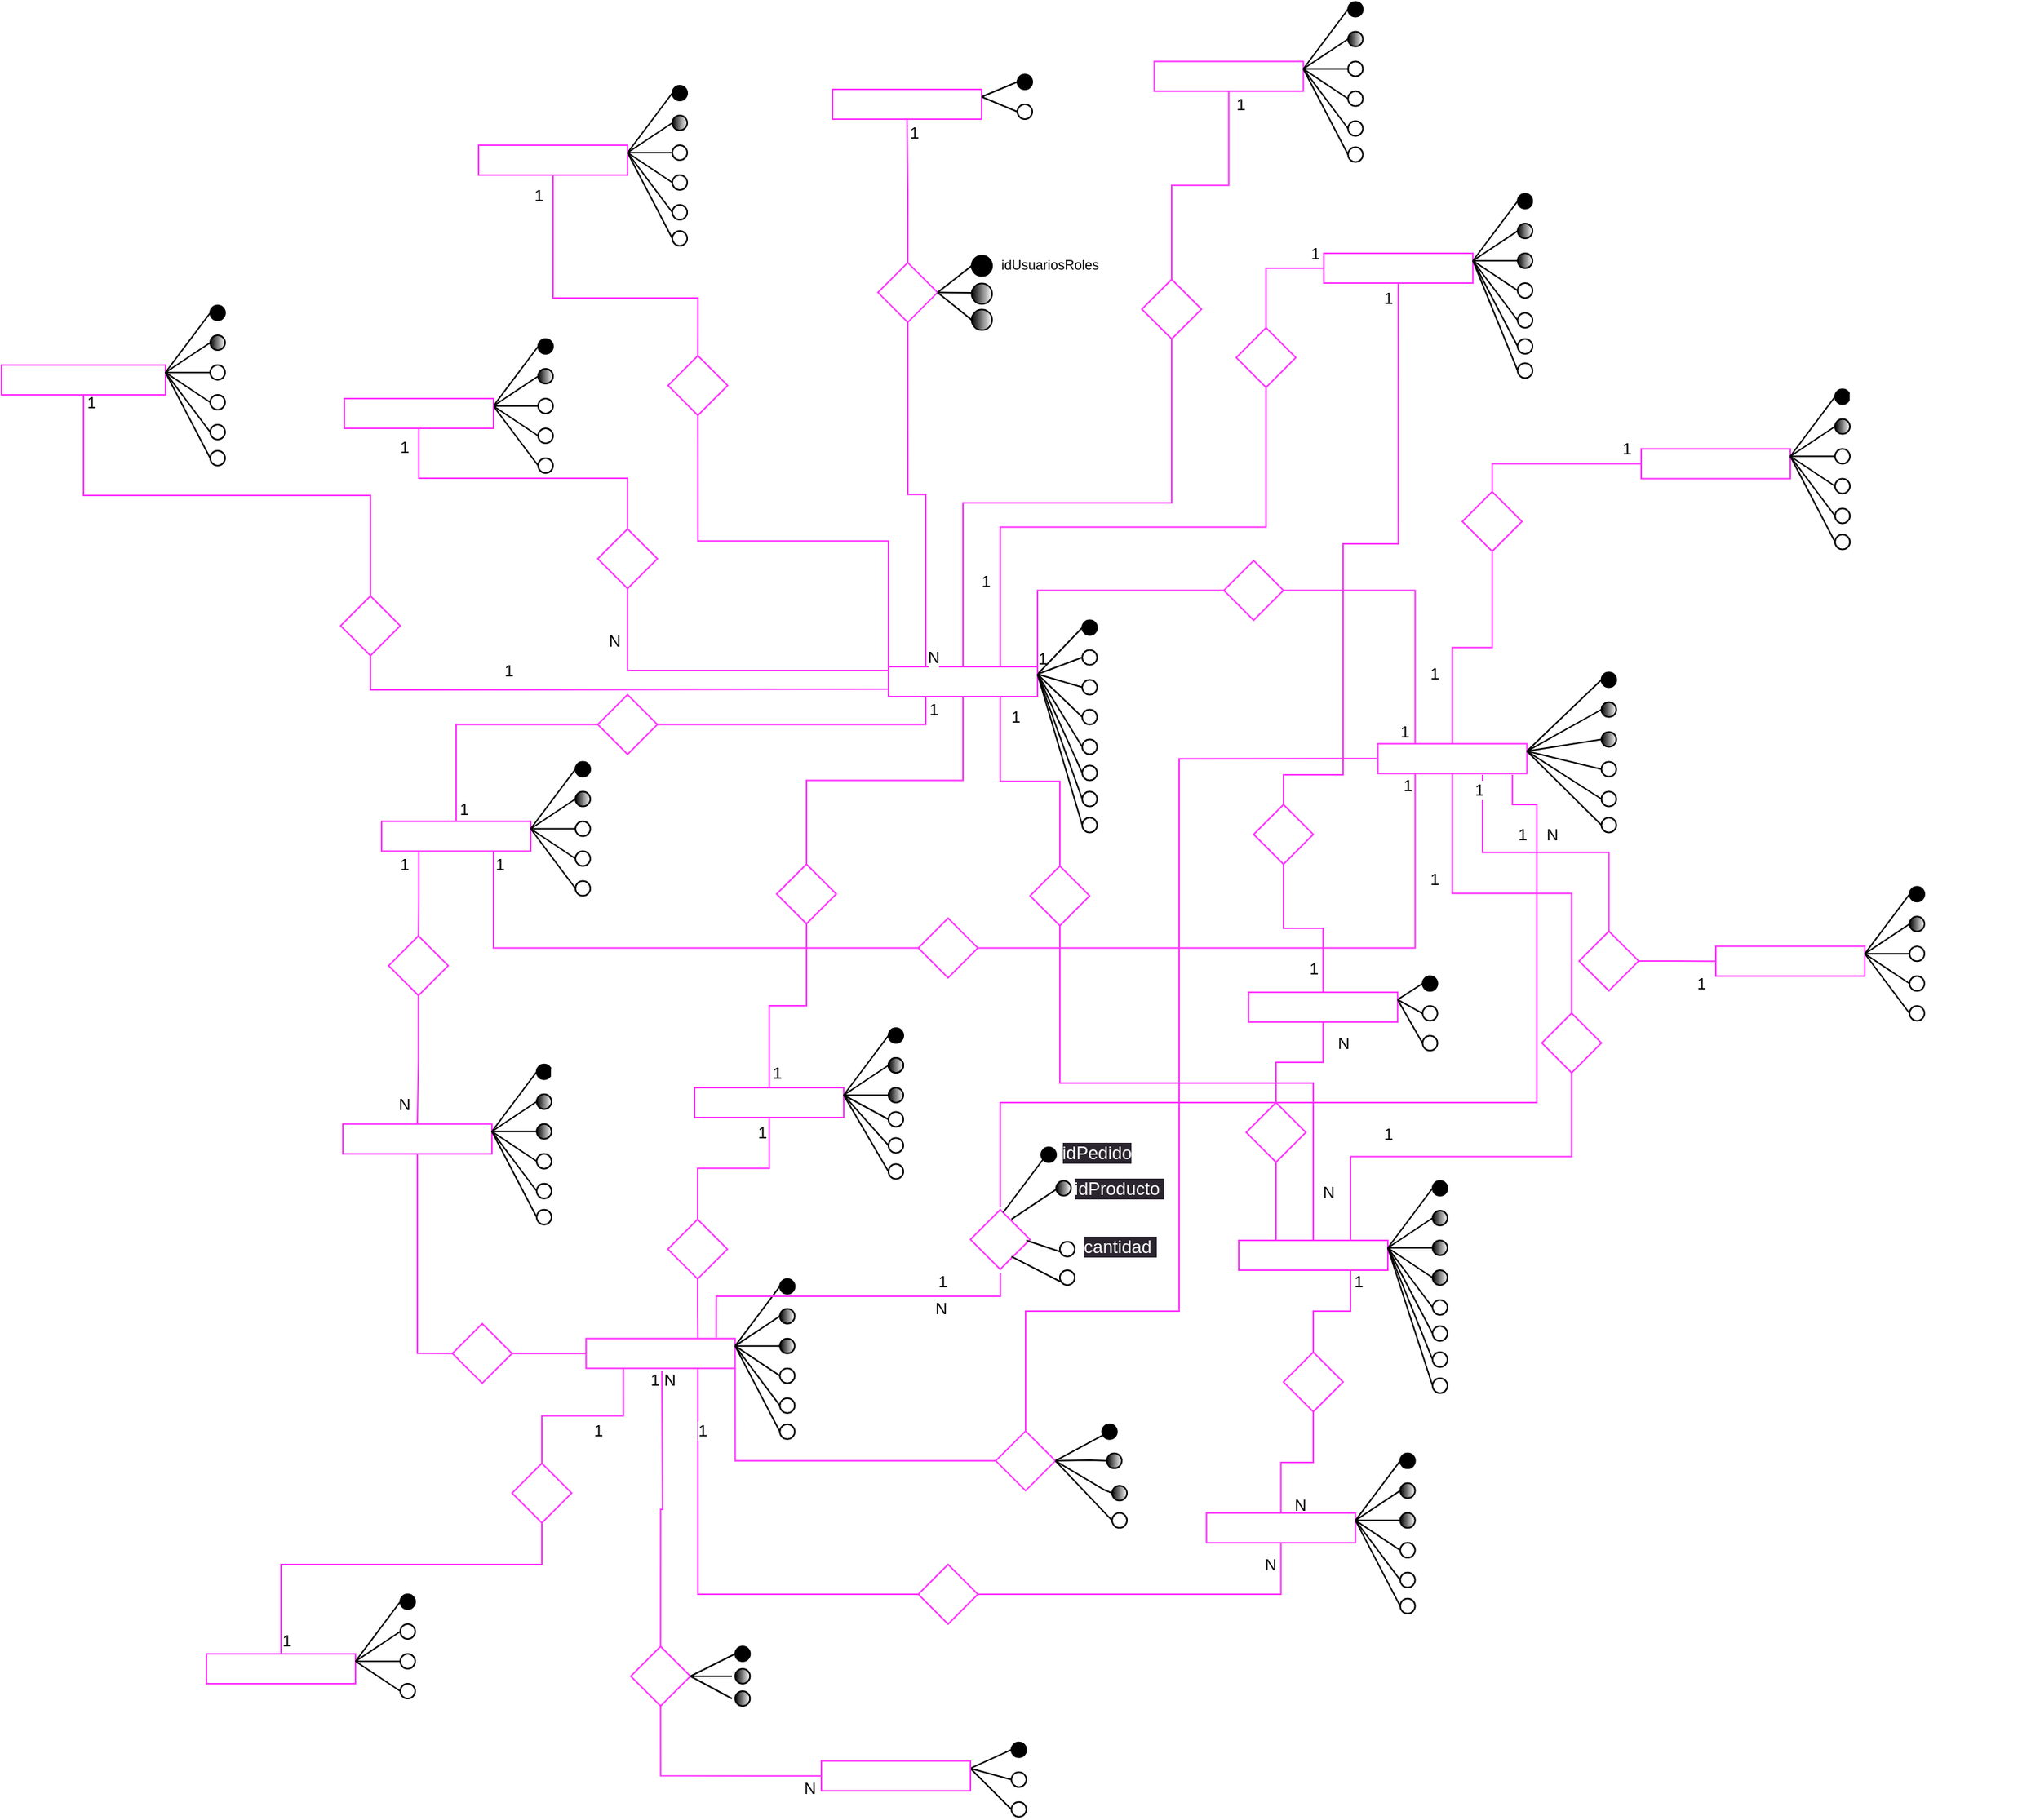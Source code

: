 <mxfile>
    <diagram id="cl9pHFJJxzllaQqiW4cm" name="Página-1">
        <mxGraphModel dx="786" dy="344" grid="1" gridSize="10" guides="1" tooltips="1" connect="0" arrows="1" fold="1" page="0" pageScale="1" pageWidth="827" pageHeight="1169" background="none" math="0" shadow="0">
            <root>
                <mxCell id="0"/>
                <mxCell id="1" parent="0"/>
                <mxCell id="17" value="" style="endArrow=none;html=1;rounded=0;exitX=1;exitY=0.25;exitDx=0;exitDy=0;entryX=0;entryY=0.5;entryDx=0;entryDy=0;strokeColor=#000000;fontColor=#FFFFFF;labelBackgroundColor=none;" parent="1" source="7" target="13" edge="1">
                    <mxGeometry relative="1" as="geometry">
                        <mxPoint x="455" y="516.25" as="sourcePoint"/>
                        <mxPoint x="615" y="516.25" as="targetPoint"/>
                    </mxGeometry>
                </mxCell>
                <mxCell id="548" value="" style="edgeStyle=orthogonalEdgeStyle;html=1;endArrow=none;endFill=0;rounded=0;fillColor=#6a00ff;strokeColor=#FF33FF;entryX=0;entryY=0.5;entryDx=0;entryDy=0;exitX=1;exitY=0;exitDx=0;exitDy=0;fontColor=#FFFFFF;labelBackgroundColor=none;" parent="1" source="7" target="547" edge="1">
                    <mxGeometry relative="1" as="geometry">
                        <mxPoint x="530" y="520" as="sourcePoint"/>
                        <mxPoint x="700" y="480" as="targetPoint"/>
                    </mxGeometry>
                </mxCell>
                <mxCell id="550" value="1" style="edgeLabel;html=1;align=center;verticalAlign=middle;resizable=0;points=[];fontColor=#FFFFFF;labelBackgroundColor=none;" parent="548" vertex="1" connectable="0">
                    <mxGeometry x="-0.836" y="-1" relative="1" as="geometry">
                        <mxPoint x="-6" y="9" as="offset"/>
                    </mxGeometry>
                </mxCell>
                <mxCell id="1233" value="1" style="edgeLabel;html=1;align=center;verticalAlign=middle;resizable=0;points=[];labelBackgroundColor=none;" parent="548" vertex="1" connectable="0">
                    <mxGeometry x="-0.931" y="-1" relative="1" as="geometry">
                        <mxPoint x="2" as="offset"/>
                    </mxGeometry>
                </mxCell>
                <mxCell id="748" value="1" style="edgeStyle=orthogonalEdgeStyle;rounded=0;html=1;exitX=0.5;exitY=0;exitDx=0;exitDy=0;entryX=0.5;entryY=1;entryDx=0;entryDy=0;strokeColor=#FF33FF;endArrow=none;endFill=0;fontColor=#FFFFFF;labelBackgroundColor=none;" parent="1" source="7" target="747" edge="1">
                    <mxGeometry x="-0.792" y="-5" relative="1" as="geometry">
                        <mxPoint x="575" y="395" as="targetPoint"/>
                        <mxPoint as="offset"/>
                    </mxGeometry>
                </mxCell>
                <mxCell id="750" value="1" style="edgeLabel;html=1;align=center;verticalAlign=middle;resizable=0;points=[];fontColor=#FFFFFF;labelBackgroundColor=none;" parent="748" vertex="1" connectable="0">
                    <mxGeometry x="-0.927" y="2" relative="1" as="geometry">
                        <mxPoint x="-8" y="-24" as="offset"/>
                    </mxGeometry>
                </mxCell>
                <mxCell id="780" style="edgeStyle=orthogonalEdgeStyle;rounded=0;html=1;entryX=0.5;entryY=0;entryDx=0;entryDy=0;strokeColor=#FF33FF;endArrow=none;endFill=0;exitX=0.75;exitY=1;exitDx=0;exitDy=0;fontColor=#FFFFFF;labelBackgroundColor=none;" parent="1" source="7" target="563" edge="1">
                    <mxGeometry relative="1" as="geometry">
                        <mxPoint x="460" y="500" as="sourcePoint"/>
                    </mxGeometry>
                </mxCell>
                <mxCell id="782" value="1" style="edgeLabel;html=1;align=center;verticalAlign=middle;resizable=0;points=[];fontColor=#FFFFFF;labelBackgroundColor=none;" parent="780" vertex="1" connectable="0">
                    <mxGeometry x="-0.958" relative="1" as="geometry">
                        <mxPoint x="-5" y="10" as="offset"/>
                    </mxGeometry>
                </mxCell>
                <mxCell id="1296" value="1" style="edgeLabel;html=1;align=center;verticalAlign=middle;resizable=0;points=[];" vertex="1" connectable="0" parent="780">
                    <mxGeometry x="-0.767" y="-3" relative="1" as="geometry">
                        <mxPoint x="13" y="-5" as="offset"/>
                    </mxGeometry>
                </mxCell>
                <mxCell id="853" style="edgeStyle=orthogonalEdgeStyle;rounded=0;html=1;entryX=0.5;entryY=1;entryDx=0;entryDy=0;strokeColor=#FF33FF;endArrow=none;endFill=0;exitX=0;exitY=0.25;exitDx=0;exitDy=0;fontColor=#FFFFFF;labelBackgroundColor=none;" parent="1" source="7" target="852" edge="1">
                    <mxGeometry relative="1" as="geometry">
                        <mxPoint x="290" y="530" as="sourcePoint"/>
                        <Array as="points">
                            <mxPoint x="435" y="530"/>
                            <mxPoint x="260" y="530"/>
                        </Array>
                    </mxGeometry>
                </mxCell>
                <mxCell id="855" value="1" style="edgeLabel;html=1;align=center;verticalAlign=middle;resizable=0;points=[];fontColor=#FFFFFF;labelBackgroundColor=none;" parent="853" vertex="1" connectable="0">
                    <mxGeometry x="-0.924" relative="1" as="geometry">
                        <mxPoint x="-158" y="-20" as="offset"/>
                    </mxGeometry>
                </mxCell>
                <mxCell id="1237" value="N" style="edgeLabel;html=1;align=center;verticalAlign=middle;resizable=0;points=[];" vertex="1" connectable="0" parent="853">
                    <mxGeometry x="-0.758" y="2" relative="1" as="geometry">
                        <mxPoint x="-159" y="-22" as="offset"/>
                    </mxGeometry>
                </mxCell>
                <mxCell id="1101" value="1" style="edgeStyle=orthogonalEdgeStyle;rounded=0;html=1;exitX=0.5;exitY=1;exitDx=0;exitDy=0;entryX=0.5;entryY=0;entryDx=0;entryDy=0;strokeColor=#FF33FF;fontSize=9;endArrow=none;endFill=0;fontColor=#FFFFFF;labelBackgroundColor=none;" parent="1" source="7" target="1098" edge="1">
                    <mxGeometry x="-0.609" y="5" relative="1" as="geometry">
                        <mxPoint as="offset"/>
                    </mxGeometry>
                </mxCell>
                <mxCell id="1103" value="1" style="edgeLabel;html=1;align=center;verticalAlign=middle;resizable=0;points=[];fontSize=9;fontColor=#FFFFFF;labelBackgroundColor=none;" parent="1101" vertex="1" connectable="0">
                    <mxGeometry x="-0.945" relative="1" as="geometry">
                        <mxPoint x="-10" y="36" as="offset"/>
                    </mxGeometry>
                </mxCell>
                <mxCell id="7" value="Usuarios" style="whiteSpace=wrap;html=1;align=center;fillStyle=auto;strokeColor=#FF33FF;fillColor=none;gradientColor=none;gradientDirection=south;fontColor=#FFFFFF;labelBackgroundColor=none;" parent="1" vertex="1">
                    <mxGeometry x="435" y="527.5" width="100" height="20" as="geometry"/>
                </mxCell>
                <mxCell id="35" style="edgeStyle=none;html=1;exitX=0;exitY=1;exitDx=0;exitDy=0;strokeColor=#000000;fontSize=9;fontColor=#FFFFFF;labelBackgroundColor=none;" parent="1" source="13" edge="1">
                    <mxGeometry relative="1" as="geometry">
                        <mxPoint x="566.333" y="504.917" as="targetPoint"/>
                    </mxGeometry>
                </mxCell>
                <mxCell id="13" value="" style="ellipse;whiteSpace=wrap;html=1;aspect=fixed;fillStyle=auto;gradientDirection=south;strokeColor=#000000;fillColor=#000000;fontColor=#FFFFFF;labelBackgroundColor=none;" parent="1" vertex="1">
                    <mxGeometry x="565" y="496.25" width="10" height="10" as="geometry"/>
                </mxCell>
                <mxCell id="18" value="" style="ellipse;whiteSpace=wrap;html=1;aspect=fixed;fillStyle=auto;gradientDirection=south;strokeColor=#000000;fillColor=none;fontColor=#FFFFFF;labelBackgroundColor=none;" parent="1" vertex="1">
                    <mxGeometry x="565" y="516.25" width="10" height="10" as="geometry"/>
                </mxCell>
                <mxCell id="19" value="" style="endArrow=none;html=1;rounded=0;exitX=1;exitY=0.25;exitDx=0;exitDy=0;entryX=0;entryY=0.5;entryDx=0;entryDy=0;strokeColor=#000000;fontColor=#FFFFFF;labelBackgroundColor=none;" parent="1" source="7" target="18" edge="1">
                    <mxGeometry relative="1" as="geometry">
                        <mxPoint x="535" y="568.59" as="sourcePoint"/>
                        <mxPoint x="613.3" y="546.25" as="targetPoint"/>
                    </mxGeometry>
                </mxCell>
                <mxCell id="20" value="" style="ellipse;whiteSpace=wrap;html=1;aspect=fixed;fillStyle=auto;gradientDirection=south;strokeColor=#000000;fillColor=none;fontColor=#FFFFFF;labelBackgroundColor=none;" parent="1" vertex="1">
                    <mxGeometry x="565" y="536.25" width="10" height="10" as="geometry"/>
                </mxCell>
                <mxCell id="21" value="" style="endArrow=none;html=1;rounded=0;exitX=1;exitY=0.25;exitDx=0;exitDy=0;entryX=0;entryY=0.5;entryDx=0;entryDy=0;strokeColor=#000000;fontColor=#FFFFFF;labelBackgroundColor=none;" parent="1" source="7" target="20" edge="1">
                    <mxGeometry relative="1" as="geometry">
                        <mxPoint x="535" y="598.59" as="sourcePoint"/>
                        <mxPoint x="613.3" y="576.25" as="targetPoint"/>
                    </mxGeometry>
                </mxCell>
                <mxCell id="22" value="" style="ellipse;whiteSpace=wrap;html=1;aspect=fixed;fillStyle=auto;gradientDirection=south;strokeColor=#000000;fillColor=none;fontColor=#FFFFFF;labelBackgroundColor=none;" parent="1" vertex="1">
                    <mxGeometry x="565" y="556.25" width="10" height="10" as="geometry"/>
                </mxCell>
                <mxCell id="23" value="" style="endArrow=none;html=1;rounded=0;exitX=1;exitY=0.25;exitDx=0;exitDy=0;entryX=0;entryY=0.5;entryDx=0;entryDy=0;strokeColor=#000000;fontColor=#FFFFFF;labelBackgroundColor=none;" parent="1" source="7" target="22" edge="1">
                    <mxGeometry relative="1" as="geometry">
                        <mxPoint x="535" y="628.59" as="sourcePoint"/>
                        <mxPoint x="613.3" y="606.25" as="targetPoint"/>
                    </mxGeometry>
                </mxCell>
                <mxCell id="24" value="" style="ellipse;whiteSpace=wrap;html=1;aspect=fixed;fillStyle=auto;gradientDirection=south;strokeColor=#000000;fillColor=none;fontColor=#FFFFFF;labelBackgroundColor=none;" parent="1" vertex="1">
                    <mxGeometry x="565" y="576.25" width="10" height="10" as="geometry"/>
                </mxCell>
                <mxCell id="25" value="" style="endArrow=none;html=1;rounded=0;exitX=1;exitY=0.25;exitDx=0;exitDy=0;entryX=0;entryY=0.5;entryDx=0;entryDy=0;strokeColor=#000000;fontColor=#FFFFFF;labelBackgroundColor=none;" parent="1" source="7" target="24" edge="1">
                    <mxGeometry relative="1" as="geometry">
                        <mxPoint x="535" y="658.59" as="sourcePoint"/>
                        <mxPoint x="613.3" y="636.25" as="targetPoint"/>
                    </mxGeometry>
                </mxCell>
                <mxCell id="34" value="idUsuario" style="text;html=1;strokeColor=none;fillColor=none;align=center;verticalAlign=middle;whiteSpace=wrap;rounded=0;fillStyle=auto;strokeWidth=1;fontSize=9;container=0;movable=1;resizable=1;rotatable=1;deletable=1;editable=1;connectable=1;fontColor=#FFFFFF;labelBackgroundColor=none;" parent="1" vertex="1">
                    <mxGeometry x="575" y="496.25" width="60" height="10" as="geometry"/>
                </mxCell>
                <mxCell id="37" value="nombre" style="text;html=1;strokeColor=none;fillColor=none;align=center;verticalAlign=middle;whiteSpace=wrap;rounded=0;fillStyle=auto;strokeWidth=1;fontSize=9;fontColor=#FFFFFF;labelBackgroundColor=none;" parent="1" vertex="1">
                    <mxGeometry x="575" y="516.25" width="60" height="10" as="geometry"/>
                </mxCell>
                <mxCell id="38" value="apellido" style="text;html=1;strokeColor=none;fillColor=none;align=center;verticalAlign=middle;whiteSpace=wrap;rounded=0;fillStyle=auto;strokeWidth=1;fontSize=9;fontColor=#FFFFFF;labelBackgroundColor=none;" parent="1" vertex="1">
                    <mxGeometry x="575" y="536.25" width="60" height="10" as="geometry"/>
                </mxCell>
                <mxCell id="39" value="cedula" style="text;html=1;strokeColor=none;fillColor=none;align=center;verticalAlign=middle;whiteSpace=wrap;rounded=0;fillStyle=auto;strokeWidth=1;fontSize=9;fontColor=#FFFFFF;labelBackgroundColor=none;" parent="1" vertex="1">
                    <mxGeometry x="575" y="556.25" width="60" height="10" as="geometry"/>
                </mxCell>
                <mxCell id="40" value="direccion" style="text;html=1;strokeColor=none;fillColor=none;align=center;verticalAlign=middle;whiteSpace=wrap;rounded=0;fillStyle=auto;strokeWidth=1;fontSize=9;fontColor=#FFFFFF;labelBackgroundColor=none;" parent="1" vertex="1">
                    <mxGeometry x="575" y="576.25" width="60" height="10" as="geometry"/>
                </mxCell>
                <mxCell id="41" value="" style="ellipse;whiteSpace=wrap;html=1;aspect=fixed;fillStyle=auto;gradientDirection=south;strokeColor=#000000;fillColor=none;fontColor=#FFFFFF;labelBackgroundColor=none;" parent="1" vertex="1">
                    <mxGeometry x="565" y="593.75" width="10" height="10" as="geometry"/>
                </mxCell>
                <mxCell id="42" value="" style="endArrow=none;html=1;rounded=0;exitX=1;exitY=0.25;exitDx=0;exitDy=0;entryX=0;entryY=0.5;entryDx=0;entryDy=0;strokeColor=#000000;fontColor=#FFFFFF;labelBackgroundColor=none;" parent="1" source="7" target="41" edge="1">
                    <mxGeometry relative="1" as="geometry">
                        <mxPoint x="535" y="558.75" as="sourcePoint"/>
                        <mxPoint x="613.3" y="653.75" as="targetPoint"/>
                    </mxGeometry>
                </mxCell>
                <mxCell id="43" value="telefono" style="text;html=1;strokeColor=none;fillColor=none;align=center;verticalAlign=middle;whiteSpace=wrap;rounded=0;fillStyle=auto;strokeWidth=1;fontSize=9;fontColor=#FFFFFF;labelBackgroundColor=none;" parent="1" vertex="1">
                    <mxGeometry x="575" y="593.75" width="60" height="10" as="geometry"/>
                </mxCell>
                <mxCell id="44" value="" style="ellipse;whiteSpace=wrap;html=1;aspect=fixed;fillStyle=auto;gradientDirection=south;strokeColor=#000000;fillColor=none;fontColor=#FFFFFF;labelBackgroundColor=none;" parent="1" vertex="1">
                    <mxGeometry x="565" y="611.25" width="10" height="10" as="geometry"/>
                </mxCell>
                <mxCell id="45" value="" style="endArrow=none;html=1;rounded=0;exitX=1;exitY=0.25;exitDx=0;exitDy=0;entryX=0;entryY=0.5;entryDx=0;entryDy=0;strokeColor=#000000;fontColor=#FFFFFF;labelBackgroundColor=none;" parent="1" source="7" target="44" edge="1">
                    <mxGeometry relative="1" as="geometry">
                        <mxPoint x="535" y="576.25" as="sourcePoint"/>
                        <mxPoint x="613.3" y="671.25" as="targetPoint"/>
                    </mxGeometry>
                </mxCell>
                <mxCell id="46" value="correo" style="text;html=1;strokeColor=none;fillColor=none;align=center;verticalAlign=middle;whiteSpace=wrap;rounded=0;fillStyle=auto;strokeWidth=1;fontSize=9;fontColor=#FFFFFF;labelBackgroundColor=none;" parent="1" vertex="1">
                    <mxGeometry x="575" y="611.25" width="60" height="10" as="geometry"/>
                </mxCell>
                <mxCell id="47" value="" style="ellipse;whiteSpace=wrap;html=1;aspect=fixed;fillStyle=auto;gradientDirection=south;strokeColor=#000000;fillColor=none;fontColor=#FFFFFF;labelBackgroundColor=none;" parent="1" vertex="1">
                    <mxGeometry x="565" y="628.75" width="10" height="10" as="geometry"/>
                </mxCell>
                <mxCell id="48" value="" style="endArrow=none;html=1;rounded=0;exitX=1;exitY=0.25;exitDx=0;exitDy=0;entryX=0;entryY=0.5;entryDx=0;entryDy=0;strokeColor=#000000;fontColor=#FFFFFF;labelBackgroundColor=none;" parent="1" source="7" target="47" edge="1">
                    <mxGeometry relative="1" as="geometry">
                        <mxPoint x="535" y="593.75" as="sourcePoint"/>
                        <mxPoint x="613.3" y="688.75" as="targetPoint"/>
                    </mxGeometry>
                </mxCell>
                <mxCell id="49" value="nickName" style="text;html=1;strokeColor=none;fillColor=none;align=center;verticalAlign=middle;whiteSpace=wrap;rounded=0;fillStyle=auto;strokeWidth=1;fontSize=9;fontColor=#FFFFFF;labelBackgroundColor=none;" parent="1" vertex="1">
                    <mxGeometry x="573.3" y="628.75" width="60" height="10" as="geometry"/>
                </mxCell>
                <mxCell id="723" style="edgeStyle=orthogonalEdgeStyle;rounded=0;html=1;exitX=0.75;exitY=1;exitDx=0;exitDy=0;entryX=0;entryY=0.5;entryDx=0;entryDy=0;strokeColor=#FF33FF;endArrow=none;endFill=0;fontColor=#FFFFFF;labelBackgroundColor=none;" parent="1" source="103" target="565" edge="1">
                    <mxGeometry relative="1" as="geometry"/>
                </mxCell>
                <mxCell id="725" value="1" style="edgeLabel;html=1;align=center;verticalAlign=middle;resizable=0;points=[];fontColor=#FFFFFF;labelBackgroundColor=none;" parent="723" vertex="1" connectable="0">
                    <mxGeometry x="-0.941" relative="1" as="geometry">
                        <mxPoint x="-5" y="-2" as="offset"/>
                    </mxGeometry>
                </mxCell>
                <mxCell id="1234" value="1" style="edgeLabel;html=1;align=center;verticalAlign=middle;resizable=0;points=[];" parent="723" vertex="1" connectable="0">
                    <mxGeometry x="-0.854" y="1" relative="1" as="geometry">
                        <mxPoint x="3" y="-17" as="offset"/>
                    </mxGeometry>
                </mxCell>
                <mxCell id="943" style="edgeStyle=orthogonalEdgeStyle;rounded=0;html=1;entryX=0.5;entryY=0;entryDx=0;entryDy=0;strokeColor=#FF33FF;endArrow=none;endFill=0;exitX=0.25;exitY=1;exitDx=0;exitDy=0;fontColor=#FFFFFF;labelBackgroundColor=none;" parent="1" source="103" target="555" edge="1">
                    <mxGeometry relative="1" as="geometry">
                        <mxPoint x="110" y="670" as="sourcePoint"/>
                    </mxGeometry>
                </mxCell>
                <mxCell id="945" value="1" style="edgeLabel;html=1;align=center;verticalAlign=middle;resizable=0;points=[];fontColor=#FFFFFF;labelBackgroundColor=none;" parent="943" vertex="1" connectable="0">
                    <mxGeometry x="-0.906" relative="1" as="geometry">
                        <mxPoint x="4" y="5" as="offset"/>
                    </mxGeometry>
                </mxCell>
                <mxCell id="1242" value="1" style="edgeLabel;html=1;align=center;verticalAlign=middle;resizable=0;points=[];" vertex="1" connectable="0" parent="943">
                    <mxGeometry x="0.215" y="-1" relative="1" as="geometry">
                        <mxPoint x="-9" y="-26" as="offset"/>
                    </mxGeometry>
                </mxCell>
                <mxCell id="103" value="Carritos" style="whiteSpace=wrap;html=1;align=center;fillStyle=auto;strokeColor=#FF33FF;fillColor=none;gradientColor=none;gradientDirection=south;fontColor=#FFFFFF;labelBackgroundColor=none;" parent="1" vertex="1">
                    <mxGeometry x="95.0" y="631.25" width="100" height="20" as="geometry"/>
                </mxCell>
                <mxCell id="104" style="edgeStyle=none;html=1;exitX=0;exitY=1;exitDx=0;exitDy=0;strokeColor=#000000;fontSize=9;fontColor=#FFFFFF;labelBackgroundColor=none;" parent="1" source="105" edge="1">
                    <mxGeometry relative="1" as="geometry">
                        <mxPoint x="226.333" y="599.917" as="targetPoint"/>
                    </mxGeometry>
                </mxCell>
                <mxCell id="105" value="" style="ellipse;whiteSpace=wrap;html=1;aspect=fixed;fillStyle=auto;gradientDirection=south;strokeColor=#000000;fillColor=#000000;fontColor=#FFFFFF;labelBackgroundColor=none;" parent="1" vertex="1">
                    <mxGeometry x="225.0" y="591.25" width="10" height="10" as="geometry"/>
                </mxCell>
                <mxCell id="106" value="" style="endArrow=none;html=1;rounded=0;exitX=1;exitY=0.25;exitDx=0;exitDy=0;entryX=0;entryY=0.5;entryDx=0;entryDy=0;strokeColor=#000000;fontColor=#FFFFFF;labelBackgroundColor=none;" parent="1" source="103" target="105" edge="1">
                    <mxGeometry relative="1" as="geometry">
                        <mxPoint x="115.0" y="611.25" as="sourcePoint"/>
                        <mxPoint x="275.0" y="611.25" as="targetPoint"/>
                    </mxGeometry>
                </mxCell>
                <mxCell id="107" value="" style="ellipse;whiteSpace=wrap;html=1;aspect=fixed;fillStyle=auto;gradientDirection=west;strokeColor=#000000;fillColor=default;gradientColor=default;fontColor=#FFFFFF;labelBackgroundColor=none;" parent="1" vertex="1">
                    <mxGeometry x="225.0" y="611.25" width="10" height="10" as="geometry"/>
                </mxCell>
                <mxCell id="108" value="" style="endArrow=none;html=1;rounded=0;exitX=1;exitY=0.25;exitDx=0;exitDy=0;entryX=0;entryY=0.5;entryDx=0;entryDy=0;strokeColor=#000000;fontColor=#FFFFFF;labelBackgroundColor=none;" parent="1" source="103" target="107" edge="1">
                    <mxGeometry relative="1" as="geometry">
                        <mxPoint x="195.0" y="663.59" as="sourcePoint"/>
                        <mxPoint x="273.3" y="641.25" as="targetPoint"/>
                    </mxGeometry>
                </mxCell>
                <mxCell id="109" value="" style="ellipse;whiteSpace=wrap;html=1;aspect=fixed;fillStyle=auto;gradientDirection=south;strokeColor=#000000;fillColor=none;fontColor=#FFFFFF;labelBackgroundColor=none;" parent="1" vertex="1">
                    <mxGeometry x="225.0" y="631.25" width="10" height="10" as="geometry"/>
                </mxCell>
                <mxCell id="110" value="" style="endArrow=none;html=1;rounded=0;exitX=1;exitY=0.25;exitDx=0;exitDy=0;entryX=0;entryY=0.5;entryDx=0;entryDy=0;strokeColor=#000000;fontColor=#FFFFFF;labelBackgroundColor=none;" parent="1" source="103" target="109" edge="1">
                    <mxGeometry relative="1" as="geometry">
                        <mxPoint x="195.0" y="693.59" as="sourcePoint"/>
                        <mxPoint x="273.3" y="671.25" as="targetPoint"/>
                    </mxGeometry>
                </mxCell>
                <mxCell id="111" value="" style="ellipse;whiteSpace=wrap;html=1;aspect=fixed;fillStyle=auto;gradientDirection=south;strokeColor=#000000;fillColor=none;fontColor=#FFFFFF;labelBackgroundColor=none;" parent="1" vertex="1">
                    <mxGeometry x="225.0" y="651.25" width="10" height="10" as="geometry"/>
                </mxCell>
                <mxCell id="112" value="" style="endArrow=none;html=1;rounded=0;exitX=1;exitY=0.25;exitDx=0;exitDy=0;entryX=0;entryY=0.5;entryDx=0;entryDy=0;strokeColor=#000000;fontColor=#FFFFFF;labelBackgroundColor=none;" parent="1" source="103" target="111" edge="1">
                    <mxGeometry relative="1" as="geometry">
                        <mxPoint x="195.0" y="723.59" as="sourcePoint"/>
                        <mxPoint x="273.3" y="701.25" as="targetPoint"/>
                    </mxGeometry>
                </mxCell>
                <mxCell id="113" value="" style="ellipse;whiteSpace=wrap;html=1;aspect=fixed;fillStyle=auto;gradientDirection=south;strokeColor=#000000;fillColor=none;fontColor=#FFFFFF;labelBackgroundColor=none;" parent="1" vertex="1">
                    <mxGeometry x="225.0" y="671.25" width="10" height="10" as="geometry"/>
                </mxCell>
                <mxCell id="114" value="" style="endArrow=none;html=1;rounded=0;exitX=1;exitY=0.25;exitDx=0;exitDy=0;entryX=0;entryY=0.5;entryDx=0;entryDy=0;strokeColor=#000000;fontColor=#FFFFFF;labelBackgroundColor=none;" parent="1" source="103" target="113" edge="1">
                    <mxGeometry relative="1" as="geometry">
                        <mxPoint x="195.0" y="753.59" as="sourcePoint"/>
                        <mxPoint x="273.3" y="731.25" as="targetPoint"/>
                    </mxGeometry>
                </mxCell>
                <mxCell id="523" value="Roles" style="whiteSpace=wrap;html=1;align=center;fillStyle=auto;gradientDirection=south;strokeColor=#FF33FF;fillColor=none;fontColor=#FFFFFF;labelBackgroundColor=none;" parent="1" vertex="1">
                    <mxGeometry x="397.5" y="140" width="100" height="20" as="geometry"/>
                </mxCell>
                <mxCell id="524" style="edgeStyle=none;html=1;exitX=0;exitY=1;exitDx=0;exitDy=0;strokeColor=#000000;fontSize=9;fontColor=#FFFFFF;labelBackgroundColor=none;" parent="1" source="525" edge="1">
                    <mxGeometry relative="1" as="geometry">
                        <mxPoint x="522.833" y="138.667" as="targetPoint"/>
                    </mxGeometry>
                </mxCell>
                <mxCell id="525" value="" style="ellipse;whiteSpace=wrap;html=1;aspect=fixed;fillStyle=auto;gradientDirection=south;strokeColor=#000000;fillColor=#000000;fontColor=#FFFFFF;labelBackgroundColor=none;" parent="1" vertex="1">
                    <mxGeometry x="521.5" y="130" width="10" height="10" as="geometry"/>
                </mxCell>
                <mxCell id="526" value="" style="endArrow=none;html=1;rounded=0;exitX=1;exitY=0.25;exitDx=0;exitDy=0;entryX=0;entryY=0.5;entryDx=0;entryDy=0;strokeColor=#000000;fontColor=#FFFFFF;labelBackgroundColor=none;" parent="1" source="523" target="525" edge="1">
                    <mxGeometry relative="1" as="geometry">
                        <mxPoint x="411.5" y="150" as="sourcePoint"/>
                        <mxPoint x="571.5" y="150" as="targetPoint"/>
                    </mxGeometry>
                </mxCell>
                <mxCell id="527" value="" style="ellipse;whiteSpace=wrap;html=1;aspect=fixed;fillStyle=auto;gradientDirection=south;strokeColor=#000000;fillColor=none;fontColor=#FFFFFF;labelBackgroundColor=none;" parent="1" vertex="1">
                    <mxGeometry x="521.5" y="150" width="10" height="10" as="geometry"/>
                </mxCell>
                <mxCell id="528" value="" style="endArrow=none;html=1;rounded=0;exitX=1;exitY=0.25;exitDx=0;exitDy=0;entryX=0;entryY=0.5;entryDx=0;entryDy=0;strokeColor=#000000;fontColor=#FFFFFF;labelBackgroundColor=none;" parent="1" source="523" target="527" edge="1">
                    <mxGeometry relative="1" as="geometry">
                        <mxPoint x="491.5" y="202.34" as="sourcePoint"/>
                        <mxPoint x="569.8" y="180" as="targetPoint"/>
                    </mxGeometry>
                </mxCell>
                <mxCell id="529" value="idRol" style="text;html=1;strokeColor=none;fillColor=none;align=center;verticalAlign=middle;whiteSpace=wrap;rounded=0;fillStyle=auto;strokeWidth=1;fontSize=9;container=0;movable=1;resizable=1;rotatable=1;deletable=1;editable=1;connectable=1;fontColor=#FFFFFF;labelBackgroundColor=none;" parent="1" vertex="1">
                    <mxGeometry x="531.5" y="130" width="60" height="10" as="geometry"/>
                </mxCell>
                <mxCell id="530" value="nombreRol" style="text;html=1;strokeColor=none;fillColor=none;align=center;verticalAlign=middle;whiteSpace=wrap;rounded=0;fillStyle=auto;strokeWidth=1;fontSize=9;fontColor=#FFFFFF;labelBackgroundColor=none;" parent="1" vertex="1">
                    <mxGeometry x="531.5" y="150" width="60" height="10" as="geometry"/>
                </mxCell>
                <mxCell id="535" value="" style="ellipse;whiteSpace=wrap;html=1;aspect=fixed;fillStyle=auto;gradientDirection=west;strokeColor=#000000;fillColor=default;gradientColor=default;fontColor=#FFFFFF;labelBackgroundColor=none;" parent="1" vertex="1">
                    <mxGeometry x="490.8" y="287.81" width="13.75" height="13.75" as="geometry"/>
                </mxCell>
                <mxCell id="537" value="idUsuario" style="text;html=1;strokeColor=none;fillColor=none;align=center;verticalAlign=middle;whiteSpace=wrap;rounded=0;fillStyle=auto;strokeWidth=1;fontSize=9;container=0;movable=1;resizable=1;rotatable=1;deletable=1;editable=1;connectable=1;fontColor=#FFFFFF;labelBackgroundColor=none;" parent="1" vertex="1">
                    <mxGeometry x="507.5" y="272.19" width="60" height="10" as="geometry"/>
                </mxCell>
                <mxCell id="721" style="rounded=0;html=1;strokeColor=#FF33FF;endArrow=none;endFill=0;entryX=0.25;entryY=0;entryDx=0;entryDy=0;exitX=1;exitY=0.5;exitDx=0;exitDy=0;edgeStyle=orthogonalEdgeStyle;fontColor=#FFFFFF;labelBackgroundColor=none;" parent="1" source="547" target="701" edge="1">
                    <mxGeometry relative="1" as="geometry">
                        <mxPoint x="770" y="480" as="sourcePoint"/>
                        <mxPoint x="710" y="560" as="targetPoint"/>
                    </mxGeometry>
                </mxCell>
                <mxCell id="722" value="N" style="edgeLabel;html=1;align=center;verticalAlign=middle;resizable=0;points=[];fontColor=#FFFFFF;labelBackgroundColor=none;" parent="721" vertex="1" connectable="0">
                    <mxGeometry x="0.918" y="1" relative="1" as="geometry">
                        <mxPoint x="5" as="offset"/>
                    </mxGeometry>
                </mxCell>
                <mxCell id="1232" value="1" style="edgeLabel;html=1;align=center;verticalAlign=middle;resizable=0;points=[];" parent="721" vertex="1" connectable="0">
                    <mxGeometry x="0.917" y="-1" relative="1" as="geometry">
                        <mxPoint x="-7" as="offset"/>
                    </mxGeometry>
                </mxCell>
                <mxCell id="547" value="1:N" style="rhombus;whiteSpace=wrap;html=1;fillColor=none;strokeColor=#FF33FF;fillStyle=auto;gradientColor=none;gradientDirection=south;fontColor=#FFFFFF;labelBackgroundColor=none;" parent="1" vertex="1">
                    <mxGeometry x="660" y="456.25" width="40" height="40" as="geometry"/>
                </mxCell>
                <mxCell id="966" style="edgeStyle=orthogonalEdgeStyle;rounded=0;html=1;exitX=0.5;exitY=1;exitDx=0;exitDy=0;entryX=0.5;entryY=0;entryDx=0;entryDy=0;strokeColor=#FF33FF;endArrow=none;endFill=0;fontColor=#FFFFFF;labelBackgroundColor=none;" parent="1" source="553" target="951" edge="1">
                    <mxGeometry relative="1" as="geometry">
                        <Array as="points">
                            <mxPoint x="203" y="1130"/>
                            <mxPoint x="28" y="1130"/>
                        </Array>
                    </mxGeometry>
                </mxCell>
                <mxCell id="967" value="N" style="edgeLabel;html=1;align=center;verticalAlign=middle;resizable=0;points=[];fontColor=#FFFFFF;labelBackgroundColor=none;" parent="966" vertex="1" connectable="0">
                    <mxGeometry x="0.876" relative="1" as="geometry">
                        <mxPoint x="-7" y="6" as="offset"/>
                    </mxGeometry>
                </mxCell>
                <mxCell id="1289" value="1" style="edgeLabel;html=1;align=center;verticalAlign=middle;resizable=0;points=[];" vertex="1" connectable="0" parent="966">
                    <mxGeometry x="0.859" y="-2" relative="1" as="geometry">
                        <mxPoint x="5" y="9" as="offset"/>
                    </mxGeometry>
                </mxCell>
                <mxCell id="553" value="1:N" style="rhombus;whiteSpace=wrap;html=1;fillColor=none;strokeColor=#FF33FF;fillStyle=auto;gradientColor=none;gradientDirection=south;fontColor=#FFFFFF;labelBackgroundColor=none;" parent="1" vertex="1">
                    <mxGeometry x="182.5" y="1062.09" width="40" height="40" as="geometry"/>
                </mxCell>
                <mxCell id="947" style="rounded=0;html=1;exitX=0;exitY=0.5;exitDx=0;exitDy=0;entryX=0.5;entryY=1;entryDx=0;entryDy=0;strokeColor=#FF33FF;endArrow=none;endFill=0;edgeStyle=orthogonalEdgeStyle;fontColor=#FFFFFF;labelBackgroundColor=none;" parent="1" source="554" target="921" edge="1">
                    <mxGeometry relative="1" as="geometry"/>
                </mxCell>
                <mxCell id="948" style="edgeStyle=orthogonalEdgeStyle;rounded=0;html=1;exitX=1;exitY=0.5;exitDx=0;exitDy=0;entryX=0;entryY=0.5;entryDx=0;entryDy=0;strokeColor=#FF33FF;endArrow=none;endFill=0;fontColor=#FFFFFF;labelBackgroundColor=none;" parent="1" source="554" target="641" edge="1">
                    <mxGeometry relative="1" as="geometry"/>
                </mxCell>
                <mxCell id="554" value="1:N" style="rhombus;whiteSpace=wrap;html=1;fillColor=none;strokeColor=#FF33FF;fillStyle=auto;gradientColor=none;gradientDirection=south;fontColor=#FFFFFF;labelBackgroundColor=none;" parent="1" vertex="1">
                    <mxGeometry x="142.5" y="968.34" width="40" height="40" as="geometry"/>
                </mxCell>
                <mxCell id="944" style="edgeStyle=orthogonalEdgeStyle;rounded=0;html=1;exitX=0.5;exitY=1;exitDx=0;exitDy=0;entryX=0.5;entryY=0;entryDx=0;entryDy=0;strokeColor=#FF33FF;endArrow=none;endFill=0;fontColor=#FFFFFF;labelBackgroundColor=none;" parent="1" source="555" target="921" edge="1">
                    <mxGeometry relative="1" as="geometry"/>
                </mxCell>
                <mxCell id="946" value="1" style="edgeLabel;html=1;align=center;verticalAlign=middle;resizable=0;points=[];fontColor=#FFFFFF;labelBackgroundColor=none;" parent="944" vertex="1" connectable="0">
                    <mxGeometry x="0.885" y="1" relative="1" as="geometry">
                        <mxPoint x="4" y="-9" as="offset"/>
                    </mxGeometry>
                </mxCell>
                <mxCell id="1241" value="N" style="edgeLabel;html=1;align=center;verticalAlign=middle;resizable=0;points=[];" vertex="1" connectable="0" parent="944">
                    <mxGeometry x="0.241" y="-2" relative="1" as="geometry">
                        <mxPoint x="-7" y="19" as="offset"/>
                    </mxGeometry>
                </mxCell>
                <mxCell id="555" value="1:N" style="rhombus;whiteSpace=wrap;html=1;fillColor=none;strokeColor=#FF33FF;fillStyle=auto;gradientColor=none;gradientDirection=south;fontColor=#FFFFFF;labelBackgroundColor=none;" parent="1" vertex="1">
                    <mxGeometry x="99.7" y="708.13" width="40" height="40" as="geometry"/>
                </mxCell>
                <mxCell id="827" style="rounded=0;html=1;exitX=0.5;exitY=1;exitDx=0;exitDy=0;entryX=0.5;entryY=0;entryDx=0;entryDy=0;strokeColor=#FF33FF;endArrow=none;endFill=0;edgeStyle=orthogonalEdgeStyle;fontColor=#FFFFFF;labelBackgroundColor=none;" parent="1" source="560" target="806" edge="1">
                    <mxGeometry relative="1" as="geometry"/>
                </mxCell>
                <mxCell id="829" value="1" style="edgeLabel;html=1;align=center;verticalAlign=middle;resizable=0;points=[];fontColor=#FFFFFF;labelBackgroundColor=none;" parent="827" vertex="1" connectable="0">
                    <mxGeometry x="0.819" y="-1" relative="1" as="geometry">
                        <mxPoint x="-7" as="offset"/>
                    </mxGeometry>
                </mxCell>
                <mxCell id="1247" value="N" style="edgeLabel;html=1;align=center;verticalAlign=middle;resizable=0;points=[];" vertex="1" connectable="0" parent="827">
                    <mxGeometry x="0.387" relative="1" as="geometry">
                        <mxPoint x="12" y="22" as="offset"/>
                    </mxGeometry>
                </mxCell>
                <mxCell id="560" value="1:N" style="rhombus;whiteSpace=wrap;html=1;fillColor=none;strokeColor=#FF33FF;fillStyle=auto;gradientColor=none;gradientDirection=south;fontColor=#FFFFFF;labelBackgroundColor=none;" parent="1" vertex="1">
                    <mxGeometry x="700" y="987.5" width="40" height="40" as="geometry"/>
                </mxCell>
                <mxCell id="795" value="1" style="edgeStyle=orthogonalEdgeStyle;rounded=0;html=1;exitX=0.5;exitY=1;exitDx=0;exitDy=0;entryX=0.25;entryY=0;entryDx=0;entryDy=0;strokeColor=#FF33FF;endArrow=none;endFill=0;fontColor=#FFFFFF;labelBackgroundColor=none;" parent="1" source="562" target="752" edge="1">
                    <mxGeometry x="0.524" y="5" relative="1" as="geometry">
                        <mxPoint as="offset"/>
                    </mxGeometry>
                </mxCell>
                <mxCell id="798" value="1" style="edgeLabel;html=1;align=center;verticalAlign=middle;resizable=0;points=[];fontColor=#FFFFFF;labelBackgroundColor=none;" parent="795" vertex="1" connectable="0">
                    <mxGeometry x="0.917" y="-1" relative="1" as="geometry">
                        <mxPoint x="-6" y="-12" as="offset"/>
                    </mxGeometry>
                </mxCell>
                <mxCell id="796" style="edgeStyle=orthogonalEdgeStyle;rounded=0;html=1;entryX=0.5;entryY=1;entryDx=0;entryDy=0;strokeColor=#FF33FF;endArrow=none;endFill=0;exitX=0.5;exitY=0;exitDx=0;exitDy=0;fontColor=#FFFFFF;labelBackgroundColor=none;" parent="1" source="562" target="784" edge="1">
                    <mxGeometry relative="1" as="geometry">
                        <mxPoint x="670" y="840" as="sourcePoint"/>
                    </mxGeometry>
                </mxCell>
                <mxCell id="797" value="1" style="edgeLabel;html=1;align=center;verticalAlign=middle;resizable=0;points=[];fontColor=#FFFFFF;labelBackgroundColor=none;" parent="796" vertex="1" connectable="0">
                    <mxGeometry x="0.843" relative="1" as="geometry">
                        <mxPoint x="-7" y="7" as="offset"/>
                    </mxGeometry>
                </mxCell>
                <mxCell id="1249" value="N" style="edgeLabel;html=1;align=center;verticalAlign=middle;resizable=0;points=[];" vertex="1" connectable="0" parent="796">
                    <mxGeometry x="0.475" relative="1" as="geometry">
                        <mxPoint x="13" y="-9" as="offset"/>
                    </mxGeometry>
                </mxCell>
                <mxCell id="562" value="1:N" style="rhombus;whiteSpace=wrap;html=1;fillColor=none;strokeColor=#FF33FF;fillStyle=auto;gradientColor=none;gradientDirection=south;fontColor=#FFFFFF;labelBackgroundColor=none;" parent="1" vertex="1">
                    <mxGeometry x="675" y="820.0" width="40" height="40" as="geometry"/>
                </mxCell>
                <mxCell id="781" style="edgeStyle=orthogonalEdgeStyle;rounded=0;html=1;exitX=0.5;exitY=1;exitDx=0;exitDy=0;strokeColor=#FF33FF;endArrow=none;endFill=0;entryX=0.5;entryY=0;entryDx=0;entryDy=0;fontColor=#FFFFFF;labelBackgroundColor=none;" parent="1" source="563" target="752" edge="1">
                    <mxGeometry relative="1" as="geometry">
                        <mxPoint x="630" y="701.25" as="sourcePoint"/>
                        <mxPoint x="570" y="870" as="targetPoint"/>
                    </mxGeometry>
                </mxCell>
                <mxCell id="783" value="1" style="edgeLabel;html=1;align=center;verticalAlign=middle;resizable=0;points=[];fontColor=#FFFFFF;labelBackgroundColor=none;" parent="781" vertex="1" connectable="0">
                    <mxGeometry x="0.923" relative="1" as="geometry">
                        <mxPoint x="-5" y="-18" as="offset"/>
                    </mxGeometry>
                </mxCell>
                <mxCell id="1297" value="N" style="edgeLabel;html=1;align=center;verticalAlign=middle;resizable=0;points=[];" vertex="1" connectable="0" parent="781">
                    <mxGeometry x="0.659" y="1" relative="1" as="geometry">
                        <mxPoint x="9" y="32" as="offset"/>
                    </mxGeometry>
                </mxCell>
                <mxCell id="563" value="1:N" style="rhombus;whiteSpace=wrap;html=1;fillColor=none;strokeColor=#FF33FF;fillStyle=auto;gradientColor=none;gradientDirection=south;fontColor=#FFFFFF;labelBackgroundColor=none;" parent="1" vertex="1">
                    <mxGeometry x="530" y="661.25" width="40" height="40" as="geometry"/>
                </mxCell>
                <mxCell id="724" style="edgeStyle=orthogonalEdgeStyle;rounded=0;html=1;exitX=1;exitY=0.5;exitDx=0;exitDy=0;entryX=0.25;entryY=1;entryDx=0;entryDy=0;strokeColor=#FF33FF;endArrow=none;endFill=0;fontColor=#FFFFFF;labelBackgroundColor=none;" parent="1" source="565" target="701" edge="1">
                    <mxGeometry relative="1" as="geometry"/>
                </mxCell>
                <mxCell id="726" value="1" style="edgeLabel;html=1;align=center;verticalAlign=middle;resizable=0;points=[];fontColor=#FFFFFF;labelBackgroundColor=none;" parent="724" vertex="1" connectable="0">
                    <mxGeometry x="0.935" y="1" relative="1" as="geometry">
                        <mxPoint x="6" y="-6" as="offset"/>
                    </mxGeometry>
                </mxCell>
                <mxCell id="1235" value="1" style="edgeLabel;html=1;align=center;verticalAlign=middle;resizable=0;points=[];" parent="724" vertex="1" connectable="0">
                    <mxGeometry x="0.974" y="1" relative="1" as="geometry">
                        <mxPoint x="-5" y="2" as="offset"/>
                    </mxGeometry>
                </mxCell>
                <mxCell id="565" value="1:1" style="rhombus;whiteSpace=wrap;html=1;fillColor=none;strokeColor=#FF33FF;fillStyle=auto;gradientColor=none;gradientDirection=south;fontColor=#FFFFFF;labelBackgroundColor=none;" parent="1" vertex="1">
                    <mxGeometry x="455" y="696.25" width="40" height="40" as="geometry"/>
                </mxCell>
                <mxCell id="690" style="edgeStyle=orthogonalEdgeStyle;rounded=0;html=1;exitX=0;exitY=0.5;exitDx=0;exitDy=0;entryX=0.5;entryY=0;entryDx=0;entryDy=0;strokeColor=#FF33FF;endArrow=none;endFill=0;fontColor=#FFFFFF;labelBackgroundColor=none;" parent="1" source="566" target="103" edge="1">
                    <mxGeometry relative="1" as="geometry"/>
                </mxCell>
                <mxCell id="698" value="1" style="edgeLabel;html=1;align=center;verticalAlign=middle;resizable=0;points=[];fontColor=#FFFFFF;labelBackgroundColor=none;" parent="690" vertex="1" connectable="0">
                    <mxGeometry x="0.824" relative="1" as="geometry">
                        <mxPoint x="-7" y="6" as="offset"/>
                    </mxGeometry>
                </mxCell>
                <mxCell id="1230" value="1" style="edgeLabel;html=1;align=center;verticalAlign=middle;resizable=0;points=[];" parent="690" vertex="1" connectable="0">
                    <mxGeometry x="0.881" relative="1" as="geometry">
                        <mxPoint x="5" y="1" as="offset"/>
                    </mxGeometry>
                </mxCell>
                <mxCell id="697" style="edgeStyle=orthogonalEdgeStyle;rounded=0;html=1;exitX=1;exitY=0.5;exitDx=0;exitDy=0;strokeColor=#FF33FF;endArrow=none;endFill=0;entryX=0.25;entryY=1;entryDx=0;entryDy=0;fontColor=#FFFFFF;labelBackgroundColor=none;" parent="1" source="566" target="7" edge="1">
                    <mxGeometry relative="1" as="geometry">
                        <mxPoint x="390" y="494" as="targetPoint"/>
                    </mxGeometry>
                </mxCell>
                <mxCell id="699" value="1" style="edgeLabel;html=1;align=center;verticalAlign=middle;resizable=0;points=[];fontColor=#FFFFFF;labelBackgroundColor=none;" parent="697" vertex="1" connectable="0">
                    <mxGeometry x="0.888" relative="1" as="geometry">
                        <mxPoint x="-5" y="-3" as="offset"/>
                    </mxGeometry>
                </mxCell>
                <mxCell id="1231" value="1" style="edgeLabel;html=1;align=center;verticalAlign=middle;resizable=0;points=[];" parent="697" vertex="1" connectable="0">
                    <mxGeometry x="0.938" relative="1" as="geometry">
                        <mxPoint x="5" y="2" as="offset"/>
                    </mxGeometry>
                </mxCell>
                <mxCell id="566" value="1:N" style="rhombus;whiteSpace=wrap;html=1;fillColor=none;strokeColor=#FF33FF;fillStyle=auto;gradientColor=none;gradientDirection=south;fontColor=#FFFFFF;labelBackgroundColor=none;" parent="1" vertex="1">
                    <mxGeometry x="240" y="546.25" width="40" height="40" as="geometry"/>
                </mxCell>
                <mxCell id="571" style="edgeStyle=orthogonalEdgeStyle;rounded=0;html=1;exitX=0.5;exitY=1;exitDx=0;exitDy=0;entryX=0.25;entryY=0;entryDx=0;entryDy=0;strokeColor=#FF33FF;endArrow=none;endFill=0;fontColor=#FFFFFF;labelBackgroundColor=none;" parent="1" source="570" target="7" edge="1">
                    <mxGeometry relative="1" as="geometry"/>
                </mxCell>
                <mxCell id="578" value="1" style="edgeLabel;html=1;align=center;verticalAlign=middle;resizable=0;points=[];fontColor=#FFFFFF;labelBackgroundColor=none;" parent="571" vertex="1" connectable="0">
                    <mxGeometry x="0.769" relative="1" as="geometry">
                        <mxPoint x="-5" y="21" as="offset"/>
                    </mxGeometry>
                </mxCell>
                <mxCell id="1226" value="N" style="edgeLabel;html=1;align=center;verticalAlign=middle;resizable=0;points=[];" parent="571" vertex="1" connectable="0">
                    <mxGeometry x="0.924" y="1" relative="1" as="geometry">
                        <mxPoint x="4" y="2" as="offset"/>
                    </mxGeometry>
                </mxCell>
                <mxCell id="570" value="N:M" style="rhombus;whiteSpace=wrap;html=1;fillColor=none;strokeColor=#FF33FF;fillStyle=auto;gradientColor=none;gradientDirection=south;fontColor=#FFFFFF;labelBackgroundColor=none;" parent="1" vertex="1">
                    <mxGeometry x="427.96" y="256.31" width="40" height="40" as="geometry"/>
                </mxCell>
                <mxCell id="582" style="edgeStyle=orthogonalEdgeStyle;rounded=0;html=1;exitX=0.5;exitY=0;exitDx=0;exitDy=0;entryX=0.5;entryY=1;entryDx=0;entryDy=0;strokeColor=#FF33FF;endArrow=none;endFill=0;fontColor=#FFFFFF;labelBackgroundColor=none;" parent="1" source="570" target="523" edge="1">
                    <mxGeometry relative="1" as="geometry">
                        <mxPoint x="447.5" y="203.75" as="sourcePoint"/>
                    </mxGeometry>
                </mxCell>
                <mxCell id="585" value="N" style="edgeLabel;html=1;align=center;verticalAlign=middle;resizable=0;points=[];fontColor=#FFFFFF;labelBackgroundColor=none;" parent="582" vertex="1" connectable="0">
                    <mxGeometry x="0.843" relative="1" as="geometry">
                        <mxPoint x="-7" y="1" as="offset"/>
                    </mxGeometry>
                </mxCell>
                <mxCell id="1225" value="1" style="edgeLabel;html=1;align=center;verticalAlign=middle;resizable=0;points=[];" parent="582" vertex="1" connectable="0">
                    <mxGeometry x="0.628" y="-1" relative="1" as="geometry">
                        <mxPoint x="3" y="-9" as="offset"/>
                    </mxGeometry>
                </mxCell>
                <mxCell id="965" style="edgeStyle=orthogonalEdgeStyle;rounded=0;html=1;exitX=0.25;exitY=1;exitDx=0;exitDy=0;entryX=0.5;entryY=0;entryDx=0;entryDy=0;strokeColor=#FF33FF;endArrow=none;endFill=0;fontColor=#FFFFFF;labelBackgroundColor=none;" parent="1" source="641" target="553" edge="1">
                    <mxGeometry relative="1" as="geometry"/>
                </mxCell>
                <mxCell id="968" value="1" style="edgeLabel;html=1;align=center;verticalAlign=middle;resizable=0;points=[];fontColor=#FFFFFF;labelBackgroundColor=none;" parent="965" vertex="1" connectable="0">
                    <mxGeometry x="-0.976" relative="1" as="geometry">
                        <mxPoint x="-17" y="24" as="offset"/>
                    </mxGeometry>
                </mxCell>
                <mxCell id="1290" value="1" style="edgeLabel;html=1;align=center;verticalAlign=middle;resizable=0;points=[];" vertex="1" connectable="0" parent="965">
                    <mxGeometry x="-0.218" y="1" relative="1" as="geometry">
                        <mxPoint x="-3" y="9" as="offset"/>
                    </mxGeometry>
                </mxCell>
                <mxCell id="1158" style="edgeStyle=orthogonalEdgeStyle;rounded=0;html=1;exitX=1;exitY=1;exitDx=0;exitDy=0;entryX=0;entryY=0.5;entryDx=0;entryDy=0;strokeColor=#FF33FF;fontSize=9;endArrow=none;endFill=0;fontColor=#FFFFFF;labelBackgroundColor=none;" parent="1" source="641" target="1157" edge="1">
                    <mxGeometry relative="1" as="geometry"/>
                </mxCell>
                <mxCell id="1160" value="1" style="edgeLabel;html=1;align=center;verticalAlign=middle;resizable=0;points=[];fontSize=9;fontColor=#FFFFFF;labelBackgroundColor=none;" parent="1158" vertex="1" connectable="0">
                    <mxGeometry x="-0.944" relative="1" as="geometry">
                        <mxPoint x="-4" as="offset"/>
                    </mxGeometry>
                </mxCell>
                <mxCell id="641" value="Productos" style="whiteSpace=wrap;html=1;align=center;fillStyle=auto;strokeColor=#FF33FF;fillColor=none;gradientColor=none;gradientDirection=south;fontColor=#FFFFFF;labelBackgroundColor=none;" parent="1" vertex="1">
                    <mxGeometry x="232.16" y="978.34" width="100" height="20" as="geometry"/>
                </mxCell>
                <mxCell id="643" value="" style="ellipse;whiteSpace=wrap;html=1;aspect=fixed;fillStyle=auto;gradientDirection=south;strokeColor=#000000;fillColor=#000000;fontColor=#FFFFFF;labelBackgroundColor=none;" parent="1" vertex="1">
                    <mxGeometry x="362.16" y="938.34" width="10" height="10" as="geometry"/>
                </mxCell>
                <mxCell id="644" value="" style="endArrow=none;html=1;rounded=0;exitX=1;exitY=0.25;exitDx=0;exitDy=0;entryX=0;entryY=0.5;entryDx=0;entryDy=0;strokeColor=#000000;fontColor=#FFFFFF;labelBackgroundColor=none;" parent="1" source="641" target="643" edge="1">
                    <mxGeometry relative="1" as="geometry">
                        <mxPoint x="252.16" y="958.34" as="sourcePoint"/>
                        <mxPoint x="412.16" y="958.34" as="targetPoint"/>
                    </mxGeometry>
                </mxCell>
                <mxCell id="645" value="" style="ellipse;whiteSpace=wrap;html=1;aspect=fixed;fillStyle=auto;gradientDirection=west;strokeColor=#000000;fillColor=default;gradientColor=default;fontColor=#FFFFFF;labelBackgroundColor=none;" parent="1" vertex="1">
                    <mxGeometry x="362.16" y="958.34" width="10" height="10" as="geometry"/>
                </mxCell>
                <mxCell id="646" value="" style="endArrow=none;html=1;rounded=0;exitX=1;exitY=0.25;exitDx=0;exitDy=0;entryX=0;entryY=0.5;entryDx=0;entryDy=0;strokeColor=#000000;fontColor=#FFFFFF;labelBackgroundColor=none;" parent="1" source="641" target="645" edge="1">
                    <mxGeometry relative="1" as="geometry">
                        <mxPoint x="192.16" y="574.43" as="sourcePoint"/>
                        <mxPoint x="270.46" y="552.09" as="targetPoint"/>
                    </mxGeometry>
                </mxCell>
                <mxCell id="647" value="" style="ellipse;whiteSpace=wrap;html=1;aspect=fixed;fillStyle=auto;gradientDirection=west;strokeColor=#000000;fillColor=default;gradientColor=default;fontColor=#FFFFFF;labelBackgroundColor=none;" parent="1" vertex="1">
                    <mxGeometry x="362.16" y="978.34" width="10" height="10" as="geometry"/>
                </mxCell>
                <mxCell id="648" value="" style="endArrow=none;html=1;rounded=0;exitX=1;exitY=0.25;exitDx=0;exitDy=0;entryX=0;entryY=0.5;entryDx=0;entryDy=0;strokeColor=#000000;fontColor=#FFFFFF;labelBackgroundColor=none;" parent="1" source="641" target="647" edge="1">
                    <mxGeometry relative="1" as="geometry">
                        <mxPoint x="332.16" y="1040.68" as="sourcePoint"/>
                        <mxPoint x="410.46" y="1018.34" as="targetPoint"/>
                    </mxGeometry>
                </mxCell>
                <mxCell id="649" value="" style="ellipse;whiteSpace=wrap;html=1;aspect=fixed;fillStyle=auto;gradientDirection=south;strokeColor=#000000;fillColor=none;fontColor=#FFFFFF;labelBackgroundColor=none;" parent="1" vertex="1">
                    <mxGeometry x="362.16" y="998.34" width="10" height="10" as="geometry"/>
                </mxCell>
                <mxCell id="650" value="" style="endArrow=none;html=1;rounded=0;exitX=1;exitY=0.25;exitDx=0;exitDy=0;entryX=0;entryY=0.5;entryDx=0;entryDy=0;strokeColor=#000000;fontColor=#FFFFFF;labelBackgroundColor=none;" parent="1" source="641" target="649" edge="1">
                    <mxGeometry relative="1" as="geometry">
                        <mxPoint x="332.16" y="1070.68" as="sourcePoint"/>
                        <mxPoint x="410.46" y="1048.34" as="targetPoint"/>
                    </mxGeometry>
                </mxCell>
                <mxCell id="651" value="" style="ellipse;whiteSpace=wrap;html=1;aspect=fixed;fillStyle=auto;gradientDirection=south;strokeColor=#000000;fillColor=none;fontColor=#FFFFFF;labelBackgroundColor=none;" parent="1" vertex="1">
                    <mxGeometry x="362.16" y="1018.34" width="10" height="10" as="geometry"/>
                </mxCell>
                <mxCell id="652" value="" style="endArrow=none;html=1;rounded=0;exitX=1;exitY=0.25;exitDx=0;exitDy=0;entryX=0;entryY=0.5;entryDx=0;entryDy=0;strokeColor=#000000;fontColor=#FFFFFF;labelBackgroundColor=none;" parent="1" source="641" target="651" edge="1">
                    <mxGeometry relative="1" as="geometry">
                        <mxPoint x="332.16" y="1100.68" as="sourcePoint"/>
                        <mxPoint x="410.46" y="1078.34" as="targetPoint"/>
                    </mxGeometry>
                </mxCell>
                <mxCell id="653" value="idProducto" style="text;html=1;strokeColor=none;fillColor=none;align=center;verticalAlign=middle;whiteSpace=wrap;rounded=0;fillStyle=auto;strokeWidth=1;fontSize=9;container=0;movable=1;resizable=1;rotatable=1;deletable=1;editable=1;connectable=1;fontColor=#FFFFFF;labelBackgroundColor=none;" parent="1" vertex="1">
                    <mxGeometry x="372.16" y="938.34" width="60" height="10" as="geometry"/>
                </mxCell>
                <mxCell id="654" value="idPedido" style="text;html=1;strokeColor=none;fillColor=none;align=center;verticalAlign=middle;whiteSpace=wrap;rounded=0;fillStyle=auto;strokeWidth=1;fontSize=9;fontColor=#FFFFFF;labelBackgroundColor=none;" parent="1" vertex="1">
                    <mxGeometry x="372.16" y="958.34" width="60" height="10" as="geometry"/>
                </mxCell>
                <mxCell id="655" value="idCategoria" style="text;html=1;strokeColor=none;fillColor=none;align=center;verticalAlign=middle;whiteSpace=wrap;rounded=0;fillStyle=auto;strokeWidth=1;fontSize=9;fontColor=#FFFFFF;labelBackgroundColor=none;" parent="1" vertex="1">
                    <mxGeometry x="372.16" y="978.34" width="60" height="10" as="geometry"/>
                </mxCell>
                <mxCell id="656" value="nombre" style="text;html=1;strokeColor=none;fillColor=none;align=center;verticalAlign=middle;whiteSpace=wrap;rounded=0;fillStyle=auto;strokeWidth=1;fontSize=9;fontColor=#FFFFFF;labelBackgroundColor=none;" parent="1" vertex="1">
                    <mxGeometry x="372.16" y="998.34" width="60" height="10" as="geometry"/>
                </mxCell>
                <mxCell id="657" value="precio" style="text;html=1;strokeColor=none;fillColor=none;align=center;verticalAlign=middle;whiteSpace=wrap;rounded=0;fillStyle=auto;strokeWidth=1;fontSize=9;fontColor=#FFFFFF;labelBackgroundColor=none;" parent="1" vertex="1">
                    <mxGeometry x="372.16" y="1018.34" width="60" height="10" as="geometry"/>
                </mxCell>
                <mxCell id="658" value="" style="ellipse;whiteSpace=wrap;html=1;aspect=fixed;fillStyle=auto;gradientDirection=south;strokeColor=#000000;fillColor=none;fontColor=#FFFFFF;labelBackgroundColor=none;" parent="1" vertex="1">
                    <mxGeometry x="362.16" y="1035.84" width="10" height="10" as="geometry"/>
                </mxCell>
                <mxCell id="659" value="" style="endArrow=none;html=1;rounded=0;exitX=1;exitY=0.25;exitDx=0;exitDy=0;entryX=0;entryY=0.5;entryDx=0;entryDy=0;strokeColor=#000000;fontColor=#FFFFFF;labelBackgroundColor=none;" parent="1" source="641" target="658" edge="1">
                    <mxGeometry relative="1" as="geometry">
                        <mxPoint x="332.16" y="1000.84" as="sourcePoint"/>
                        <mxPoint x="410.46" y="1095.84" as="targetPoint"/>
                    </mxGeometry>
                </mxCell>
                <mxCell id="660" value="descripcion" style="text;html=1;strokeColor=none;fillColor=none;align=center;verticalAlign=middle;whiteSpace=wrap;rounded=0;fillStyle=auto;strokeWidth=1;fontSize=9;fontColor=#FFFFFF;labelBackgroundColor=none;" parent="1" vertex="1">
                    <mxGeometry x="372.16" y="1035.84" width="60" height="10" as="geometry"/>
                </mxCell>
                <mxCell id="661" style="edgeStyle=orthogonalEdgeStyle;rounded=0;html=1;exitX=0.5;exitY=1;exitDx=0;exitDy=0;entryX=0;entryY=0.5;entryDx=0;entryDy=0;strokeColor=#FF33FF;endArrow=none;endFill=0;fontColor=#FFFFFF;labelBackgroundColor=none;" parent="1" source="663" target="689" edge="1">
                    <mxGeometry relative="1" as="geometry"/>
                </mxCell>
                <mxCell id="662" value="1" style="edgeLabel;html=1;align=center;verticalAlign=middle;resizable=0;points=[];fontColor=#FFFFFF;labelBackgroundColor=none;" parent="661" vertex="1" connectable="0">
                    <mxGeometry x="0.75" y="-1" relative="1" as="geometry">
                        <mxPoint x="13" y="-9" as="offset"/>
                    </mxGeometry>
                </mxCell>
                <mxCell id="1228" value="N" style="edgeLabel;html=1;align=center;verticalAlign=middle;resizable=0;points=[];" parent="661" vertex="1" connectable="0">
                    <mxGeometry x="0.741" y="-2" relative="1" as="geometry">
                        <mxPoint x="12" y="6" as="offset"/>
                    </mxGeometry>
                </mxCell>
                <mxCell id="663" value="N:M" style="rhombus;whiteSpace=wrap;html=1;fillColor=none;strokeColor=#FF33FF;fillStyle=auto;gradientColor=none;gradientDirection=south;fontColor=#FFFFFF;labelBackgroundColor=none;" parent="1" vertex="1">
                    <mxGeometry x="262.16" y="1185.0" width="40" height="40" as="geometry"/>
                </mxCell>
                <mxCell id="670" value="" style="ellipse;whiteSpace=wrap;html=1;aspect=fixed;fillStyle=auto;gradientDirection=south;strokeColor=#000000;fillColor=#000000;fontColor=#FFFFFF;labelBackgroundColor=none;" parent="1" vertex="1">
                    <mxGeometry x="332.16" y="1185.0" width="10" height="10" as="geometry"/>
                </mxCell>
                <mxCell id="671" value="" style="endArrow=none;html=1;rounded=0;exitX=1;exitY=0.5;exitDx=0;exitDy=0;entryX=0;entryY=0.5;entryDx=0;entryDy=0;strokeColor=#000000;fontColor=#FFFFFF;labelBackgroundColor=none;" parent="1" source="663" target="670" edge="1">
                    <mxGeometry relative="1" as="geometry">
                        <mxPoint x="342.5" y="1195.0" as="sourcePoint"/>
                        <mxPoint x="422.5" y="1200.0" as="targetPoint"/>
                    </mxGeometry>
                </mxCell>
                <mxCell id="673" value="" style="endArrow=none;html=1;rounded=0;exitX=1;exitY=0.5;exitDx=0;exitDy=0;strokeColor=#000000;fontColor=#FFFFFF;labelBackgroundColor=none;" parent="1" source="663" edge="1">
                    <mxGeometry relative="1" as="geometry">
                        <mxPoint x="342.5" y="1195.0" as="sourcePoint"/>
                        <mxPoint x="330" y="1205" as="targetPoint"/>
                    </mxGeometry>
                </mxCell>
                <mxCell id="674" value="idProducto" style="text;html=1;strokeColor=none;fillColor=none;align=center;verticalAlign=middle;whiteSpace=wrap;rounded=0;fillStyle=auto;strokeWidth=1;fontSize=9;container=0;movable=1;resizable=1;rotatable=1;deletable=1;editable=1;connectable=1;fontColor=#FFFFFF;labelBackgroundColor=none;" parent="1" vertex="1">
                    <mxGeometry x="340.0" y="1200.0" width="60" height="10" as="geometry"/>
                </mxCell>
                <mxCell id="675" value="idCategoria" style="text;html=1;strokeColor=none;fillColor=none;align=center;verticalAlign=middle;whiteSpace=wrap;rounded=0;fillStyle=auto;strokeWidth=1;fontSize=9;fontColor=#FFFFFF;labelBackgroundColor=none;" parent="1" vertex="1">
                    <mxGeometry x="340" y="1215.0" width="60" height="10" as="geometry"/>
                </mxCell>
                <mxCell id="676" style="edgeStyle=orthogonalEdgeStyle;rounded=0;html=1;strokeColor=#FF33FF;endArrow=none;endFill=0;entryX=0.5;entryY=0;entryDx=0;entryDy=0;fontColor=#FFFFFF;labelBackgroundColor=none;" parent="1" target="663" edge="1">
                    <mxGeometry relative="1" as="geometry">
                        <mxPoint x="283" y="1000" as="sourcePoint"/>
                        <mxPoint x="320.5" y="1278.72" as="targetPoint"/>
                    </mxGeometry>
                </mxCell>
                <mxCell id="1227" value="1" style="edgeLabel;html=1;align=center;verticalAlign=middle;resizable=0;points=[];" parent="676" vertex="1" connectable="0">
                    <mxGeometry x="-0.933" relative="1" as="geometry">
                        <mxPoint x="-5" as="offset"/>
                    </mxGeometry>
                </mxCell>
                <mxCell id="1229" value="N" style="edgeLabel;html=1;align=center;verticalAlign=middle;resizable=0;points=[];" parent="676" vertex="1" connectable="0">
                    <mxGeometry x="-0.946" relative="1" as="geometry">
                        <mxPoint x="5" y="1" as="offset"/>
                    </mxGeometry>
                </mxCell>
                <mxCell id="679" style="edgeStyle=none;html=1;exitX=0;exitY=1;exitDx=0;exitDy=0;strokeColor=#000000;fontSize=9;fontColor=#FFFFFF;labelBackgroundColor=none;" parent="1" source="680" edge="1">
                    <mxGeometry relative="1" as="geometry">
                        <mxPoint x="518.833" y="1258.007" as="targetPoint"/>
                    </mxGeometry>
                </mxCell>
                <mxCell id="680" value="" style="ellipse;whiteSpace=wrap;html=1;aspect=fixed;fillStyle=auto;gradientDirection=south;strokeColor=#000000;fillColor=#000000;fontColor=#FFFFFF;labelBackgroundColor=none;" parent="1" vertex="1">
                    <mxGeometry x="517.5" y="1249.34" width="10" height="10" as="geometry"/>
                </mxCell>
                <mxCell id="681" value="" style="endArrow=none;html=1;rounded=0;exitX=1;exitY=0.25;exitDx=0;exitDy=0;entryX=0;entryY=0.5;entryDx=0;entryDy=0;strokeColor=#000000;fontColor=#FFFFFF;labelBackgroundColor=none;" parent="1" source="689" target="680" edge="1">
                    <mxGeometry relative="1" as="geometry">
                        <mxPoint x="407.5" y="1269.34" as="sourcePoint"/>
                        <mxPoint x="567.5" y="1269.34" as="targetPoint"/>
                    </mxGeometry>
                </mxCell>
                <mxCell id="682" value="" style="ellipse;whiteSpace=wrap;html=1;aspect=fixed;fillStyle=auto;gradientDirection=south;strokeColor=#000000;fillColor=none;fontColor=#FFFFFF;labelBackgroundColor=none;" parent="1" vertex="1">
                    <mxGeometry x="517.5" y="1269.34" width="10" height="10" as="geometry"/>
                </mxCell>
                <mxCell id="683" value="" style="endArrow=none;html=1;rounded=0;exitX=1;exitY=0.25;exitDx=0;exitDy=0;entryX=0;entryY=0.5;entryDx=0;entryDy=0;strokeColor=#000000;fontColor=#FFFFFF;labelBackgroundColor=none;" parent="1" source="689" target="682" edge="1">
                    <mxGeometry relative="1" as="geometry">
                        <mxPoint x="487.5" y="1321.68" as="sourcePoint"/>
                        <mxPoint x="565.8" y="1299.34" as="targetPoint"/>
                    </mxGeometry>
                </mxCell>
                <mxCell id="684" value="" style="ellipse;whiteSpace=wrap;html=1;aspect=fixed;fillStyle=auto;gradientDirection=south;strokeColor=#000000;fillColor=none;fontColor=#FFFFFF;labelBackgroundColor=none;" parent="1" vertex="1">
                    <mxGeometry x="517.5" y="1289.34" width="10" height="10" as="geometry"/>
                </mxCell>
                <mxCell id="685" value="" style="endArrow=none;html=1;rounded=0;exitX=1;exitY=0.25;exitDx=0;exitDy=0;entryX=0;entryY=0.5;entryDx=0;entryDy=0;strokeColor=#000000;fontColor=#FFFFFF;labelBackgroundColor=none;" parent="1" source="689" target="684" edge="1">
                    <mxGeometry relative="1" as="geometry">
                        <mxPoint x="487.5" y="1351.68" as="sourcePoint"/>
                        <mxPoint x="565.8" y="1329.34" as="targetPoint"/>
                    </mxGeometry>
                </mxCell>
                <mxCell id="686" value="idCategoria" style="text;html=1;strokeColor=none;fillColor=none;align=center;verticalAlign=middle;whiteSpace=wrap;rounded=0;fillStyle=auto;strokeWidth=1;fontSize=9;container=0;movable=1;resizable=1;rotatable=1;deletable=1;editable=1;connectable=1;fontColor=#FFFFFF;labelBackgroundColor=none;" parent="1" vertex="1">
                    <mxGeometry x="527.5" y="1249.34" width="60" height="10" as="geometry"/>
                </mxCell>
                <mxCell id="687" value="nombre" style="text;html=1;strokeColor=none;fillColor=none;align=center;verticalAlign=middle;whiteSpace=wrap;rounded=0;fillStyle=auto;strokeWidth=1;fontSize=9;fontColor=#FFFFFF;labelBackgroundColor=none;" parent="1" vertex="1">
                    <mxGeometry x="527.5" y="1269.34" width="60" height="10" as="geometry"/>
                </mxCell>
                <mxCell id="688" value="descripcion" style="text;html=1;strokeColor=none;fillColor=none;align=center;verticalAlign=middle;whiteSpace=wrap;rounded=0;fillStyle=auto;strokeWidth=1;fontSize=9;fontColor=#FFFFFF;labelBackgroundColor=none;" parent="1" vertex="1">
                    <mxGeometry x="527.5" y="1289.34" width="60" height="10" as="geometry"/>
                </mxCell>
                <mxCell id="689" value="Categorias" style="whiteSpace=wrap;html=1;align=center;fillStyle=auto;strokeColor=#FF33FF;fillColor=none;gradientColor=none;gradientDirection=south;fontColor=#FFFFFF;labelBackgroundColor=none;" parent="1" vertex="1">
                    <mxGeometry x="390" y="1261.84" width="100" height="20" as="geometry"/>
                </mxCell>
                <mxCell id="692" value="idCarrito" style="text;html=1;strokeColor=none;fillColor=none;align=center;verticalAlign=middle;whiteSpace=wrap;rounded=0;fillStyle=auto;strokeWidth=1;fontSize=9;container=0;movable=1;resizable=1;rotatable=1;deletable=1;editable=1;connectable=1;fontColor=#FFFFFF;labelBackgroundColor=none;" parent="1" vertex="1">
                    <mxGeometry x="235" y="591.25" width="60" height="10" as="geometry"/>
                </mxCell>
                <mxCell id="693" value="idUsuario" style="text;html=1;strokeColor=none;fillColor=none;align=center;verticalAlign=middle;whiteSpace=wrap;rounded=0;fillStyle=auto;strokeWidth=1;fontSize=9;fontColor=#FFFFFF;labelBackgroundColor=none;" parent="1" vertex="1">
                    <mxGeometry x="235" y="611.25" width="60" height="10" as="geometry"/>
                </mxCell>
                <mxCell id="694" value="Fecha" style="text;html=1;strokeColor=none;fillColor=none;align=center;verticalAlign=middle;whiteSpace=wrap;rounded=0;fillStyle=auto;strokeWidth=1;fontSize=9;fontColor=#FFFFFF;labelBackgroundColor=none;" parent="1" vertex="1">
                    <mxGeometry x="235" y="631.25" width="60" height="10" as="geometry"/>
                </mxCell>
                <mxCell id="695" value="hora" style="text;html=1;strokeColor=none;fillColor=none;align=center;verticalAlign=middle;whiteSpace=wrap;rounded=0;fillStyle=auto;strokeWidth=1;fontSize=9;fontColor=#FFFFFF;labelBackgroundColor=none;" parent="1" vertex="1">
                    <mxGeometry x="235" y="651.25" width="60" height="10" as="geometry"/>
                </mxCell>
                <mxCell id="696" value="estado" style="text;html=1;strokeColor=none;fillColor=none;align=center;verticalAlign=middle;whiteSpace=wrap;rounded=0;fillStyle=auto;strokeWidth=1;fontSize=9;fontColor=#FFFFFF;labelBackgroundColor=none;" parent="1" vertex="1">
                    <mxGeometry x="235" y="671.25" width="60" height="10" as="geometry"/>
                </mxCell>
                <mxCell id="801" style="edgeStyle=orthogonalEdgeStyle;rounded=0;html=1;entryX=0.5;entryY=0;entryDx=0;entryDy=0;strokeColor=#FF33FF;endArrow=none;endFill=0;exitX=0.5;exitY=1;exitDx=0;exitDy=0;fontColor=#FFFFFF;labelBackgroundColor=none;" parent="1" source="701" target="800" edge="1">
                    <mxGeometry relative="1" as="geometry">
                        <mxPoint x="680" y="660" as="sourcePoint"/>
                    </mxGeometry>
                </mxCell>
                <mxCell id="805" value="1" style="edgeLabel;html=1;align=center;verticalAlign=middle;resizable=0;points=[];fontColor=#FFFFFF;labelBackgroundColor=none;" parent="801" vertex="1" connectable="0">
                    <mxGeometry x="-0.972" relative="1" as="geometry">
                        <mxPoint x="7" y="68" as="offset"/>
                    </mxGeometry>
                </mxCell>
                <mxCell id="1294" value="1" style="edgeLabel;html=1;align=center;verticalAlign=middle;resizable=0;points=[];" vertex="1" connectable="0" parent="801">
                    <mxGeometry x="-0.508" relative="1" as="geometry">
                        <mxPoint x="-13" y="12" as="offset"/>
                    </mxGeometry>
                </mxCell>
                <mxCell id="892" style="edgeStyle=orthogonalEdgeStyle;rounded=0;html=1;exitX=0.702;exitY=1.044;exitDx=0;exitDy=0;entryX=0.5;entryY=0;entryDx=0;entryDy=0;strokeColor=#FF33FF;endArrow=none;endFill=0;fontColor=#FFFFFF;labelBackgroundColor=none;exitPerimeter=0;" parent="1" source="701" target="891" edge="1">
                    <mxGeometry relative="1" as="geometry"/>
                </mxCell>
                <mxCell id="893" value="1" style="edgeLabel;html=1;align=center;verticalAlign=middle;resizable=0;points=[];fontColor=#FFFFFF;labelBackgroundColor=none;" parent="892" vertex="1" connectable="0">
                    <mxGeometry x="-0.972" y="-1" relative="1" as="geometry">
                        <mxPoint x="5" y="6" as="offset"/>
                    </mxGeometry>
                </mxCell>
                <mxCell id="1301" value="1" style="edgeLabel;html=1;align=center;verticalAlign=middle;resizable=0;points=[];" vertex="1" connectable="0" parent="892">
                    <mxGeometry x="-0.637" y="-1" relative="1" as="geometry">
                        <mxPoint x="-2" y="-25" as="offset"/>
                    </mxGeometry>
                </mxCell>
                <mxCell id="917" style="edgeStyle=orthogonalEdgeStyle;rounded=0;html=1;exitX=0.5;exitY=0;exitDx=0;exitDy=0;entryX=0.5;entryY=1;entryDx=0;entryDy=0;strokeColor=#FF33FF;endArrow=none;endFill=0;fontColor=#FFFFFF;labelBackgroundColor=none;" parent="1" source="701" target="916" edge="1">
                    <mxGeometry relative="1" as="geometry"/>
                </mxCell>
                <mxCell id="919" value="1" style="edgeLabel;html=1;align=center;verticalAlign=middle;resizable=0;points=[];fontColor=#FFFFFF;labelBackgroundColor=none;" parent="917" vertex="1" connectable="0">
                    <mxGeometry x="-0.931" y="-1" relative="1" as="geometry">
                        <mxPoint x="3" y="-44" as="offset"/>
                    </mxGeometry>
                </mxCell>
                <mxCell id="1300" value="1" style="edgeLabel;html=1;align=center;verticalAlign=middle;resizable=0;points=[];" vertex="1" connectable="0" parent="917">
                    <mxGeometry x="-0.391" y="1" relative="1" as="geometry">
                        <mxPoint x="-12" as="offset"/>
                    </mxGeometry>
                </mxCell>
                <mxCell id="1161" style="edgeStyle=orthogonalEdgeStyle;rounded=0;html=1;exitX=0;exitY=0.5;exitDx=0;exitDy=0;entryX=0.5;entryY=0;entryDx=0;entryDy=0;strokeColor=#FF33FF;fontSize=9;endArrow=none;endFill=0;fontColor=#FFFFFF;labelBackgroundColor=none;" parent="1" source="701" target="1157" edge="1">
                    <mxGeometry relative="1" as="geometry">
                        <mxPoint x="645" y="720.13" as="targetPoint"/>
                        <Array as="points">
                            <mxPoint x="630" y="589"/>
                            <mxPoint x="630" y="960"/>
                            <mxPoint x="527" y="960"/>
                        </Array>
                    </mxGeometry>
                </mxCell>
                <mxCell id="701" value="Pedidos" style="whiteSpace=wrap;html=1;align=center;fillStyle=auto;strokeColor=#FF33FF;fillColor=none;gradientColor=none;gradientDirection=south;fontColor=#FFFFFF;labelBackgroundColor=none;" parent="1" vertex="1">
                    <mxGeometry x="763.3" y="579.17" width="100" height="20" as="geometry"/>
                </mxCell>
                <mxCell id="702" style="edgeStyle=none;html=1;exitX=0;exitY=1;exitDx=0;exitDy=0;strokeColor=#000000;fontSize=9;fontColor=#FFFFFF;labelBackgroundColor=none;" parent="1" source="703" edge="1">
                    <mxGeometry relative="1" as="geometry">
                        <mxPoint x="914.633" y="539.917" as="targetPoint"/>
                    </mxGeometry>
                </mxCell>
                <mxCell id="703" value="" style="ellipse;whiteSpace=wrap;html=1;aspect=fixed;fillStyle=auto;gradientDirection=south;strokeColor=#000000;fillColor=#000000;fontColor=#FFFFFF;labelBackgroundColor=none;" parent="1" vertex="1">
                    <mxGeometry x="913.3" y="531.25" width="10" height="10" as="geometry"/>
                </mxCell>
                <mxCell id="704" value="" style="endArrow=none;html=1;rounded=0;exitX=1;exitY=0.25;exitDx=0;exitDy=0;entryX=0;entryY=0.5;entryDx=0;entryDy=0;strokeColor=#000000;fontColor=#FFFFFF;labelBackgroundColor=none;" parent="1" source="701" target="703" edge="1">
                    <mxGeometry relative="1" as="geometry">
                        <mxPoint x="763.3" y="671.67" as="sourcePoint"/>
                        <mxPoint x="923.3" y="671.67" as="targetPoint"/>
                    </mxGeometry>
                </mxCell>
                <mxCell id="705" value="" style="ellipse;whiteSpace=wrap;html=1;aspect=fixed;fillStyle=auto;gradientDirection=west;strokeColor=#000000;fillColor=default;gradientColor=default;fontColor=#FFFFFF;labelBackgroundColor=none;" parent="1" vertex="1">
                    <mxGeometry x="913.3" y="551.25" width="10" height="10" as="geometry"/>
                </mxCell>
                <mxCell id="706" value="" style="endArrow=none;html=1;rounded=0;exitX=1;exitY=0.25;exitDx=0;exitDy=0;entryX=0;entryY=0.5;entryDx=0;entryDy=0;strokeColor=#000000;fontColor=#FFFFFF;labelBackgroundColor=none;" parent="1" source="701" target="705" edge="1">
                    <mxGeometry relative="1" as="geometry">
                        <mxPoint x="843.3" y="724.01" as="sourcePoint"/>
                        <mxPoint x="921.6" y="701.67" as="targetPoint"/>
                    </mxGeometry>
                </mxCell>
                <mxCell id="707" value="" style="ellipse;whiteSpace=wrap;html=1;aspect=fixed;fillStyle=auto;gradientDirection=west;strokeColor=#000000;fillColor=default;gradientColor=default;fontColor=#FFFFFF;labelBackgroundColor=none;" parent="1" vertex="1">
                    <mxGeometry x="913.3" y="571.25" width="10" height="10" as="geometry"/>
                </mxCell>
                <mxCell id="708" value="" style="endArrow=none;html=1;rounded=0;exitX=1;exitY=0.25;exitDx=0;exitDy=0;entryX=0;entryY=0.5;entryDx=0;entryDy=0;strokeColor=#000000;fontColor=#FFFFFF;labelBackgroundColor=none;" parent="1" source="701" target="707" edge="1">
                    <mxGeometry relative="1" as="geometry">
                        <mxPoint x="843.3" y="754.01" as="sourcePoint"/>
                        <mxPoint x="921.6" y="731.67" as="targetPoint"/>
                    </mxGeometry>
                </mxCell>
                <mxCell id="709" value="" style="ellipse;whiteSpace=wrap;html=1;aspect=fixed;fillStyle=auto;gradientDirection=south;strokeColor=#000000;fillColor=none;fontColor=#FFFFFF;labelBackgroundColor=none;" parent="1" vertex="1">
                    <mxGeometry x="913.3" y="591.25" width="10" height="10" as="geometry"/>
                </mxCell>
                <mxCell id="710" value="" style="endArrow=none;html=1;rounded=0;exitX=1;exitY=0.25;exitDx=0;exitDy=0;entryX=0;entryY=0.5;entryDx=0;entryDy=0;strokeColor=#000000;fontColor=#FFFFFF;labelBackgroundColor=none;" parent="1" source="701" target="709" edge="1">
                    <mxGeometry relative="1" as="geometry">
                        <mxPoint x="843.3" y="784.01" as="sourcePoint"/>
                        <mxPoint x="921.6" y="761.67" as="targetPoint"/>
                    </mxGeometry>
                </mxCell>
                <mxCell id="711" value="" style="ellipse;whiteSpace=wrap;html=1;aspect=fixed;fillStyle=auto;gradientDirection=south;strokeColor=#000000;fillColor=none;fontColor=#FFFFFF;labelBackgroundColor=none;" parent="1" vertex="1">
                    <mxGeometry x="913.3" y="611.25" width="10" height="10" as="geometry"/>
                </mxCell>
                <mxCell id="712" value="" style="endArrow=none;html=1;rounded=0;exitX=1;exitY=0.25;exitDx=0;exitDy=0;entryX=0;entryY=0.5;entryDx=0;entryDy=0;strokeColor=#000000;fontColor=#FFFFFF;labelBackgroundColor=none;" parent="1" source="701" target="711" edge="1">
                    <mxGeometry relative="1" as="geometry">
                        <mxPoint x="843.3" y="814.01" as="sourcePoint"/>
                        <mxPoint x="921.6" y="791.67" as="targetPoint"/>
                    </mxGeometry>
                </mxCell>
                <mxCell id="713" value="idPedido" style="text;html=1;strokeColor=none;fillColor=none;align=center;verticalAlign=middle;whiteSpace=wrap;rounded=0;fillStyle=auto;strokeWidth=1;fontSize=9;container=0;movable=1;resizable=1;rotatable=1;deletable=1;editable=1;connectable=1;fontColor=#FFFFFF;labelBackgroundColor=none;" parent="1" vertex="1">
                    <mxGeometry x="923.3" y="531.25" width="60" height="10" as="geometry"/>
                </mxCell>
                <mxCell id="714" value="idUsuario" style="text;html=1;strokeColor=none;fillColor=none;align=center;verticalAlign=middle;whiteSpace=wrap;rounded=0;fillStyle=auto;strokeWidth=1;fontSize=9;fontColor=#FFFFFF;labelBackgroundColor=none;" parent="1" vertex="1">
                    <mxGeometry x="923.3" y="551.25" width="60" height="10" as="geometry"/>
                </mxCell>
                <mxCell id="715" value="idcarrito" style="text;html=1;strokeColor=none;fillColor=none;align=center;verticalAlign=middle;whiteSpace=wrap;rounded=0;fillStyle=auto;strokeWidth=1;fontSize=9;fontColor=#FFFFFF;labelBackgroundColor=none;" parent="1" vertex="1">
                    <mxGeometry x="923.3" y="571.25" width="60" height="10" as="geometry"/>
                </mxCell>
                <mxCell id="716" value="hora" style="text;html=1;strokeColor=none;fillColor=none;align=center;verticalAlign=middle;whiteSpace=wrap;rounded=0;fillStyle=auto;strokeWidth=1;fontSize=9;fontColor=#FFFFFF;labelBackgroundColor=none;" parent="1" vertex="1">
                    <mxGeometry x="923.3" y="591.25" width="60" height="10" as="geometry"/>
                </mxCell>
                <mxCell id="717" value="fechaPedido" style="text;html=1;strokeColor=none;fillColor=none;align=center;verticalAlign=middle;whiteSpace=wrap;rounded=0;fillStyle=auto;strokeWidth=1;fontSize=9;fontColor=#FFFFFF;labelBackgroundColor=none;" parent="1" vertex="1">
                    <mxGeometry x="923.3" y="611.25" width="60" height="10" as="geometry"/>
                </mxCell>
                <mxCell id="718" value="" style="ellipse;whiteSpace=wrap;html=1;aspect=fixed;fillStyle=auto;gradientDirection=south;strokeColor=#000000;fillColor=none;fontColor=#FFFFFF;labelBackgroundColor=none;" parent="1" vertex="1">
                    <mxGeometry x="913.3" y="628.75" width="10" height="10" as="geometry"/>
                </mxCell>
                <mxCell id="719" value="" style="endArrow=none;html=1;rounded=0;exitX=1;exitY=0.25;exitDx=0;exitDy=0;entryX=0;entryY=0.5;entryDx=0;entryDy=0;strokeColor=#000000;fontColor=#FFFFFF;labelBackgroundColor=none;" parent="1" source="701" target="718" edge="1">
                    <mxGeometry relative="1" as="geometry">
                        <mxPoint x="843.3" y="714.17" as="sourcePoint"/>
                        <mxPoint x="921.6" y="809.17" as="targetPoint"/>
                    </mxGeometry>
                </mxCell>
                <mxCell id="720" value="estado" style="text;html=1;strokeColor=none;fillColor=none;align=center;verticalAlign=middle;whiteSpace=wrap;rounded=0;fillStyle=auto;strokeWidth=1;fontSize=9;fontColor=#FFFFFF;labelBackgroundColor=none;" parent="1" vertex="1">
                    <mxGeometry x="923.3" y="628.75" width="60" height="10" as="geometry"/>
                </mxCell>
                <mxCell id="727" value="Suscripciones" style="whiteSpace=wrap;html=1;align=center;fillStyle=auto;strokeColor=#FF33FF;fillColor=none;gradientColor=none;gradientDirection=south;fontColor=#FFFFFF;labelBackgroundColor=none;" parent="1" vertex="1">
                    <mxGeometry x="613.3" y="121.25" width="100" height="20" as="geometry"/>
                </mxCell>
                <mxCell id="728" style="edgeStyle=none;html=1;exitX=0;exitY=1;exitDx=0;exitDy=0;strokeColor=#000000;fontSize=9;fontColor=#FFFFFF;labelBackgroundColor=none;" parent="1" source="729" edge="1">
                    <mxGeometry relative="1" as="geometry">
                        <mxPoint x="744.633" y="89.917" as="targetPoint"/>
                    </mxGeometry>
                </mxCell>
                <mxCell id="729" value="" style="ellipse;whiteSpace=wrap;html=1;aspect=fixed;fillStyle=auto;gradientDirection=south;strokeColor=#000000;fillColor=#000000;fontColor=#FFFFFF;labelBackgroundColor=none;" parent="1" vertex="1">
                    <mxGeometry x="743.3" y="81.25" width="10" height="10" as="geometry"/>
                </mxCell>
                <mxCell id="730" value="" style="endArrow=none;html=1;rounded=0;exitX=1;exitY=0.25;exitDx=0;exitDy=0;entryX=0;entryY=0.5;entryDx=0;entryDy=0;strokeColor=#000000;fontColor=#FFFFFF;labelBackgroundColor=none;" parent="1" source="727" target="729" edge="1">
                    <mxGeometry relative="1" as="geometry">
                        <mxPoint x="633.3" y="101.25" as="sourcePoint"/>
                        <mxPoint x="793.3" y="101.25" as="targetPoint"/>
                    </mxGeometry>
                </mxCell>
                <mxCell id="731" value="" style="ellipse;whiteSpace=wrap;html=1;aspect=fixed;fillStyle=auto;gradientDirection=west;strokeColor=#000000;fillColor=default;gradientColor=default;fontColor=#FFFFFF;labelBackgroundColor=none;" parent="1" vertex="1">
                    <mxGeometry x="743.3" y="101.25" width="10" height="10" as="geometry"/>
                </mxCell>
                <mxCell id="732" value="" style="endArrow=none;html=1;rounded=0;exitX=1;exitY=0.25;exitDx=0;exitDy=0;entryX=0;entryY=0.5;entryDx=0;entryDy=0;strokeColor=#000000;fontColor=#FFFFFF;labelBackgroundColor=none;" parent="1" source="727" target="731" edge="1">
                    <mxGeometry relative="1" as="geometry">
                        <mxPoint x="713.3" y="153.59" as="sourcePoint"/>
                        <mxPoint x="791.6" y="131.25" as="targetPoint"/>
                    </mxGeometry>
                </mxCell>
                <mxCell id="733" value="" style="ellipse;whiteSpace=wrap;html=1;aspect=fixed;fillStyle=auto;gradientDirection=south;strokeColor=#000000;fillColor=none;fontColor=#FFFFFF;labelBackgroundColor=none;" parent="1" vertex="1">
                    <mxGeometry x="743.3" y="121.25" width="10" height="10" as="geometry"/>
                </mxCell>
                <mxCell id="734" value="" style="endArrow=none;html=1;rounded=0;exitX=1;exitY=0.25;exitDx=0;exitDy=0;entryX=0;entryY=0.5;entryDx=0;entryDy=0;strokeColor=#000000;fontColor=#FFFFFF;labelBackgroundColor=none;" parent="1" source="727" target="733" edge="1">
                    <mxGeometry relative="1" as="geometry">
                        <mxPoint x="713.3" y="183.59" as="sourcePoint"/>
                        <mxPoint x="791.6" y="161.25" as="targetPoint"/>
                    </mxGeometry>
                </mxCell>
                <mxCell id="735" value="" style="ellipse;whiteSpace=wrap;html=1;aspect=fixed;fillStyle=auto;gradientDirection=south;strokeColor=#000000;fillColor=none;fontColor=#FFFFFF;labelBackgroundColor=none;" parent="1" vertex="1">
                    <mxGeometry x="743.3" y="141.25" width="10" height="10" as="geometry"/>
                </mxCell>
                <mxCell id="736" value="" style="endArrow=none;html=1;rounded=0;exitX=1;exitY=0.25;exitDx=0;exitDy=0;entryX=0;entryY=0.5;entryDx=0;entryDy=0;strokeColor=#000000;fontColor=#FFFFFF;labelBackgroundColor=none;" parent="1" source="727" target="735" edge="1">
                    <mxGeometry relative="1" as="geometry">
                        <mxPoint x="713.3" y="213.59" as="sourcePoint"/>
                        <mxPoint x="791.6" y="191.25" as="targetPoint"/>
                    </mxGeometry>
                </mxCell>
                <mxCell id="737" value="" style="ellipse;whiteSpace=wrap;html=1;aspect=fixed;fillStyle=auto;gradientDirection=south;strokeColor=#000000;fillColor=none;fontColor=#FFFFFF;labelBackgroundColor=none;" parent="1" vertex="1">
                    <mxGeometry x="743.3" y="161.25" width="10" height="10" as="geometry"/>
                </mxCell>
                <mxCell id="738" value="" style="endArrow=none;html=1;rounded=0;exitX=1;exitY=0.25;exitDx=0;exitDy=0;entryX=0;entryY=0.5;entryDx=0;entryDy=0;strokeColor=#000000;fontColor=#FFFFFF;labelBackgroundColor=none;" parent="1" source="727" target="737" edge="1">
                    <mxGeometry relative="1" as="geometry">
                        <mxPoint x="713.3" y="243.59" as="sourcePoint"/>
                        <mxPoint x="791.6" y="221.25" as="targetPoint"/>
                    </mxGeometry>
                </mxCell>
                <mxCell id="739" value="idSuscripcion" style="text;html=1;strokeColor=none;fillColor=none;align=center;verticalAlign=middle;whiteSpace=wrap;rounded=0;fillStyle=auto;strokeWidth=1;fontSize=9;container=0;movable=1;resizable=1;rotatable=1;deletable=1;editable=1;connectable=1;fontColor=#FFFFFF;labelBackgroundColor=none;" parent="1" vertex="1">
                    <mxGeometry x="763.3" y="81.25" width="60" height="10" as="geometry"/>
                </mxCell>
                <mxCell id="740" value="idUsuario" style="text;html=1;strokeColor=none;fillColor=none;align=center;verticalAlign=middle;whiteSpace=wrap;rounded=0;fillStyle=auto;strokeWidth=1;fontSize=9;fontColor=#FFFFFF;labelBackgroundColor=none;" parent="1" vertex="1">
                    <mxGeometry x="763.3" y="101.25" width="60" height="10" as="geometry"/>
                </mxCell>
                <mxCell id="741" value="TipoSuscripcion" style="text;html=1;strokeColor=none;fillColor=none;align=center;verticalAlign=middle;whiteSpace=wrap;rounded=0;fillStyle=auto;strokeWidth=1;fontSize=9;fontColor=#FFFFFF;labelBackgroundColor=none;" parent="1" vertex="1">
                    <mxGeometry x="763.3" y="121.25" width="60" height="10" as="geometry"/>
                </mxCell>
                <mxCell id="742" value="fechaInicio" style="text;html=1;strokeColor=none;fillColor=none;align=center;verticalAlign=middle;whiteSpace=wrap;rounded=0;fillStyle=auto;strokeWidth=1;fontSize=9;fontColor=#FFFFFF;labelBackgroundColor=none;" parent="1" vertex="1">
                    <mxGeometry x="763.3" y="141.25" width="60" height="10" as="geometry"/>
                </mxCell>
                <mxCell id="743" value="fechafin" style="text;html=1;strokeColor=none;fillColor=none;align=center;verticalAlign=middle;whiteSpace=wrap;rounded=0;fillStyle=auto;strokeWidth=1;fontSize=9;fontColor=#FFFFFF;labelBackgroundColor=none;" parent="1" vertex="1">
                    <mxGeometry x="763.3" y="161.25" width="60" height="10" as="geometry"/>
                </mxCell>
                <mxCell id="744" value="" style="ellipse;whiteSpace=wrap;html=1;aspect=fixed;fillStyle=auto;gradientDirection=south;strokeColor=#000000;fillColor=none;fontColor=#FFFFFF;labelBackgroundColor=none;" parent="1" vertex="1">
                    <mxGeometry x="743.3" y="178.75" width="10" height="10" as="geometry"/>
                </mxCell>
                <mxCell id="745" value="" style="endArrow=none;html=1;rounded=0;exitX=1;exitY=0.25;exitDx=0;exitDy=0;entryX=0;entryY=0.5;entryDx=0;entryDy=0;strokeColor=#000000;fontColor=#FFFFFF;labelBackgroundColor=none;" parent="1" source="727" target="744" edge="1">
                    <mxGeometry relative="1" as="geometry">
                        <mxPoint x="713.3" y="143.75" as="sourcePoint"/>
                        <mxPoint x="791.6" y="238.75" as="targetPoint"/>
                    </mxGeometry>
                </mxCell>
                <mxCell id="746" value="estado" style="text;html=1;strokeColor=none;fillColor=none;align=center;verticalAlign=middle;whiteSpace=wrap;rounded=0;fillStyle=auto;strokeWidth=1;fontSize=9;fontColor=#FFFFFF;labelBackgroundColor=none;" parent="1" vertex="1">
                    <mxGeometry x="763.3" y="178.75" width="60" height="10" as="geometry"/>
                </mxCell>
                <mxCell id="749" style="edgeStyle=orthogonalEdgeStyle;rounded=0;html=1;exitX=0.5;exitY=0;exitDx=0;exitDy=0;entryX=0.5;entryY=1;entryDx=0;entryDy=0;strokeColor=#FF33FF;endArrow=none;endFill=0;fontColor=#FFFFFF;labelBackgroundColor=none;" parent="1" source="747" target="727" edge="1">
                    <mxGeometry relative="1" as="geometry"/>
                </mxCell>
                <mxCell id="751" value="N" style="edgeLabel;html=1;align=center;verticalAlign=middle;resizable=0;points=[];fontColor=#FFFFFF;labelBackgroundColor=none;" parent="749" vertex="1" connectable="0">
                    <mxGeometry x="0.956" y="1" relative="1" as="geometry">
                        <mxPoint x="-11" y="3" as="offset"/>
                    </mxGeometry>
                </mxCell>
                <mxCell id="1245" value="1" style="edgeLabel;html=1;align=center;verticalAlign=middle;resizable=0;points=[];" vertex="1" connectable="0" parent="749">
                    <mxGeometry x="0.723" y="2" relative="1" as="geometry">
                        <mxPoint x="9" y="-14" as="offset"/>
                    </mxGeometry>
                </mxCell>
                <mxCell id="747" value="1:N" style="rhombus;whiteSpace=wrap;html=1;fillColor=none;strokeColor=#FF33FF;fillStyle=auto;gradientColor=none;gradientDirection=south;fontColor=#FFFFFF;labelBackgroundColor=none;" parent="1" vertex="1">
                    <mxGeometry x="605" y="267.5" width="40" height="40" as="geometry"/>
                </mxCell>
                <mxCell id="826" style="edgeStyle=orthogonalEdgeStyle;rounded=0;html=1;exitX=0.75;exitY=1;exitDx=0;exitDy=0;strokeColor=#FF33FF;endArrow=none;endFill=0;entryX=0.5;entryY=0;entryDx=0;entryDy=0;fontColor=#FFFFFF;labelBackgroundColor=none;" parent="1" source="752" target="560" edge="1">
                    <mxGeometry relative="1" as="geometry">
                        <mxPoint x="750" y="996.67" as="targetPoint"/>
                    </mxGeometry>
                </mxCell>
                <mxCell id="828" value="1" style="edgeLabel;html=1;align=center;verticalAlign=middle;resizable=0;points=[];fontColor=#FFFFFF;labelBackgroundColor=none;" parent="826" vertex="1" connectable="0">
                    <mxGeometry x="-0.837" y="-1" relative="1" as="geometry">
                        <mxPoint x="-4" as="offset"/>
                    </mxGeometry>
                </mxCell>
                <mxCell id="1248" value="1" style="edgeLabel;html=1;align=center;verticalAlign=middle;resizable=0;points=[];" vertex="1" connectable="0" parent="826">
                    <mxGeometry x="-0.493" y="-1" relative="1" as="geometry">
                        <mxPoint x="6" y="-13" as="offset"/>
                    </mxGeometry>
                </mxCell>
                <mxCell id="752" value="Facturas" style="whiteSpace=wrap;html=1;align=center;fillStyle=auto;strokeColor=#FF33FF;fillColor=none;gradientColor=none;gradientDirection=south;fontColor=#FFFFFF;labelBackgroundColor=none;" parent="1" vertex="1">
                    <mxGeometry x="670" y="912.5" width="100" height="20" as="geometry"/>
                </mxCell>
                <mxCell id="753" style="edgeStyle=none;html=1;exitX=0;exitY=1;exitDx=0;exitDy=0;strokeColor=#000000;fontSize=9;fontColor=#FFFFFF;labelBackgroundColor=none;" parent="1" source="754" edge="1">
                    <mxGeometry relative="1" as="geometry">
                        <mxPoint x="801.333" y="881.167" as="targetPoint"/>
                    </mxGeometry>
                </mxCell>
                <mxCell id="754" value="" style="ellipse;whiteSpace=wrap;html=1;aspect=fixed;fillStyle=auto;gradientDirection=south;strokeColor=#000000;fillColor=#000000;fontColor=#FFFFFF;labelBackgroundColor=none;" parent="1" vertex="1">
                    <mxGeometry x="800" y="872.5" width="10" height="10" as="geometry"/>
                </mxCell>
                <mxCell id="755" value="" style="endArrow=none;html=1;rounded=0;exitX=1;exitY=0.25;exitDx=0;exitDy=0;entryX=0;entryY=0.5;entryDx=0;entryDy=0;strokeColor=#000000;fontColor=#FFFFFF;labelBackgroundColor=none;" parent="1" source="752" target="754" edge="1">
                    <mxGeometry relative="1" as="geometry">
                        <mxPoint x="690" y="892.5" as="sourcePoint"/>
                        <mxPoint x="850" y="892.5" as="targetPoint"/>
                    </mxGeometry>
                </mxCell>
                <mxCell id="756" value="" style="ellipse;whiteSpace=wrap;html=1;aspect=fixed;fillStyle=auto;gradientDirection=west;strokeColor=#000000;fillColor=default;gradientColor=default;fontColor=#FFFFFF;labelBackgroundColor=none;" parent="1" vertex="1">
                    <mxGeometry x="800" y="892.5" width="10" height="10" as="geometry"/>
                </mxCell>
                <mxCell id="757" value="" style="endArrow=none;html=1;rounded=0;exitX=1;exitY=0.25;exitDx=0;exitDy=0;entryX=0;entryY=0.5;entryDx=0;entryDy=0;strokeColor=#000000;fontColor=#FFFFFF;labelBackgroundColor=none;" parent="1" source="752" target="756" edge="1">
                    <mxGeometry relative="1" as="geometry">
                        <mxPoint x="770" y="944.84" as="sourcePoint"/>
                        <mxPoint x="848.3" y="922.5" as="targetPoint"/>
                    </mxGeometry>
                </mxCell>
                <mxCell id="758" value="" style="ellipse;whiteSpace=wrap;html=1;aspect=fixed;fillStyle=auto;gradientDirection=west;strokeColor=#000000;fillColor=default;gradientColor=default;fontColor=#FFFFFF;labelBackgroundColor=none;" parent="1" vertex="1">
                    <mxGeometry x="800" y="912.5" width="10" height="10" as="geometry"/>
                </mxCell>
                <mxCell id="759" value="" style="endArrow=none;html=1;rounded=0;exitX=1;exitY=0.25;exitDx=0;exitDy=0;entryX=0;entryY=0.5;entryDx=0;entryDy=0;strokeColor=#000000;fontColor=#FFFFFF;labelBackgroundColor=none;" parent="1" source="752" target="758" edge="1">
                    <mxGeometry relative="1" as="geometry">
                        <mxPoint x="770" y="974.84" as="sourcePoint"/>
                        <mxPoint x="848.3" y="952.5" as="targetPoint"/>
                    </mxGeometry>
                </mxCell>
                <mxCell id="760" value="" style="ellipse;whiteSpace=wrap;html=1;aspect=fixed;fillStyle=auto;gradientDirection=west;strokeColor=#000000;fillColor=default;gradientColor=default;fontColor=#FFFFFF;labelBackgroundColor=none;" parent="1" vertex="1">
                    <mxGeometry x="800" y="932.5" width="10" height="10" as="geometry"/>
                </mxCell>
                <mxCell id="761" value="" style="endArrow=none;html=1;rounded=0;exitX=1;exitY=0.25;exitDx=0;exitDy=0;entryX=0;entryY=0.5;entryDx=0;entryDy=0;strokeColor=#000000;fontColor=#FFFFFF;labelBackgroundColor=none;" parent="1" source="752" target="760" edge="1">
                    <mxGeometry relative="1" as="geometry">
                        <mxPoint x="770" y="1004.84" as="sourcePoint"/>
                        <mxPoint x="848.3" y="982.5" as="targetPoint"/>
                    </mxGeometry>
                </mxCell>
                <mxCell id="762" value="" style="ellipse;whiteSpace=wrap;html=1;aspect=fixed;fillStyle=auto;gradientDirection=south;strokeColor=#000000;fillColor=none;fontColor=#FFFFFF;labelBackgroundColor=none;" parent="1" vertex="1">
                    <mxGeometry x="800" y="952.5" width="10" height="10" as="geometry"/>
                </mxCell>
                <mxCell id="763" value="" style="endArrow=none;html=1;rounded=0;exitX=1;exitY=0.25;exitDx=0;exitDy=0;entryX=0;entryY=0.5;entryDx=0;entryDy=0;strokeColor=#000000;fontColor=#FFFFFF;labelBackgroundColor=none;" parent="1" source="752" target="762" edge="1">
                    <mxGeometry relative="1" as="geometry">
                        <mxPoint x="770" y="1034.84" as="sourcePoint"/>
                        <mxPoint x="848.3" y="1012.5" as="targetPoint"/>
                    </mxGeometry>
                </mxCell>
                <mxCell id="764" value="idFactura" style="text;html=1;strokeColor=none;fillColor=none;align=center;verticalAlign=middle;whiteSpace=wrap;rounded=0;fillStyle=auto;strokeWidth=1;fontSize=9;container=0;movable=1;resizable=1;rotatable=1;deletable=1;editable=1;connectable=1;fontColor=#FFFFFF;labelBackgroundColor=none;" parent="1" vertex="1">
                    <mxGeometry x="810" y="872.5" width="60" height="10" as="geometry"/>
                </mxCell>
                <mxCell id="765" value="idUsuario" style="text;html=1;strokeColor=none;fillColor=none;align=center;verticalAlign=middle;whiteSpace=wrap;rounded=0;fillStyle=auto;strokeWidth=1;fontSize=9;fontColor=#FFFFFF;labelBackgroundColor=none;" parent="1" vertex="1">
                    <mxGeometry x="810" y="892.5" width="60" height="10" as="geometry"/>
                </mxCell>
                <mxCell id="766" value="idMetodoPago" style="text;html=1;strokeColor=none;fillColor=none;align=center;verticalAlign=middle;whiteSpace=wrap;rounded=0;fillStyle=auto;strokeWidth=1;fontSize=9;fontColor=#FFFFFF;labelBackgroundColor=none;" parent="1" vertex="1">
                    <mxGeometry x="810" y="912.5" width="60" height="10" as="geometry"/>
                </mxCell>
                <mxCell id="767" value="idPedido" style="text;html=1;strokeColor=none;fillColor=none;align=center;verticalAlign=middle;whiteSpace=wrap;rounded=0;fillStyle=auto;strokeWidth=1;fontSize=9;fontColor=#FFFFFF;labelBackgroundColor=none;" parent="1" vertex="1">
                    <mxGeometry x="810" y="932.5" width="60" height="10" as="geometry"/>
                </mxCell>
                <mxCell id="768" value="fecha" style="text;html=1;strokeColor=none;fillColor=none;align=center;verticalAlign=middle;whiteSpace=wrap;rounded=0;fillStyle=auto;strokeWidth=1;fontSize=9;fontColor=#FFFFFF;labelBackgroundColor=none;" parent="1" vertex="1">
                    <mxGeometry x="810" y="952.5" width="60" height="10" as="geometry"/>
                </mxCell>
                <mxCell id="769" value="" style="ellipse;whiteSpace=wrap;html=1;aspect=fixed;fillStyle=auto;gradientDirection=south;strokeColor=#000000;fillColor=none;fontColor=#FFFFFF;labelBackgroundColor=none;" parent="1" vertex="1">
                    <mxGeometry x="800" y="970" width="10" height="10" as="geometry"/>
                </mxCell>
                <mxCell id="770" value="" style="endArrow=none;html=1;rounded=0;exitX=1;exitY=0.25;exitDx=0;exitDy=0;entryX=0;entryY=0.5;entryDx=0;entryDy=0;strokeColor=#000000;fontColor=#FFFFFF;labelBackgroundColor=none;" parent="1" source="752" target="769" edge="1">
                    <mxGeometry relative="1" as="geometry">
                        <mxPoint x="770" y="935" as="sourcePoint"/>
                        <mxPoint x="848.3" y="1030" as="targetPoint"/>
                    </mxGeometry>
                </mxCell>
                <mxCell id="771" value="hora" style="text;html=1;strokeColor=none;fillColor=none;align=center;verticalAlign=middle;whiteSpace=wrap;rounded=0;fillStyle=auto;strokeWidth=1;fontSize=9;fontColor=#FFFFFF;labelBackgroundColor=none;" parent="1" vertex="1">
                    <mxGeometry x="810" y="970" width="60" height="10" as="geometry"/>
                </mxCell>
                <mxCell id="772" value="" style="ellipse;whiteSpace=wrap;html=1;aspect=fixed;fillStyle=auto;gradientDirection=south;strokeColor=#000000;fillColor=none;fontColor=#FFFFFF;labelBackgroundColor=none;" parent="1" vertex="1">
                    <mxGeometry x="800" y="987.5" width="10" height="10" as="geometry"/>
                </mxCell>
                <mxCell id="773" value="" style="endArrow=none;html=1;rounded=0;exitX=1;exitY=0.25;exitDx=0;exitDy=0;entryX=0;entryY=0.5;entryDx=0;entryDy=0;strokeColor=#000000;fontColor=#FFFFFF;labelBackgroundColor=none;" parent="1" source="752" target="772" edge="1">
                    <mxGeometry relative="1" as="geometry">
                        <mxPoint x="770" y="952.5" as="sourcePoint"/>
                        <mxPoint x="848.3" y="1047.5" as="targetPoint"/>
                    </mxGeometry>
                </mxCell>
                <mxCell id="774" value="total" style="text;html=1;strokeColor=none;fillColor=none;align=center;verticalAlign=middle;whiteSpace=wrap;rounded=0;fillStyle=auto;strokeWidth=1;fontSize=9;fontColor=#FFFFFF;labelBackgroundColor=none;" parent="1" vertex="1">
                    <mxGeometry x="810" y="987.5" width="60" height="10" as="geometry"/>
                </mxCell>
                <mxCell id="775" value="" style="ellipse;whiteSpace=wrap;html=1;aspect=fixed;fillStyle=auto;gradientDirection=south;strokeColor=#000000;fillColor=none;fontColor=#FFFFFF;labelBackgroundColor=none;" parent="1" vertex="1">
                    <mxGeometry x="800" y="1005" width="10" height="10" as="geometry"/>
                </mxCell>
                <mxCell id="776" value="" style="endArrow=none;html=1;rounded=0;exitX=1;exitY=0.25;exitDx=0;exitDy=0;entryX=0;entryY=0.5;entryDx=0;entryDy=0;strokeColor=#000000;fontColor=#FFFFFF;labelBackgroundColor=none;" parent="1" source="752" target="775" edge="1">
                    <mxGeometry relative="1" as="geometry">
                        <mxPoint x="770" y="970" as="sourcePoint"/>
                        <mxPoint x="848.3" y="1065" as="targetPoint"/>
                    </mxGeometry>
                </mxCell>
                <mxCell id="777" value="estadoPago" style="text;html=1;strokeColor=none;fillColor=none;align=center;verticalAlign=middle;whiteSpace=wrap;rounded=0;fillStyle=auto;strokeWidth=1;fontSize=9;fontColor=#FFFFFF;labelBackgroundColor=none;" parent="1" vertex="1">
                    <mxGeometry x="808.3" y="1005" width="60" height="10" as="geometry"/>
                </mxCell>
                <mxCell id="784" value="MetodosPagos" style="whiteSpace=wrap;html=1;align=center;fillStyle=auto;strokeColor=#FF33FF;fillColor=none;gradientColor=none;gradientDirection=south;fontColor=#FFFFFF;labelBackgroundColor=none;" parent="1" vertex="1">
                    <mxGeometry x="676.6" y="745.96" width="100" height="20" as="geometry"/>
                </mxCell>
                <mxCell id="785" style="edgeStyle=none;html=1;exitX=0;exitY=1;exitDx=0;exitDy=0;strokeColor=#000000;fontSize=9;fontColor=#FFFFFF;labelBackgroundColor=none;" parent="1" source="786" edge="1">
                    <mxGeometry relative="1" as="geometry">
                        <mxPoint x="794.633" y="743.797" as="targetPoint"/>
                    </mxGeometry>
                </mxCell>
                <mxCell id="786" value="" style="ellipse;whiteSpace=wrap;html=1;aspect=fixed;fillStyle=auto;gradientDirection=south;strokeColor=#000000;fillColor=#000000;fontColor=#FFFFFF;labelBackgroundColor=none;" parent="1" vertex="1">
                    <mxGeometry x="793.3" y="735.13" width="10" height="10" as="geometry"/>
                </mxCell>
                <mxCell id="787" value="" style="endArrow=none;html=1;rounded=0;exitX=1;exitY=0.25;exitDx=0;exitDy=0;entryX=0;entryY=0.5;entryDx=0;entryDy=0;strokeColor=#000000;fontColor=#FFFFFF;labelBackgroundColor=none;" parent="1" source="784" target="786" edge="1">
                    <mxGeometry relative="1" as="geometry">
                        <mxPoint x="683.3" y="714.29" as="sourcePoint"/>
                        <mxPoint x="843.3" y="714.29" as="targetPoint"/>
                    </mxGeometry>
                </mxCell>
                <mxCell id="788" value="" style="ellipse;whiteSpace=wrap;html=1;aspect=fixed;fillStyle=auto;gradientDirection=south;strokeColor=#000000;fillColor=none;fontColor=#FFFFFF;labelBackgroundColor=none;" parent="1" vertex="1">
                    <mxGeometry x="793.3" y="755.13" width="10" height="10" as="geometry"/>
                </mxCell>
                <mxCell id="789" value="" style="endArrow=none;html=1;rounded=0;exitX=1;exitY=0.25;exitDx=0;exitDy=0;entryX=0;entryY=0.5;entryDx=0;entryDy=0;strokeColor=#000000;fontColor=#FFFFFF;labelBackgroundColor=none;" parent="1" source="784" target="788" edge="1">
                    <mxGeometry relative="1" as="geometry">
                        <mxPoint x="763.3" y="766.63" as="sourcePoint"/>
                        <mxPoint x="841.6" y="744.29" as="targetPoint"/>
                    </mxGeometry>
                </mxCell>
                <mxCell id="790" value="" style="ellipse;whiteSpace=wrap;html=1;aspect=fixed;fillStyle=auto;gradientDirection=south;strokeColor=#000000;fillColor=none;fontColor=#FFFFFF;labelBackgroundColor=none;" parent="1" vertex="1">
                    <mxGeometry x="793.3" y="775.13" width="10" height="10" as="geometry"/>
                </mxCell>
                <mxCell id="791" value="" style="endArrow=none;html=1;rounded=0;exitX=1;exitY=0.25;exitDx=0;exitDy=0;entryX=0;entryY=0.5;entryDx=0;entryDy=0;strokeColor=#000000;fontColor=#FFFFFF;labelBackgroundColor=none;" parent="1" source="784" target="790" edge="1">
                    <mxGeometry relative="1" as="geometry">
                        <mxPoint x="763.3" y="796.63" as="sourcePoint"/>
                        <mxPoint x="841.6" y="774.29" as="targetPoint"/>
                    </mxGeometry>
                </mxCell>
                <mxCell id="792" value="idMetodoPago" style="text;html=1;strokeColor=none;fillColor=none;align=center;verticalAlign=middle;whiteSpace=wrap;rounded=0;fillStyle=auto;strokeWidth=1;fontSize=9;container=0;movable=1;resizable=1;rotatable=1;deletable=1;editable=1;connectable=1;fontColor=#FFFFFF;labelBackgroundColor=none;" parent="1" vertex="1">
                    <mxGeometry x="803.3" y="735.13" width="60" height="10" as="geometry"/>
                </mxCell>
                <mxCell id="793" value="nombre" style="text;html=1;strokeColor=none;fillColor=none;align=center;verticalAlign=middle;whiteSpace=wrap;rounded=0;fillStyle=auto;strokeWidth=1;fontSize=9;fontColor=#FFFFFF;labelBackgroundColor=none;" parent="1" vertex="1">
                    <mxGeometry x="803.3" y="755.13" width="60" height="10" as="geometry"/>
                </mxCell>
                <mxCell id="794" value="descripcion" style="text;html=1;strokeColor=none;fillColor=none;align=center;verticalAlign=middle;whiteSpace=wrap;rounded=0;fillStyle=auto;strokeWidth=1;fontSize=9;fontColor=#FFFFFF;labelBackgroundColor=none;" parent="1" vertex="1">
                    <mxGeometry x="803.3" y="775.13" width="60" height="10" as="geometry"/>
                </mxCell>
                <mxCell id="802" style="edgeStyle=orthogonalEdgeStyle;rounded=0;html=1;exitX=0.5;exitY=1;exitDx=0;exitDy=0;strokeColor=#FF33FF;endArrow=none;endFill=0;entryX=0.75;entryY=0;entryDx=0;entryDy=0;fontColor=#FFFFFF;labelBackgroundColor=none;" parent="1" source="800" target="752" edge="1">
                    <mxGeometry relative="1" as="geometry">
                        <mxPoint x="690" y="830" as="targetPoint"/>
                    </mxGeometry>
                </mxCell>
                <mxCell id="804" value="1" style="edgeLabel;html=1;align=center;verticalAlign=middle;resizable=0;points=[];fontColor=#FFFFFF;labelBackgroundColor=none;" parent="802" vertex="1" connectable="0">
                    <mxGeometry x="0.966" y="1" relative="1" as="geometry">
                        <mxPoint x="24" y="-42" as="offset"/>
                    </mxGeometry>
                </mxCell>
                <mxCell id="1295" value="1" style="edgeLabel;html=1;align=center;verticalAlign=middle;resizable=0;points=[];" vertex="1" connectable="0" parent="802">
                    <mxGeometry x="0.491" relative="1" as="geometry">
                        <mxPoint x="15" y="-16" as="offset"/>
                    </mxGeometry>
                </mxCell>
                <mxCell id="800" value="1:1" style="rhombus;whiteSpace=wrap;html=1;fillColor=none;strokeColor=#FF33FF;fillStyle=auto;gradientColor=none;gradientDirection=south;fontColor=#FFFFFF;labelBackgroundColor=none;" parent="1" vertex="1">
                    <mxGeometry x="873.3" y="760" width="40" height="40" as="geometry"/>
                </mxCell>
                <mxCell id="831" style="edgeStyle=orthogonalEdgeStyle;rounded=0;html=1;exitX=0.5;exitY=1;exitDx=0;exitDy=0;entryX=1;entryY=0.5;entryDx=0;entryDy=0;strokeColor=#FF33FF;endArrow=none;endFill=0;fontColor=#FFFFFF;labelBackgroundColor=none;" parent="1" source="806" target="830" edge="1">
                    <mxGeometry relative="1" as="geometry">
                        <mxPoint x="703.3" y="1180.42" as="targetPoint"/>
                    </mxGeometry>
                </mxCell>
                <mxCell id="834" value="1" style="edgeLabel;html=1;align=center;verticalAlign=middle;resizable=0;points=[];fontColor=#FFFFFF;labelBackgroundColor=none;" parent="831" vertex="1" connectable="0">
                    <mxGeometry x="-0.964" relative="1" as="geometry">
                        <mxPoint x="5" y="10" as="offset"/>
                    </mxGeometry>
                </mxCell>
                <mxCell id="1288" value="N" style="edgeLabel;html=1;align=center;verticalAlign=middle;resizable=0;points=[];" vertex="1" connectable="0" parent="831">
                    <mxGeometry x="-0.685" y="-1" relative="1" as="geometry">
                        <mxPoint x="-5" y="-19" as="offset"/>
                    </mxGeometry>
                </mxCell>
                <mxCell id="806" value="DetallesFacturas" style="whiteSpace=wrap;html=1;align=center;fillStyle=auto;strokeColor=#FF33FF;fillColor=none;gradientColor=none;gradientDirection=south;fontColor=#FFFFFF;labelBackgroundColor=none;" parent="1" vertex="1">
                    <mxGeometry x="648.3" y="1095.43" width="100" height="20" as="geometry"/>
                </mxCell>
                <mxCell id="807" style="edgeStyle=none;html=1;exitX=0;exitY=1;exitDx=0;exitDy=0;strokeColor=#000000;fontSize=9;fontColor=#FFFFFF;labelBackgroundColor=none;" parent="1" source="808" edge="1">
                    <mxGeometry relative="1" as="geometry">
                        <mxPoint x="779.633" y="1064.097" as="targetPoint"/>
                    </mxGeometry>
                </mxCell>
                <mxCell id="808" value="" style="ellipse;whiteSpace=wrap;html=1;aspect=fixed;fillStyle=auto;gradientDirection=south;strokeColor=#000000;fillColor=#000000;fontColor=#FFFFFF;labelBackgroundColor=none;" parent="1" vertex="1">
                    <mxGeometry x="778.3" y="1055.43" width="10" height="10" as="geometry"/>
                </mxCell>
                <mxCell id="809" value="" style="endArrow=none;html=1;rounded=0;exitX=1;exitY=0.25;exitDx=0;exitDy=0;entryX=0;entryY=0.5;entryDx=0;entryDy=0;strokeColor=#000000;fontColor=#FFFFFF;labelBackgroundColor=none;" parent="1" source="806" target="808" edge="1">
                    <mxGeometry relative="1" as="geometry">
                        <mxPoint x="668.3" y="1075.43" as="sourcePoint"/>
                        <mxPoint x="828.3" y="1075.43" as="targetPoint"/>
                    </mxGeometry>
                </mxCell>
                <mxCell id="810" value="" style="ellipse;whiteSpace=wrap;html=1;aspect=fixed;fillStyle=auto;gradientDirection=west;strokeColor=#000000;fillColor=default;gradientColor=default;fontColor=#FFFFFF;labelBackgroundColor=none;" parent="1" vertex="1">
                    <mxGeometry x="778.3" y="1075.43" width="10" height="10" as="geometry"/>
                </mxCell>
                <mxCell id="811" value="" style="endArrow=none;html=1;rounded=0;exitX=1;exitY=0.25;exitDx=0;exitDy=0;entryX=0;entryY=0.5;entryDx=0;entryDy=0;strokeColor=#000000;fontColor=#FFFFFF;labelBackgroundColor=none;" parent="1" source="806" target="810" edge="1">
                    <mxGeometry relative="1" as="geometry">
                        <mxPoint x="748.3" y="1127.77" as="sourcePoint"/>
                        <mxPoint x="826.6" y="1105.43" as="targetPoint"/>
                    </mxGeometry>
                </mxCell>
                <mxCell id="812" value="" style="ellipse;whiteSpace=wrap;html=1;aspect=fixed;fillStyle=auto;gradientDirection=west;strokeColor=#000000;fillColor=default;gradientColor=default;fontColor=#FFFFFF;labelBackgroundColor=none;" parent="1" vertex="1">
                    <mxGeometry x="778.3" y="1095.43" width="10" height="10" as="geometry"/>
                </mxCell>
                <mxCell id="813" value="" style="endArrow=none;html=1;rounded=0;exitX=1;exitY=0.25;exitDx=0;exitDy=0;entryX=0;entryY=0.5;entryDx=0;entryDy=0;strokeColor=#000000;fontColor=#FFFFFF;labelBackgroundColor=none;" parent="1" source="806" target="812" edge="1">
                    <mxGeometry relative="1" as="geometry">
                        <mxPoint x="748.3" y="1157.77" as="sourcePoint"/>
                        <mxPoint x="826.6" y="1135.43" as="targetPoint"/>
                    </mxGeometry>
                </mxCell>
                <mxCell id="814" value="" style="ellipse;whiteSpace=wrap;html=1;aspect=fixed;fillStyle=auto;gradientDirection=south;strokeColor=#000000;fillColor=none;fontColor=#FFFFFF;labelBackgroundColor=none;" parent="1" vertex="1">
                    <mxGeometry x="778.3" y="1115.43" width="10" height="10" as="geometry"/>
                </mxCell>
                <mxCell id="815" value="" style="endArrow=none;html=1;rounded=0;exitX=1;exitY=0.25;exitDx=0;exitDy=0;entryX=0;entryY=0.5;entryDx=0;entryDy=0;strokeColor=#000000;fontColor=#FFFFFF;labelBackgroundColor=none;" parent="1" source="806" target="814" edge="1">
                    <mxGeometry relative="1" as="geometry">
                        <mxPoint x="748.3" y="1187.77" as="sourcePoint"/>
                        <mxPoint x="826.6" y="1165.43" as="targetPoint"/>
                    </mxGeometry>
                </mxCell>
                <mxCell id="816" value="" style="ellipse;whiteSpace=wrap;html=1;aspect=fixed;fillStyle=auto;gradientDirection=south;strokeColor=#000000;fillColor=none;fontColor=#FFFFFF;labelBackgroundColor=none;" parent="1" vertex="1">
                    <mxGeometry x="778.3" y="1135.43" width="10" height="10" as="geometry"/>
                </mxCell>
                <mxCell id="817" value="" style="endArrow=none;html=1;rounded=0;exitX=1;exitY=0.25;exitDx=0;exitDy=0;entryX=0;entryY=0.5;entryDx=0;entryDy=0;strokeColor=#000000;fontColor=#FFFFFF;labelBackgroundColor=none;" parent="1" source="806" target="816" edge="1">
                    <mxGeometry relative="1" as="geometry">
                        <mxPoint x="748.3" y="1217.77" as="sourcePoint"/>
                        <mxPoint x="826.6" y="1195.43" as="targetPoint"/>
                    </mxGeometry>
                </mxCell>
                <mxCell id="818" value="idDetalleFactura" style="text;html=1;strokeColor=none;fillColor=none;align=center;verticalAlign=middle;whiteSpace=wrap;rounded=0;fillStyle=auto;strokeWidth=1;fontSize=9;container=0;movable=1;resizable=1;rotatable=1;deletable=1;editable=1;connectable=1;fontColor=#FFFFFF;labelBackgroundColor=none;" parent="1" vertex="1">
                    <mxGeometry x="798.3" y="1055.43" width="60" height="10" as="geometry"/>
                </mxCell>
                <mxCell id="819" value="idFactura" style="text;html=1;strokeColor=none;fillColor=none;align=center;verticalAlign=middle;whiteSpace=wrap;rounded=0;fillStyle=auto;strokeWidth=1;fontSize=9;fontColor=#FFFFFF;labelBackgroundColor=none;" parent="1" vertex="1">
                    <mxGeometry x="788.3" y="1075.43" width="60" height="10" as="geometry"/>
                </mxCell>
                <mxCell id="820" value="idProducto" style="text;html=1;strokeColor=none;fillColor=none;align=center;verticalAlign=middle;whiteSpace=wrap;rounded=0;fillStyle=auto;strokeWidth=1;fontSize=9;fontColor=#FFFFFF;labelBackgroundColor=none;" parent="1" vertex="1">
                    <mxGeometry x="788.3" y="1095.43" width="60" height="10" as="geometry"/>
                </mxCell>
                <mxCell id="821" value="cantidad" style="text;html=1;strokeColor=none;fillColor=none;align=center;verticalAlign=middle;whiteSpace=wrap;rounded=0;fillStyle=auto;strokeWidth=1;fontSize=9;fontColor=#FFFFFF;labelBackgroundColor=none;" parent="1" vertex="1">
                    <mxGeometry x="788.3" y="1115.43" width="60" height="10" as="geometry"/>
                </mxCell>
                <mxCell id="822" value="precioUnitario" style="text;html=1;strokeColor=none;fillColor=none;align=center;verticalAlign=middle;whiteSpace=wrap;rounded=0;fillStyle=auto;strokeWidth=1;fontSize=9;fontColor=#FFFFFF;labelBackgroundColor=none;" parent="1" vertex="1">
                    <mxGeometry x="788.3" y="1135.43" width="60" height="10" as="geometry"/>
                </mxCell>
                <mxCell id="823" value="" style="ellipse;whiteSpace=wrap;html=1;aspect=fixed;fillStyle=auto;gradientDirection=south;strokeColor=#000000;fillColor=none;fontColor=#FFFFFF;labelBackgroundColor=none;" parent="1" vertex="1">
                    <mxGeometry x="778.3" y="1152.93" width="10" height="10" as="geometry"/>
                </mxCell>
                <mxCell id="824" value="" style="endArrow=none;html=1;rounded=0;exitX=1;exitY=0.25;exitDx=0;exitDy=0;entryX=0;entryY=0.5;entryDx=0;entryDy=0;strokeColor=#000000;fontColor=#FFFFFF;labelBackgroundColor=none;" parent="1" source="806" target="823" edge="1">
                    <mxGeometry relative="1" as="geometry">
                        <mxPoint x="748.3" y="1117.93" as="sourcePoint"/>
                        <mxPoint x="826.6" y="1212.93" as="targetPoint"/>
                    </mxGeometry>
                </mxCell>
                <mxCell id="825" value="subtotal" style="text;html=1;strokeColor=none;fillColor=none;align=center;verticalAlign=middle;whiteSpace=wrap;rounded=0;fillStyle=auto;strokeWidth=1;fontSize=9;fontColor=#FFFFFF;labelBackgroundColor=none;" parent="1" vertex="1">
                    <mxGeometry x="788.3" y="1152.93" width="60" height="10" as="geometry"/>
                </mxCell>
                <mxCell id="941" style="rounded=0;html=1;exitX=0;exitY=0.5;exitDx=0;exitDy=0;strokeColor=#FF33FF;endArrow=none;endFill=0;entryX=0.75;entryY=1;entryDx=0;entryDy=0;edgeStyle=orthogonalEdgeStyle;fontColor=#FFFFFF;labelBackgroundColor=none;" parent="1" source="830" target="641" edge="1">
                    <mxGeometry relative="1" as="geometry">
                        <mxPoint x="330" y="1020" as="targetPoint"/>
                    </mxGeometry>
                </mxCell>
                <mxCell id="1075" value="1" style="edgeLabel;html=1;align=center;verticalAlign=middle;resizable=0;points=[];fontSize=9;fontColor=#FFFFFF;labelBackgroundColor=none;" parent="941" vertex="1" connectable="0">
                    <mxGeometry x="0.971" y="1" relative="1" as="geometry">
                        <mxPoint x="-3" y="37" as="offset"/>
                    </mxGeometry>
                </mxCell>
                <mxCell id="1287" value="1" style="edgeLabel;html=1;align=center;verticalAlign=middle;resizable=0;points=[];" vertex="1" connectable="0" parent="941">
                    <mxGeometry x="0.886" y="1" relative="1" as="geometry">
                        <mxPoint x="4" y="24" as="offset"/>
                    </mxGeometry>
                </mxCell>
                <mxCell id="830" value="1:N" style="rhombus;whiteSpace=wrap;html=1;fillColor=none;strokeColor=#FF33FF;fillStyle=auto;gradientColor=none;gradientDirection=south;fontColor=#FFFFFF;labelBackgroundColor=none;" parent="1" vertex="1">
                    <mxGeometry x="455" y="1130" width="40" height="40" as="geometry"/>
                </mxCell>
                <mxCell id="835" style="edgeStyle=none;html=1;exitX=0;exitY=1;exitDx=0;exitDy=0;strokeColor=#000000;fontSize=9;fontColor=#FFFFFF;labelBackgroundColor=none;" parent="1" source="836" edge="1">
                    <mxGeometry relative="1" as="geometry">
                        <mxPoint x="201.333" y="316.167" as="targetPoint"/>
                    </mxGeometry>
                </mxCell>
                <mxCell id="836" value="" style="ellipse;whiteSpace=wrap;html=1;aspect=fixed;fillStyle=auto;gradientDirection=south;strokeColor=#000000;fillColor=#000000;fontColor=#FFFFFF;labelBackgroundColor=none;" parent="1" vertex="1">
                    <mxGeometry x="200" y="307.5" width="10" height="10" as="geometry"/>
                </mxCell>
                <mxCell id="837" value="" style="endArrow=none;html=1;rounded=0;exitX=1;exitY=0.25;exitDx=0;exitDy=0;entryX=0;entryY=0.5;entryDx=0;entryDy=0;strokeColor=#000000;fontColor=#FFFFFF;labelBackgroundColor=none;" parent="1" source="851" target="836" edge="1">
                    <mxGeometry relative="1" as="geometry">
                        <mxPoint x="90" y="327.5" as="sourcePoint"/>
                        <mxPoint x="250" y="327.5" as="targetPoint"/>
                    </mxGeometry>
                </mxCell>
                <mxCell id="838" value="" style="ellipse;whiteSpace=wrap;html=1;aspect=fixed;fillStyle=auto;gradientDirection=west;strokeColor=#000000;fillColor=default;gradientColor=default;fontColor=#FFFFFF;labelBackgroundColor=none;" parent="1" vertex="1">
                    <mxGeometry x="200" y="327.5" width="10" height="10" as="geometry"/>
                </mxCell>
                <mxCell id="839" value="" style="endArrow=none;html=1;rounded=0;exitX=1;exitY=0.25;exitDx=0;exitDy=0;entryX=0;entryY=0.5;entryDx=0;entryDy=0;strokeColor=#000000;fontColor=#FFFFFF;labelBackgroundColor=none;" parent="1" source="851" target="838" edge="1">
                    <mxGeometry relative="1" as="geometry">
                        <mxPoint x="170" y="379.84" as="sourcePoint"/>
                        <mxPoint x="248.3" y="357.5" as="targetPoint"/>
                    </mxGeometry>
                </mxCell>
                <mxCell id="840" value="" style="ellipse;whiteSpace=wrap;html=1;aspect=fixed;fillStyle=auto;gradientDirection=south;strokeColor=#000000;fillColor=none;fontColor=#FFFFFF;labelBackgroundColor=none;" parent="1" vertex="1">
                    <mxGeometry x="200" y="347.5" width="10" height="10" as="geometry"/>
                </mxCell>
                <mxCell id="841" value="" style="endArrow=none;html=1;rounded=0;exitX=1;exitY=0.25;exitDx=0;exitDy=0;entryX=0;entryY=0.5;entryDx=0;entryDy=0;strokeColor=#000000;fontColor=#FFFFFF;labelBackgroundColor=none;" parent="1" source="851" target="840" edge="1">
                    <mxGeometry relative="1" as="geometry">
                        <mxPoint x="170" y="409.84" as="sourcePoint"/>
                        <mxPoint x="248.3" y="387.5" as="targetPoint"/>
                    </mxGeometry>
                </mxCell>
                <mxCell id="842" value="" style="ellipse;whiteSpace=wrap;html=1;aspect=fixed;fillStyle=auto;gradientDirection=south;strokeColor=#000000;fillColor=none;fontColor=#FFFFFF;labelBackgroundColor=none;" parent="1" vertex="1">
                    <mxGeometry x="200" y="367.5" width="10" height="10" as="geometry"/>
                </mxCell>
                <mxCell id="843" value="" style="endArrow=none;html=1;rounded=0;exitX=1;exitY=0.25;exitDx=0;exitDy=0;entryX=0;entryY=0.5;entryDx=0;entryDy=0;strokeColor=#000000;fontColor=#FFFFFF;labelBackgroundColor=none;" parent="1" source="851" target="842" edge="1">
                    <mxGeometry relative="1" as="geometry">
                        <mxPoint x="170" y="439.84" as="sourcePoint"/>
                        <mxPoint x="248.3" y="417.5" as="targetPoint"/>
                    </mxGeometry>
                </mxCell>
                <mxCell id="844" value="" style="ellipse;whiteSpace=wrap;html=1;aspect=fixed;fillStyle=auto;gradientDirection=south;strokeColor=#000000;fillColor=none;fontColor=#FFFFFF;labelBackgroundColor=none;" parent="1" vertex="1">
                    <mxGeometry x="200" y="387.5" width="10" height="10" as="geometry"/>
                </mxCell>
                <mxCell id="845" value="" style="endArrow=none;html=1;rounded=0;exitX=1;exitY=0.25;exitDx=0;exitDy=0;entryX=0;entryY=0.5;entryDx=0;entryDy=0;strokeColor=#000000;fontColor=#FFFFFF;labelBackgroundColor=none;" parent="1" source="851" target="844" edge="1">
                    <mxGeometry relative="1" as="geometry">
                        <mxPoint x="170" y="469.84" as="sourcePoint"/>
                        <mxPoint x="248.3" y="447.5" as="targetPoint"/>
                    </mxGeometry>
                </mxCell>
                <mxCell id="846" value="idChat" style="text;html=1;strokeColor=none;fillColor=none;align=center;verticalAlign=middle;whiteSpace=wrap;rounded=0;fillStyle=auto;strokeWidth=1;fontSize=9;container=0;movable=1;resizable=1;rotatable=1;deletable=1;editable=1;connectable=1;fontColor=#FFFFFF;labelBackgroundColor=none;" parent="1" vertex="1">
                    <mxGeometry x="210" y="307.5" width="60" height="10" as="geometry"/>
                </mxCell>
                <mxCell id="847" value="idUsuario" style="text;html=1;strokeColor=none;fillColor=none;align=center;verticalAlign=middle;whiteSpace=wrap;rounded=0;fillStyle=auto;strokeWidth=1;fontSize=9;fontColor=#FFFFFF;labelBackgroundColor=none;" parent="1" vertex="1">
                    <mxGeometry x="210" y="327.5" width="60" height="10" as="geometry"/>
                </mxCell>
                <mxCell id="848" value="fecha" style="text;html=1;strokeColor=none;fillColor=none;align=center;verticalAlign=middle;whiteSpace=wrap;rounded=0;fillStyle=auto;strokeWidth=1;fontSize=9;fontColor=#FFFFFF;labelBackgroundColor=none;" parent="1" vertex="1">
                    <mxGeometry x="210" y="347.5" width="60" height="10" as="geometry"/>
                </mxCell>
                <mxCell id="849" value="hora" style="text;html=1;strokeColor=none;fillColor=none;align=center;verticalAlign=middle;whiteSpace=wrap;rounded=0;fillStyle=auto;strokeWidth=1;fontSize=9;fontColor=#FFFFFF;labelBackgroundColor=none;" parent="1" vertex="1">
                    <mxGeometry x="210" y="367.5" width="60" height="10" as="geometry"/>
                </mxCell>
                <mxCell id="850" value="mensaje" style="text;html=1;strokeColor=none;fillColor=none;align=center;verticalAlign=middle;whiteSpace=wrap;rounded=0;fillStyle=auto;strokeWidth=1;fontSize=9;fontColor=#FFFFFF;labelBackgroundColor=none;" parent="1" vertex="1">
                    <mxGeometry x="210" y="387.5" width="60" height="10" as="geometry"/>
                </mxCell>
                <mxCell id="851" value="Chats" style="whiteSpace=wrap;html=1;align=center;fillStyle=auto;strokeColor=#FF33FF;fillColor=none;gradientColor=none;gradientDirection=south;fontColor=#FFFFFF;labelBackgroundColor=none;" parent="1" vertex="1">
                    <mxGeometry x="70" y="347.5" width="100" height="20" as="geometry"/>
                </mxCell>
                <mxCell id="854" style="edgeStyle=orthogonalEdgeStyle;rounded=0;html=1;exitX=0.5;exitY=0;exitDx=0;exitDy=0;entryX=0.5;entryY=1;entryDx=0;entryDy=0;strokeColor=#FF33FF;endArrow=none;endFill=0;fontColor=#FFFFFF;labelBackgroundColor=none;" parent="1" source="852" target="851" edge="1">
                    <mxGeometry relative="1" as="geometry">
                        <Array as="points">
                            <mxPoint x="260" y="401"/>
                            <mxPoint x="120" y="401"/>
                        </Array>
                    </mxGeometry>
                </mxCell>
                <mxCell id="856" value="1" style="edgeLabel;html=1;align=center;verticalAlign=middle;resizable=0;points=[];fontColor=#FFFFFF;labelBackgroundColor=none;" parent="854" vertex="1" connectable="0">
                    <mxGeometry x="0.952" y="1" relative="1" as="geometry">
                        <mxPoint x="5" y="7" as="offset"/>
                    </mxGeometry>
                </mxCell>
                <mxCell id="1236" value="1" style="edgeLabel;html=1;align=center;verticalAlign=middle;resizable=0;points=[];" vertex="1" connectable="0" parent="854">
                    <mxGeometry x="0.7" y="1" relative="1" as="geometry">
                        <mxPoint x="-9" y="-19" as="offset"/>
                    </mxGeometry>
                </mxCell>
                <mxCell id="852" value="1:N" style="rhombus;whiteSpace=wrap;html=1;fillColor=none;strokeColor=#FF33FF;fillStyle=auto;gradientColor=none;gradientDirection=south;fontColor=#FFFFFF;labelBackgroundColor=none;" parent="1" vertex="1">
                    <mxGeometry x="240" y="435" width="40" height="40" as="geometry"/>
                </mxCell>
                <mxCell id="874" value="Notificaciones" style="whiteSpace=wrap;html=1;align=center;fillStyle=auto;strokeColor=#FF33FF;fillColor=none;gradientColor=none;gradientDirection=south;fontColor=#FFFFFF;labelBackgroundColor=none;" parent="1" vertex="1">
                    <mxGeometry x="990" y="715.13" width="100" height="20" as="geometry"/>
                </mxCell>
                <mxCell id="875" style="edgeStyle=none;html=1;exitX=0;exitY=1;exitDx=0;exitDy=0;strokeColor=#000000;fontSize=9;fontColor=#FFFFFF;labelBackgroundColor=none;" parent="1" source="876" edge="1">
                    <mxGeometry relative="1" as="geometry">
                        <mxPoint x="1121.333" y="683.797" as="targetPoint"/>
                    </mxGeometry>
                </mxCell>
                <mxCell id="876" value="" style="ellipse;whiteSpace=wrap;html=1;aspect=fixed;fillStyle=auto;gradientDirection=south;strokeColor=#000000;fillColor=#000000;fontColor=#FFFFFF;labelBackgroundColor=none;" parent="1" vertex="1">
                    <mxGeometry x="1120" y="675.13" width="10" height="10" as="geometry"/>
                </mxCell>
                <mxCell id="877" value="" style="endArrow=none;html=1;rounded=0;exitX=1;exitY=0.25;exitDx=0;exitDy=0;entryX=0;entryY=0.5;entryDx=0;entryDy=0;strokeColor=#000000;fontColor=#FFFFFF;labelBackgroundColor=none;" parent="1" source="874" target="876" edge="1">
                    <mxGeometry relative="1" as="geometry">
                        <mxPoint x="1010" y="695.13" as="sourcePoint"/>
                        <mxPoint x="1170" y="695.13" as="targetPoint"/>
                    </mxGeometry>
                </mxCell>
                <mxCell id="878" value="" style="ellipse;whiteSpace=wrap;html=1;aspect=fixed;fillStyle=auto;gradientDirection=west;strokeColor=#000000;fillColor=default;gradientColor=default;fontColor=#FFFFFF;labelBackgroundColor=none;" parent="1" vertex="1">
                    <mxGeometry x="1120" y="695.13" width="10" height="10" as="geometry"/>
                </mxCell>
                <mxCell id="879" value="" style="endArrow=none;html=1;rounded=0;exitX=1;exitY=0.25;exitDx=0;exitDy=0;entryX=0;entryY=0.5;entryDx=0;entryDy=0;strokeColor=#000000;fontColor=#FFFFFF;labelBackgroundColor=none;" parent="1" source="874" target="878" edge="1">
                    <mxGeometry relative="1" as="geometry">
                        <mxPoint x="1090" y="747.47" as="sourcePoint"/>
                        <mxPoint x="1168.3" y="725.13" as="targetPoint"/>
                    </mxGeometry>
                </mxCell>
                <mxCell id="880" value="" style="ellipse;whiteSpace=wrap;html=1;aspect=fixed;fillStyle=auto;gradientDirection=south;strokeColor=#000000;fillColor=none;fontColor=#FFFFFF;labelBackgroundColor=none;" parent="1" vertex="1">
                    <mxGeometry x="1120" y="715.13" width="10" height="10" as="geometry"/>
                </mxCell>
                <mxCell id="881" value="" style="endArrow=none;html=1;rounded=0;exitX=1;exitY=0.25;exitDx=0;exitDy=0;entryX=0;entryY=0.5;entryDx=0;entryDy=0;strokeColor=#000000;fontColor=#FFFFFF;labelBackgroundColor=none;" parent="1" source="874" target="880" edge="1">
                    <mxGeometry relative="1" as="geometry">
                        <mxPoint x="1090" y="777.47" as="sourcePoint"/>
                        <mxPoint x="1168.3" y="755.13" as="targetPoint"/>
                    </mxGeometry>
                </mxCell>
                <mxCell id="882" value="" style="ellipse;whiteSpace=wrap;html=1;aspect=fixed;fillStyle=auto;gradientDirection=south;strokeColor=#000000;fillColor=none;fontColor=#FFFFFF;labelBackgroundColor=none;" parent="1" vertex="1">
                    <mxGeometry x="1120" y="735.13" width="10" height="10" as="geometry"/>
                </mxCell>
                <mxCell id="883" value="" style="endArrow=none;html=1;rounded=0;exitX=1;exitY=0.25;exitDx=0;exitDy=0;entryX=0;entryY=0.5;entryDx=0;entryDy=0;strokeColor=#000000;fontColor=#FFFFFF;labelBackgroundColor=none;" parent="1" source="874" target="882" edge="1">
                    <mxGeometry relative="1" as="geometry">
                        <mxPoint x="1090" y="807.47" as="sourcePoint"/>
                        <mxPoint x="1168.3" y="785.13" as="targetPoint"/>
                    </mxGeometry>
                </mxCell>
                <mxCell id="884" value="" style="ellipse;whiteSpace=wrap;html=1;aspect=fixed;fillStyle=auto;gradientDirection=south;strokeColor=#000000;fillColor=none;fontColor=#FFFFFF;labelBackgroundColor=none;" parent="1" vertex="1">
                    <mxGeometry x="1120" y="755.13" width="10" height="10" as="geometry"/>
                </mxCell>
                <mxCell id="885" value="" style="endArrow=none;html=1;rounded=0;exitX=1;exitY=0.25;exitDx=0;exitDy=0;entryX=0;entryY=0.5;entryDx=0;entryDy=0;strokeColor=#000000;fontColor=#FFFFFF;labelBackgroundColor=none;" parent="1" source="874" target="884" edge="1">
                    <mxGeometry relative="1" as="geometry">
                        <mxPoint x="1090" y="837.47" as="sourcePoint"/>
                        <mxPoint x="1168.3" y="815.13" as="targetPoint"/>
                    </mxGeometry>
                </mxCell>
                <mxCell id="886" value="idNotificacion" style="text;html=1;strokeColor=none;fillColor=none;align=center;verticalAlign=middle;whiteSpace=wrap;rounded=0;fillStyle=auto;strokeWidth=1;fontSize=9;container=0;movable=1;resizable=1;rotatable=1;deletable=1;editable=1;connectable=1;fontColor=#FFFFFF;labelBackgroundColor=none;" parent="1" vertex="1">
                    <mxGeometry x="1140" y="675.13" width="60" height="10" as="geometry"/>
                </mxCell>
                <mxCell id="887" value="idPedido" style="text;html=1;strokeColor=none;fillColor=none;align=center;verticalAlign=middle;whiteSpace=wrap;rounded=0;fillStyle=auto;strokeWidth=1;fontSize=9;fontColor=#FFFFFF;labelBackgroundColor=none;" parent="1" vertex="1">
                    <mxGeometry x="1140" y="695.13" width="60" height="10" as="geometry"/>
                </mxCell>
                <mxCell id="888" value="fecha" style="text;html=1;strokeColor=none;fillColor=none;align=center;verticalAlign=middle;whiteSpace=wrap;rounded=0;fillStyle=auto;strokeWidth=1;fontSize=9;fontColor=#FFFFFF;labelBackgroundColor=none;" parent="1" vertex="1">
                    <mxGeometry x="1140" y="715.13" width="60" height="10" as="geometry"/>
                </mxCell>
                <mxCell id="889" value="hora" style="text;html=1;strokeColor=none;fillColor=none;align=center;verticalAlign=middle;whiteSpace=wrap;rounded=0;fillStyle=auto;strokeWidth=1;fontSize=9;fontColor=#FFFFFF;labelBackgroundColor=none;" parent="1" vertex="1">
                    <mxGeometry x="1140" y="735.13" width="60" height="10" as="geometry"/>
                </mxCell>
                <mxCell id="890" value="notificacionPedido" style="text;html=1;strokeColor=none;fillColor=none;align=center;verticalAlign=middle;whiteSpace=wrap;rounded=0;fillStyle=auto;strokeWidth=1;fontSize=9;fontColor=#FFFFFF;labelBackgroundColor=none;" parent="1" vertex="1">
                    <mxGeometry x="1140" y="755.13" width="60" height="10" as="geometry"/>
                </mxCell>
                <mxCell id="891" value="1:N" style="rhombus;whiteSpace=wrap;html=1;fillColor=none;strokeColor=#FF33FF;fillStyle=auto;gradientColor=none;gradientDirection=south;fontColor=#FFFFFF;labelBackgroundColor=none;" parent="1" vertex="1">
                    <mxGeometry x="898.3" y="705" width="40" height="40" as="geometry"/>
                </mxCell>
                <mxCell id="894" style="edgeStyle=orthogonalEdgeStyle;rounded=0;html=1;exitX=1;exitY=0.5;exitDx=0;exitDy=0;entryX=0;entryY=0.5;entryDx=0;entryDy=0;strokeColor=#FF33FF;endArrow=none;endFill=0;fontColor=#FFFFFF;labelBackgroundColor=none;" parent="1" source="891" target="874" edge="1">
                    <mxGeometry relative="1" as="geometry"/>
                </mxCell>
                <mxCell id="895" value="N" style="edgeLabel;html=1;align=center;verticalAlign=middle;resizable=0;points=[];fontColor=#FFFFFF;labelBackgroundColor=none;" parent="894" vertex="1" connectable="0">
                    <mxGeometry x="0.932" y="-1" relative="1" as="geometry">
                        <mxPoint x="-8" y="-9" as="offset"/>
                    </mxGeometry>
                </mxCell>
                <mxCell id="1285" value="1" style="edgeLabel;html=1;align=center;verticalAlign=middle;resizable=0;points=[];" vertex="1" connectable="0" parent="894">
                    <mxGeometry x="0.197" y="2" relative="1" as="geometry">
                        <mxPoint x="11" y="17" as="offset"/>
                    </mxGeometry>
                </mxCell>
                <mxCell id="896" value="Comprobantes" style="whiteSpace=wrap;html=1;align=center;fillStyle=auto;strokeColor=#FF33FF;fillColor=none;gradientColor=none;gradientDirection=south;fontColor=#FFFFFF;labelBackgroundColor=none;" parent="1" vertex="1">
                    <mxGeometry x="940" y="381.25" width="100" height="20" as="geometry"/>
                </mxCell>
                <mxCell id="897" style="edgeStyle=none;html=1;exitX=0;exitY=1;exitDx=0;exitDy=0;strokeColor=#000000;fontSize=9;fontColor=#FFFFFF;labelBackgroundColor=none;" parent="1" source="898" edge="1">
                    <mxGeometry relative="1" as="geometry">
                        <mxPoint x="1071.333" y="349.917" as="targetPoint"/>
                    </mxGeometry>
                </mxCell>
                <mxCell id="898" value="" style="ellipse;whiteSpace=wrap;html=1;aspect=fixed;fillStyle=auto;gradientDirection=south;strokeColor=#000000;fillColor=#000000;fontColor=#FFFFFF;labelBackgroundColor=none;" parent="1" vertex="1">
                    <mxGeometry x="1070" y="341.25" width="10" height="10" as="geometry"/>
                </mxCell>
                <mxCell id="899" value="" style="endArrow=none;html=1;rounded=0;exitX=1;exitY=0.25;exitDx=0;exitDy=0;entryX=0;entryY=0.5;entryDx=0;entryDy=0;strokeColor=#000000;fontColor=#FFFFFF;labelBackgroundColor=none;" parent="1" source="896" target="898" edge="1">
                    <mxGeometry relative="1" as="geometry">
                        <mxPoint x="960" y="361.25" as="sourcePoint"/>
                        <mxPoint x="1120" y="361.25" as="targetPoint"/>
                    </mxGeometry>
                </mxCell>
                <mxCell id="900" value="" style="ellipse;whiteSpace=wrap;html=1;aspect=fixed;fillStyle=auto;gradientDirection=west;strokeColor=#000000;fillColor=default;gradientColor=default;fontColor=#FFFFFF;labelBackgroundColor=none;" parent="1" vertex="1">
                    <mxGeometry x="1070" y="361.25" width="10" height="10" as="geometry"/>
                </mxCell>
                <mxCell id="901" value="" style="endArrow=none;html=1;rounded=0;exitX=1;exitY=0.25;exitDx=0;exitDy=0;entryX=0;entryY=0.5;entryDx=0;entryDy=0;strokeColor=#000000;fontColor=#FFFFFF;labelBackgroundColor=none;" parent="1" source="896" target="900" edge="1">
                    <mxGeometry relative="1" as="geometry">
                        <mxPoint x="1040" y="413.59" as="sourcePoint"/>
                        <mxPoint x="1118.3" y="391.25" as="targetPoint"/>
                    </mxGeometry>
                </mxCell>
                <mxCell id="902" value="" style="ellipse;whiteSpace=wrap;html=1;aspect=fixed;fillStyle=auto;gradientDirection=south;strokeColor=#000000;fillColor=none;fontColor=#FFFFFF;labelBackgroundColor=none;" parent="1" vertex="1">
                    <mxGeometry x="1070" y="381.25" width="10" height="10" as="geometry"/>
                </mxCell>
                <mxCell id="903" value="" style="endArrow=none;html=1;rounded=0;exitX=1;exitY=0.25;exitDx=0;exitDy=0;entryX=0;entryY=0.5;entryDx=0;entryDy=0;strokeColor=#000000;fontColor=#FFFFFF;labelBackgroundColor=none;" parent="1" source="896" target="902" edge="1">
                    <mxGeometry relative="1" as="geometry">
                        <mxPoint x="1040" y="443.59" as="sourcePoint"/>
                        <mxPoint x="1118.3" y="421.25" as="targetPoint"/>
                    </mxGeometry>
                </mxCell>
                <mxCell id="904" value="" style="ellipse;whiteSpace=wrap;html=1;aspect=fixed;fillStyle=auto;gradientDirection=south;strokeColor=#000000;fillColor=none;fontColor=#FFFFFF;labelBackgroundColor=none;" parent="1" vertex="1">
                    <mxGeometry x="1070" y="401.25" width="10" height="10" as="geometry"/>
                </mxCell>
                <mxCell id="905" value="" style="endArrow=none;html=1;rounded=0;exitX=1;exitY=0.25;exitDx=0;exitDy=0;entryX=0;entryY=0.5;entryDx=0;entryDy=0;strokeColor=#000000;fontColor=#FFFFFF;labelBackgroundColor=none;" parent="1" source="896" target="904" edge="1">
                    <mxGeometry relative="1" as="geometry">
                        <mxPoint x="1040" y="473.59" as="sourcePoint"/>
                        <mxPoint x="1118.3" y="451.25" as="targetPoint"/>
                    </mxGeometry>
                </mxCell>
                <mxCell id="906" value="" style="ellipse;whiteSpace=wrap;html=1;aspect=fixed;fillStyle=auto;gradientDirection=south;strokeColor=#000000;fillColor=none;fontColor=#FFFFFF;labelBackgroundColor=none;" parent="1" vertex="1">
                    <mxGeometry x="1070" y="421.25" width="10" height="10" as="geometry"/>
                </mxCell>
                <mxCell id="907" value="" style="endArrow=none;html=1;rounded=0;exitX=1;exitY=0.25;exitDx=0;exitDy=0;entryX=0;entryY=0.5;entryDx=0;entryDy=0;strokeColor=#000000;fontColor=#FFFFFF;labelBackgroundColor=none;" parent="1" source="896" target="906" edge="1">
                    <mxGeometry relative="1" as="geometry">
                        <mxPoint x="1040" y="503.59" as="sourcePoint"/>
                        <mxPoint x="1118.3" y="481.25" as="targetPoint"/>
                    </mxGeometry>
                </mxCell>
                <mxCell id="908" value="idComprobante" style="text;html=1;strokeColor=none;fillColor=none;align=center;verticalAlign=middle;whiteSpace=wrap;rounded=0;fillStyle=auto;strokeWidth=1;fontSize=9;container=0;movable=1;resizable=1;rotatable=1;deletable=1;editable=1;connectable=1;fontColor=#FFFFFF;labelBackgroundColor=none;" parent="1" vertex="1">
                    <mxGeometry x="1080" y="341.25" width="60" height="10" as="geometry"/>
                </mxCell>
                <mxCell id="909" value="idPedido" style="text;html=1;strokeColor=none;fillColor=none;align=center;verticalAlign=middle;whiteSpace=wrap;rounded=0;fillStyle=auto;strokeWidth=1;fontSize=9;fontColor=#FFFFFF;labelBackgroundColor=none;" parent="1" vertex="1">
                    <mxGeometry x="1080" y="361.25" width="60" height="10" as="geometry"/>
                </mxCell>
                <mxCell id="910" value="fecha" style="text;html=1;strokeColor=none;fillColor=none;align=center;verticalAlign=middle;whiteSpace=wrap;rounded=0;fillStyle=auto;strokeWidth=1;fontSize=9;fontColor=#FFFFFF;labelBackgroundColor=none;" parent="1" vertex="1">
                    <mxGeometry x="1080" y="381.25" width="60" height="10" as="geometry"/>
                </mxCell>
                <mxCell id="911" value="total" style="text;html=1;strokeColor=none;fillColor=none;align=center;verticalAlign=middle;whiteSpace=wrap;rounded=0;fillStyle=auto;strokeWidth=1;fontSize=9;fontColor=#FFFFFF;labelBackgroundColor=none;" parent="1" vertex="1">
                    <mxGeometry x="1080" y="401.25" width="60" height="10" as="geometry"/>
                </mxCell>
                <mxCell id="912" value="detalle" style="text;html=1;strokeColor=none;fillColor=none;align=center;verticalAlign=middle;whiteSpace=wrap;rounded=0;fillStyle=auto;strokeWidth=1;fontSize=9;fontColor=#FFFFFF;labelBackgroundColor=none;" parent="1" vertex="1">
                    <mxGeometry x="1080" y="421.25" width="60" height="10" as="geometry"/>
                </mxCell>
                <mxCell id="913" value="" style="ellipse;whiteSpace=wrap;html=1;aspect=fixed;fillStyle=auto;gradientDirection=south;strokeColor=#000000;fillColor=none;fontColor=#FFFFFF;labelBackgroundColor=none;" parent="1" vertex="1">
                    <mxGeometry x="1070" y="438.75" width="10" height="10" as="geometry"/>
                </mxCell>
                <mxCell id="914" value="" style="endArrow=none;html=1;rounded=0;exitX=1;exitY=0.25;exitDx=0;exitDy=0;entryX=0;entryY=0.5;entryDx=0;entryDy=0;strokeColor=#000000;fontColor=#FFFFFF;labelBackgroundColor=none;" parent="1" source="896" target="913" edge="1">
                    <mxGeometry relative="1" as="geometry">
                        <mxPoint x="1040" y="403.75" as="sourcePoint"/>
                        <mxPoint x="1118.3" y="498.75" as="targetPoint"/>
                    </mxGeometry>
                </mxCell>
                <mxCell id="915" value="estadoPago" style="text;html=1;strokeColor=none;fillColor=none;align=center;verticalAlign=middle;whiteSpace=wrap;rounded=0;fillStyle=auto;strokeWidth=1;fontSize=9;fontColor=#FFFFFF;labelBackgroundColor=none;" parent="1" vertex="1">
                    <mxGeometry x="1080" y="438.75" width="60" height="10" as="geometry"/>
                </mxCell>
                <mxCell id="918" style="edgeStyle=orthogonalEdgeStyle;rounded=0;html=1;exitX=0.5;exitY=0;exitDx=0;exitDy=0;entryX=0;entryY=0.5;entryDx=0;entryDy=0;strokeColor=#FF33FF;endArrow=none;endFill=0;fontColor=#FFFFFF;labelBackgroundColor=none;" parent="1" source="916" target="896" edge="1">
                    <mxGeometry relative="1" as="geometry"/>
                </mxCell>
                <mxCell id="920" value="1" style="edgeLabel;html=1;align=center;verticalAlign=middle;resizable=0;points=[];fontColor=#FFFFFF;labelBackgroundColor=none;" parent="918" vertex="1" connectable="0">
                    <mxGeometry x="0.902" relative="1" as="geometry">
                        <mxPoint x="-4" y="8" as="offset"/>
                    </mxGeometry>
                </mxCell>
                <mxCell id="1299" value="1" style="edgeLabel;html=1;align=center;verticalAlign=middle;resizable=0;points=[];" vertex="1" connectable="0" parent="918">
                    <mxGeometry x="0.61" y="1" relative="1" as="geometry">
                        <mxPoint x="13" y="-10" as="offset"/>
                    </mxGeometry>
                </mxCell>
                <mxCell id="916" value="1:1" style="rhombus;whiteSpace=wrap;html=1;fillColor=none;strokeColor=#FF33FF;fillStyle=auto;gradientColor=none;gradientDirection=south;fontColor=#FFFFFF;labelBackgroundColor=none;" parent="1" vertex="1">
                    <mxGeometry x="820" y="410" width="40" height="40" as="geometry"/>
                </mxCell>
                <mxCell id="921" value="DetalleCarritos" style="whiteSpace=wrap;html=1;align=center;fillStyle=auto;strokeColor=#FF33FF;fillColor=none;gradientColor=none;gradientDirection=south;fontColor=#FFFFFF;labelBackgroundColor=none;" parent="1" vertex="1">
                    <mxGeometry x="69" y="834.38" width="100" height="20" as="geometry"/>
                </mxCell>
                <mxCell id="922" style="edgeStyle=none;html=1;exitX=0;exitY=1;exitDx=0;exitDy=0;strokeColor=#000000;fontSize=9;fontColor=#FFFFFF;labelBackgroundColor=none;" parent="1" source="923" edge="1">
                    <mxGeometry relative="1" as="geometry">
                        <mxPoint x="200.333" y="803.047" as="targetPoint"/>
                    </mxGeometry>
                </mxCell>
                <mxCell id="923" value="" style="ellipse;whiteSpace=wrap;html=1;aspect=fixed;fillStyle=auto;gradientDirection=south;strokeColor=#000000;fillColor=#000000;fontColor=#FFFFFF;labelBackgroundColor=none;" parent="1" vertex="1">
                    <mxGeometry x="199" y="794.38" width="10" height="10" as="geometry"/>
                </mxCell>
                <mxCell id="924" value="" style="endArrow=none;html=1;rounded=0;exitX=1;exitY=0.25;exitDx=0;exitDy=0;entryX=0;entryY=0.5;entryDx=0;entryDy=0;strokeColor=#000000;fontColor=#FFFFFF;labelBackgroundColor=none;" parent="1" source="921" target="923" edge="1">
                    <mxGeometry relative="1" as="geometry">
                        <mxPoint x="89" y="814.38" as="sourcePoint"/>
                        <mxPoint x="249" y="814.38" as="targetPoint"/>
                    </mxGeometry>
                </mxCell>
                <mxCell id="925" value="" style="ellipse;whiteSpace=wrap;html=1;aspect=fixed;fillStyle=auto;gradientDirection=west;strokeColor=#000000;fillColor=default;gradientColor=default;fontColor=#FFFFFF;labelBackgroundColor=none;" parent="1" vertex="1">
                    <mxGeometry x="199" y="814.38" width="10" height="10" as="geometry"/>
                </mxCell>
                <mxCell id="926" value="" style="endArrow=none;html=1;rounded=0;exitX=1;exitY=0.25;exitDx=0;exitDy=0;entryX=0;entryY=0.5;entryDx=0;entryDy=0;strokeColor=#000000;fontColor=#FFFFFF;labelBackgroundColor=none;" parent="1" source="921" target="925" edge="1">
                    <mxGeometry relative="1" as="geometry">
                        <mxPoint x="169" y="866.72" as="sourcePoint"/>
                        <mxPoint x="247.3" y="844.38" as="targetPoint"/>
                    </mxGeometry>
                </mxCell>
                <mxCell id="927" value="" style="ellipse;whiteSpace=wrap;html=1;aspect=fixed;fillStyle=auto;gradientDirection=west;strokeColor=#000000;fillColor=default;gradientColor=default;fontColor=#FFFFFF;labelBackgroundColor=none;" parent="1" vertex="1">
                    <mxGeometry x="199" y="834.38" width="10" height="10" as="geometry"/>
                </mxCell>
                <mxCell id="928" value="" style="endArrow=none;html=1;rounded=0;exitX=1;exitY=0.25;exitDx=0;exitDy=0;entryX=0;entryY=0.5;entryDx=0;entryDy=0;strokeColor=#000000;fontColor=#FFFFFF;labelBackgroundColor=none;" parent="1" source="921" target="927" edge="1">
                    <mxGeometry relative="1" as="geometry">
                        <mxPoint x="169" y="896.72" as="sourcePoint"/>
                        <mxPoint x="247.3" y="874.38" as="targetPoint"/>
                    </mxGeometry>
                </mxCell>
                <mxCell id="929" value="" style="ellipse;whiteSpace=wrap;html=1;aspect=fixed;fillStyle=auto;gradientDirection=south;strokeColor=#000000;fillColor=none;fontColor=#FFFFFF;labelBackgroundColor=none;" parent="1" vertex="1">
                    <mxGeometry x="199" y="854.38" width="10" height="10" as="geometry"/>
                </mxCell>
                <mxCell id="930" value="" style="endArrow=none;html=1;rounded=0;exitX=1;exitY=0.25;exitDx=0;exitDy=0;entryX=0;entryY=0.5;entryDx=0;entryDy=0;strokeColor=#000000;fontColor=#FFFFFF;labelBackgroundColor=none;" parent="1" source="921" target="929" edge="1">
                    <mxGeometry relative="1" as="geometry">
                        <mxPoint x="169" y="926.72" as="sourcePoint"/>
                        <mxPoint x="247.3" y="904.38" as="targetPoint"/>
                    </mxGeometry>
                </mxCell>
                <mxCell id="931" value="" style="ellipse;whiteSpace=wrap;html=1;aspect=fixed;fillStyle=auto;gradientDirection=south;strokeColor=#000000;fillColor=none;fontColor=#FFFFFF;labelBackgroundColor=none;" parent="1" vertex="1">
                    <mxGeometry x="199" y="874.38" width="10" height="10" as="geometry"/>
                </mxCell>
                <mxCell id="932" value="" style="endArrow=none;html=1;rounded=0;exitX=1;exitY=0.25;exitDx=0;exitDy=0;entryX=0;entryY=0.5;entryDx=0;entryDy=0;strokeColor=#000000;fontColor=#FFFFFF;labelBackgroundColor=none;" parent="1" source="921" target="931" edge="1">
                    <mxGeometry relative="1" as="geometry">
                        <mxPoint x="169" y="956.72" as="sourcePoint"/>
                        <mxPoint x="247.3" y="934.38" as="targetPoint"/>
                    </mxGeometry>
                </mxCell>
                <mxCell id="933" value="idDetalleCarrito" style="text;html=1;strokeColor=none;fillColor=none;align=center;verticalAlign=middle;whiteSpace=wrap;rounded=0;fillStyle=auto;strokeWidth=1;fontSize=9;container=0;movable=1;resizable=1;rotatable=1;deletable=1;editable=1;connectable=1;fontColor=#FFFFFF;labelBackgroundColor=none;" parent="1" vertex="1">
                    <mxGeometry x="209" y="794.38" width="60" height="10" as="geometry"/>
                </mxCell>
                <mxCell id="934" value="idCarrito" style="text;html=1;strokeColor=none;fillColor=none;align=center;verticalAlign=middle;whiteSpace=wrap;rounded=0;fillStyle=auto;strokeWidth=1;fontSize=9;fontColor=#FFFFFF;labelBackgroundColor=none;" parent="1" vertex="1">
                    <mxGeometry x="209" y="814.38" width="60" height="10" as="geometry"/>
                </mxCell>
                <mxCell id="935" value="idProducto" style="text;html=1;strokeColor=none;fillColor=none;align=center;verticalAlign=middle;whiteSpace=wrap;rounded=0;fillStyle=auto;strokeWidth=1;fontSize=9;fontColor=#FFFFFF;labelBackgroundColor=none;" parent="1" vertex="1">
                    <mxGeometry x="209" y="834.38" width="60" height="10" as="geometry"/>
                </mxCell>
                <mxCell id="936" value="cantidad" style="text;html=1;strokeColor=none;fillColor=none;align=center;verticalAlign=middle;whiteSpace=wrap;rounded=0;fillStyle=auto;strokeWidth=1;fontSize=9;fontColor=#FFFFFF;labelBackgroundColor=none;" parent="1" vertex="1">
                    <mxGeometry x="209" y="854.38" width="60" height="10" as="geometry"/>
                </mxCell>
                <mxCell id="937" value="precioUnitario" style="text;html=1;strokeColor=none;fillColor=none;align=center;verticalAlign=middle;whiteSpace=wrap;rounded=0;fillStyle=auto;strokeWidth=1;fontSize=9;fontColor=#FFFFFF;labelBackgroundColor=none;" parent="1" vertex="1">
                    <mxGeometry x="209" y="874.38" width="60" height="10" as="geometry"/>
                </mxCell>
                <mxCell id="938" value="" style="ellipse;whiteSpace=wrap;html=1;aspect=fixed;fillStyle=auto;gradientDirection=south;strokeColor=#000000;fillColor=none;fontColor=#FFFFFF;labelBackgroundColor=none;" parent="1" vertex="1">
                    <mxGeometry x="199" y="891.88" width="10" height="10" as="geometry"/>
                </mxCell>
                <mxCell id="939" value="" style="endArrow=none;html=1;rounded=0;exitX=1;exitY=0.25;exitDx=0;exitDy=0;entryX=0;entryY=0.5;entryDx=0;entryDy=0;strokeColor=#000000;fontColor=#FFFFFF;labelBackgroundColor=none;" parent="1" source="921" target="938" edge="1">
                    <mxGeometry relative="1" as="geometry">
                        <mxPoint x="169" y="856.88" as="sourcePoint"/>
                        <mxPoint x="247.3" y="951.88" as="targetPoint"/>
                    </mxGeometry>
                </mxCell>
                <mxCell id="940" value="subtotal" style="text;html=1;strokeColor=none;fillColor=none;align=center;verticalAlign=middle;whiteSpace=wrap;rounded=0;fillStyle=auto;strokeWidth=1;fontSize=9;fontColor=#FFFFFF;labelBackgroundColor=none;" parent="1" vertex="1">
                    <mxGeometry x="209" y="891.88" width="60" height="10" as="geometry"/>
                </mxCell>
                <mxCell id="951" value="FotosProductos" style="whiteSpace=wrap;html=1;align=center;fillStyle=auto;strokeColor=#FF33FF;fillColor=none;gradientColor=none;gradientDirection=south;fontColor=#FFFFFF;labelBackgroundColor=none;" parent="1" vertex="1">
                    <mxGeometry x="-22.5" y="1190" width="100" height="20" as="geometry"/>
                </mxCell>
                <mxCell id="952" style="edgeStyle=none;html=1;exitX=0;exitY=1;exitDx=0;exitDy=0;strokeColor=#000000;fontSize=9;fontColor=#FFFFFF;labelBackgroundColor=none;" parent="1" source="953" edge="1">
                    <mxGeometry relative="1" as="geometry">
                        <mxPoint x="108.833" y="1158.667" as="targetPoint"/>
                    </mxGeometry>
                </mxCell>
                <mxCell id="953" value="" style="ellipse;whiteSpace=wrap;html=1;aspect=fixed;fillStyle=auto;gradientDirection=south;strokeColor=#000000;fillColor=#000000;fontColor=#FFFFFF;labelBackgroundColor=none;" parent="1" vertex="1">
                    <mxGeometry x="107.5" y="1150" width="10" height="10" as="geometry"/>
                </mxCell>
                <mxCell id="954" value="" style="endArrow=none;html=1;rounded=0;exitX=1;exitY=0.25;exitDx=0;exitDy=0;entryX=0;entryY=0.5;entryDx=0;entryDy=0;strokeColor=#000000;fontColor=#FFFFFF;labelBackgroundColor=none;" parent="1" source="951" target="953" edge="1">
                    <mxGeometry relative="1" as="geometry">
                        <mxPoint x="-2.5" y="1170" as="sourcePoint"/>
                        <mxPoint x="157.5" y="1170" as="targetPoint"/>
                    </mxGeometry>
                </mxCell>
                <mxCell id="955" value="" style="ellipse;whiteSpace=wrap;html=1;aspect=fixed;fillStyle=auto;gradientDirection=south;strokeColor=#000000;fillColor=none;fontColor=#FFFFFF;labelBackgroundColor=none;" parent="1" vertex="1">
                    <mxGeometry x="107.5" y="1170" width="10" height="10" as="geometry"/>
                </mxCell>
                <mxCell id="956" value="" style="endArrow=none;html=1;rounded=0;exitX=1;exitY=0.25;exitDx=0;exitDy=0;entryX=0;entryY=0.5;entryDx=0;entryDy=0;strokeColor=#000000;fontColor=#FFFFFF;labelBackgroundColor=none;" parent="1" source="951" target="955" edge="1">
                    <mxGeometry relative="1" as="geometry">
                        <mxPoint x="77.5" y="1222.34" as="sourcePoint"/>
                        <mxPoint x="155.8" y="1200" as="targetPoint"/>
                    </mxGeometry>
                </mxCell>
                <mxCell id="957" value="" style="ellipse;whiteSpace=wrap;html=1;aspect=fixed;fillStyle=auto;gradientDirection=south;strokeColor=#000000;fillColor=none;fontColor=#FFFFFF;labelBackgroundColor=none;" parent="1" vertex="1">
                    <mxGeometry x="107.5" y="1190" width="10" height="10" as="geometry"/>
                </mxCell>
                <mxCell id="958" value="" style="endArrow=none;html=1;rounded=0;exitX=1;exitY=0.25;exitDx=0;exitDy=0;entryX=0;entryY=0.5;entryDx=0;entryDy=0;strokeColor=#000000;fontColor=#FFFFFF;labelBackgroundColor=none;" parent="1" source="951" target="957" edge="1">
                    <mxGeometry relative="1" as="geometry">
                        <mxPoint x="77.5" y="1252.34" as="sourcePoint"/>
                        <mxPoint x="155.8" y="1230" as="targetPoint"/>
                    </mxGeometry>
                </mxCell>
                <mxCell id="959" value="" style="ellipse;whiteSpace=wrap;html=1;aspect=fixed;fillStyle=auto;gradientDirection=south;strokeColor=#000000;fillColor=none;fontColor=#FFFFFF;labelBackgroundColor=none;" parent="1" vertex="1">
                    <mxGeometry x="107.5" y="1210" width="10" height="10" as="geometry"/>
                </mxCell>
                <mxCell id="960" value="" style="endArrow=none;html=1;rounded=0;exitX=1;exitY=0.25;exitDx=0;exitDy=0;entryX=0;entryY=0.5;entryDx=0;entryDy=0;strokeColor=#000000;fontColor=#FFFFFF;labelBackgroundColor=none;" parent="1" source="951" target="959" edge="1">
                    <mxGeometry relative="1" as="geometry">
                        <mxPoint x="77.5" y="1282.34" as="sourcePoint"/>
                        <mxPoint x="155.8" y="1260" as="targetPoint"/>
                    </mxGeometry>
                </mxCell>
                <mxCell id="961" value="fotoProducto" style="text;html=1;strokeColor=none;fillColor=none;align=center;verticalAlign=middle;whiteSpace=wrap;rounded=0;fillStyle=auto;strokeWidth=1;fontSize=9;container=0;movable=1;resizable=1;rotatable=1;deletable=1;editable=1;connectable=1;fontColor=#FFFFFF;labelBackgroundColor=none;" parent="1" vertex="1">
                    <mxGeometry x="117.5" y="1150" width="60" height="10" as="geometry"/>
                </mxCell>
                <mxCell id="962" value="idProducto" style="text;html=1;strokeColor=none;fillColor=none;align=center;verticalAlign=middle;whiteSpace=wrap;rounded=0;fillStyle=auto;strokeWidth=1;fontSize=9;fontColor=#FFFFFF;labelBackgroundColor=none;" parent="1" vertex="1">
                    <mxGeometry x="117.5" y="1170" width="60" height="10" as="geometry"/>
                </mxCell>
                <mxCell id="963" value="urlFoto" style="text;html=1;strokeColor=none;fillColor=none;align=center;verticalAlign=middle;whiteSpace=wrap;rounded=0;fillStyle=auto;strokeWidth=1;fontSize=9;fontColor=#FFFFFF;labelBackgroundColor=none;" parent="1" vertex="1">
                    <mxGeometry x="117.5" y="1190" width="60" height="10" as="geometry"/>
                </mxCell>
                <mxCell id="964" value="descripcion" style="text;html=1;strokeColor=none;fillColor=none;align=center;verticalAlign=middle;whiteSpace=wrap;rounded=0;fillStyle=auto;strokeWidth=1;fontSize=9;fontColor=#FFFFFF;labelBackgroundColor=none;" parent="1" vertex="1">
                    <mxGeometry x="117.5" y="1210" width="60" height="10" as="geometry"/>
                </mxCell>
                <mxCell id="1022" style="edgeStyle=orthogonalEdgeStyle;rounded=0;html=1;exitX=0.5;exitY=1;exitDx=0;exitDy=0;entryX=0.5;entryY=0;entryDx=0;entryDy=0;strokeColor=#FF33FF;endArrow=none;endFill=0;fontColor=#FFFFFF;labelBackgroundColor=none;" parent="1" source="989" target="1021" edge="1">
                    <mxGeometry relative="1" as="geometry">
                        <Array as="points">
                            <mxPoint x="210" y="280"/>
                            <mxPoint x="307" y="280"/>
                        </Array>
                    </mxGeometry>
                </mxCell>
                <mxCell id="1025" value="1" style="edgeLabel;html=1;align=center;verticalAlign=middle;resizable=0;points=[];fontColor=#FFFFFF;labelBackgroundColor=none;" parent="1022" vertex="1" connectable="0">
                    <mxGeometry x="-0.966" y="-1" relative="1" as="geometry">
                        <mxPoint x="6" y="9" as="offset"/>
                    </mxGeometry>
                </mxCell>
                <mxCell id="1246" value="1" style="edgeLabel;html=1;align=center;verticalAlign=middle;resizable=0;points=[];" vertex="1" connectable="0" parent="1022">
                    <mxGeometry x="-0.818" y="-3" relative="1" as="geometry">
                        <mxPoint x="-7" y="-7" as="offset"/>
                    </mxGeometry>
                </mxCell>
                <mxCell id="989" value="DireccionesEnvio" style="whiteSpace=wrap;html=1;align=center;fillStyle=auto;strokeColor=#FF33FF;fillColor=none;gradientColor=none;gradientDirection=south;fontColor=#FFFFFF;labelBackgroundColor=none;" parent="1" vertex="1">
                    <mxGeometry x="160" y="177.5" width="100" height="20" as="geometry"/>
                </mxCell>
                <mxCell id="990" style="edgeStyle=none;html=1;exitX=0;exitY=1;exitDx=0;exitDy=0;strokeColor=#000000;fontSize=9;fontColor=#FFFFFF;labelBackgroundColor=none;" parent="1" source="991" edge="1">
                    <mxGeometry relative="1" as="geometry">
                        <mxPoint x="291.333" y="146.167" as="targetPoint"/>
                    </mxGeometry>
                </mxCell>
                <mxCell id="991" value="" style="ellipse;whiteSpace=wrap;html=1;aspect=fixed;fillStyle=auto;gradientDirection=south;strokeColor=#000000;fillColor=#000000;fontColor=#FFFFFF;labelBackgroundColor=none;" parent="1" vertex="1">
                    <mxGeometry x="290" y="137.5" width="10" height="10" as="geometry"/>
                </mxCell>
                <mxCell id="992" value="" style="endArrow=none;html=1;rounded=0;exitX=1;exitY=0.25;exitDx=0;exitDy=0;entryX=0;entryY=0.5;entryDx=0;entryDy=0;strokeColor=#000000;fontColor=#FFFFFF;labelBackgroundColor=none;" parent="1" source="989" target="991" edge="1">
                    <mxGeometry relative="1" as="geometry">
                        <mxPoint x="180" y="157.5" as="sourcePoint"/>
                        <mxPoint x="340" y="157.5" as="targetPoint"/>
                    </mxGeometry>
                </mxCell>
                <mxCell id="993" value="" style="ellipse;whiteSpace=wrap;html=1;aspect=fixed;fillStyle=auto;gradientDirection=west;strokeColor=#000000;fillColor=default;gradientColor=default;fontColor=#FFFFFF;labelBackgroundColor=none;" parent="1" vertex="1">
                    <mxGeometry x="290" y="157.5" width="10" height="10" as="geometry"/>
                </mxCell>
                <mxCell id="994" value="" style="endArrow=none;html=1;rounded=0;exitX=1;exitY=0.25;exitDx=0;exitDy=0;entryX=0;entryY=0.5;entryDx=0;entryDy=0;strokeColor=#000000;fontColor=#FFFFFF;labelBackgroundColor=none;" parent="1" source="989" target="993" edge="1">
                    <mxGeometry relative="1" as="geometry">
                        <mxPoint x="260" y="209.84" as="sourcePoint"/>
                        <mxPoint x="338.3" y="187.5" as="targetPoint"/>
                    </mxGeometry>
                </mxCell>
                <mxCell id="995" value="" style="ellipse;whiteSpace=wrap;html=1;aspect=fixed;fillStyle=auto;gradientDirection=south;strokeColor=#000000;fillColor=none;fontColor=#FFFFFF;labelBackgroundColor=none;" parent="1" vertex="1">
                    <mxGeometry x="290" y="177.5" width="10" height="10" as="geometry"/>
                </mxCell>
                <mxCell id="996" value="" style="endArrow=none;html=1;rounded=0;exitX=1;exitY=0.25;exitDx=0;exitDy=0;entryX=0;entryY=0.5;entryDx=0;entryDy=0;strokeColor=#000000;fontColor=#FFFFFF;labelBackgroundColor=none;" parent="1" source="989" target="995" edge="1">
                    <mxGeometry relative="1" as="geometry">
                        <mxPoint x="260" y="239.84" as="sourcePoint"/>
                        <mxPoint x="338.3" y="217.5" as="targetPoint"/>
                    </mxGeometry>
                </mxCell>
                <mxCell id="997" value="" style="ellipse;whiteSpace=wrap;html=1;aspect=fixed;fillStyle=auto;gradientDirection=south;strokeColor=#000000;fillColor=none;fontColor=#FFFFFF;labelBackgroundColor=none;" parent="1" vertex="1">
                    <mxGeometry x="290" y="197.5" width="10" height="10" as="geometry"/>
                </mxCell>
                <mxCell id="998" value="" style="endArrow=none;html=1;rounded=0;exitX=1;exitY=0.25;exitDx=0;exitDy=0;entryX=0;entryY=0.5;entryDx=0;entryDy=0;strokeColor=#000000;fontColor=#FFFFFF;labelBackgroundColor=none;" parent="1" source="989" target="997" edge="1">
                    <mxGeometry relative="1" as="geometry">
                        <mxPoint x="260" y="269.84" as="sourcePoint"/>
                        <mxPoint x="338.3" y="247.5" as="targetPoint"/>
                    </mxGeometry>
                </mxCell>
                <mxCell id="999" value="" style="ellipse;whiteSpace=wrap;html=1;aspect=fixed;fillStyle=auto;gradientDirection=south;strokeColor=#000000;fillColor=none;fontColor=#FFFFFF;labelBackgroundColor=none;" parent="1" vertex="1">
                    <mxGeometry x="290" y="217.5" width="10" height="10" as="geometry"/>
                </mxCell>
                <mxCell id="1000" value="" style="endArrow=none;html=1;rounded=0;exitX=1;exitY=0.25;exitDx=0;exitDy=0;entryX=0;entryY=0.5;entryDx=0;entryDy=0;strokeColor=#000000;fontColor=#FFFFFF;labelBackgroundColor=none;" parent="1" source="989" target="999" edge="1">
                    <mxGeometry relative="1" as="geometry">
                        <mxPoint x="260" y="299.84" as="sourcePoint"/>
                        <mxPoint x="338.3" y="277.5" as="targetPoint"/>
                    </mxGeometry>
                </mxCell>
                <mxCell id="1001" value="idDireccion" style="text;html=1;strokeColor=none;fillColor=none;align=center;verticalAlign=middle;whiteSpace=wrap;rounded=0;fillStyle=auto;strokeWidth=1;fontSize=9;container=0;movable=1;resizable=1;rotatable=1;deletable=1;editable=1;connectable=1;fontColor=#FFFFFF;labelBackgroundColor=none;" parent="1" vertex="1">
                    <mxGeometry x="300" y="137.5" width="60" height="10" as="geometry"/>
                </mxCell>
                <mxCell id="1002" value="idUsuario" style="text;html=1;strokeColor=none;fillColor=none;align=center;verticalAlign=middle;whiteSpace=wrap;rounded=0;fillStyle=auto;strokeWidth=1;fontSize=9;fontColor=#FFFFFF;labelBackgroundColor=none;" parent="1" vertex="1">
                    <mxGeometry x="300" y="157.5" width="60" height="10" as="geometry"/>
                </mxCell>
                <mxCell id="1003" value="direccion" style="text;html=1;strokeColor=none;fillColor=none;align=center;verticalAlign=middle;whiteSpace=wrap;rounded=0;fillStyle=auto;strokeWidth=1;fontSize=9;fontColor=#FFFFFF;labelBackgroundColor=none;" parent="1" vertex="1">
                    <mxGeometry x="300" y="177.5" width="60" height="10" as="geometry"/>
                </mxCell>
                <mxCell id="1004" value="departamento" style="text;html=1;strokeColor=none;fillColor=none;align=center;verticalAlign=middle;whiteSpace=wrap;rounded=0;fillStyle=auto;strokeWidth=1;fontSize=9;fontColor=#FFFFFF;labelBackgroundColor=none;" parent="1" vertex="1">
                    <mxGeometry x="300" y="197.5" width="60" height="10" as="geometry"/>
                </mxCell>
                <mxCell id="1005" value="municipio" style="text;html=1;strokeColor=none;fillColor=none;align=center;verticalAlign=middle;whiteSpace=wrap;rounded=0;fillStyle=auto;strokeWidth=1;fontSize=9;fontColor=#FFFFFF;labelBackgroundColor=none;" parent="1" vertex="1">
                    <mxGeometry x="300" y="217.5" width="60" height="10" as="geometry"/>
                </mxCell>
                <mxCell id="1006" value="" style="ellipse;whiteSpace=wrap;html=1;aspect=fixed;fillStyle=auto;gradientDirection=south;strokeColor=#000000;fillColor=none;fontColor=#FFFFFF;labelBackgroundColor=none;" parent="1" vertex="1">
                    <mxGeometry x="290" y="235" width="10" height="10" as="geometry"/>
                </mxCell>
                <mxCell id="1007" value="" style="endArrow=none;html=1;rounded=0;exitX=1;exitY=0.25;exitDx=0;exitDy=0;entryX=0;entryY=0.5;entryDx=0;entryDy=0;strokeColor=#000000;fontColor=#FFFFFF;labelBackgroundColor=none;" parent="1" source="989" target="1006" edge="1">
                    <mxGeometry relative="1" as="geometry">
                        <mxPoint x="260" y="200" as="sourcePoint"/>
                        <mxPoint x="338.3" y="295" as="targetPoint"/>
                    </mxGeometry>
                </mxCell>
                <mxCell id="1008" value="ciudad" style="text;html=1;strokeColor=none;fillColor=none;align=center;verticalAlign=middle;whiteSpace=wrap;rounded=0;fillStyle=auto;strokeWidth=1;fontSize=9;fontColor=#FFFFFF;labelBackgroundColor=none;" parent="1" vertex="1">
                    <mxGeometry x="300" y="235" width="60" height="10" as="geometry"/>
                </mxCell>
                <mxCell id="1023" value="1" style="edgeStyle=orthogonalEdgeStyle;rounded=0;html=1;exitX=0.5;exitY=1;exitDx=0;exitDy=0;strokeColor=#FF33FF;endArrow=none;endFill=0;entryX=0;entryY=0;entryDx=0;entryDy=0;fontColor=#FFFFFF;labelBackgroundColor=none;" parent="1" source="1021" target="7" edge="1">
                    <mxGeometry x="0.95" y="-5" relative="1" as="geometry">
                        <mxPoint x="420" y="520" as="targetPoint"/>
                        <mxPoint as="offset"/>
                    </mxGeometry>
                </mxCell>
                <mxCell id="1024" value="1" style="edgeLabel;html=1;align=center;verticalAlign=middle;resizable=0;points=[];fontColor=#FFFFFF;labelBackgroundColor=none;" parent="1023" vertex="1" connectable="0">
                    <mxGeometry x="0.939" relative="1" as="geometry">
                        <mxPoint x="6" y="1" as="offset"/>
                    </mxGeometry>
                </mxCell>
                <mxCell id="1021" value="1:N" style="rhombus;whiteSpace=wrap;html=1;fillColor=none;strokeColor=#FF33FF;fillStyle=auto;gradientColor=none;gradientDirection=south;fontColor=#FFFFFF;labelBackgroundColor=none;" parent="1" vertex="1">
                    <mxGeometry x="287.16" y="318.75" width="40" height="40" as="geometry"/>
                </mxCell>
                <mxCell id="1077" value="ReviewsProductos" style="whiteSpace=wrap;html=1;align=center;fillStyle=auto;strokeColor=#FF33FF;fillColor=none;gradientColor=none;gradientDirection=south;fontColor=#FFFFFF;labelBackgroundColor=none;" parent="1" vertex="1">
                    <mxGeometry x="305" y="810" width="100" height="20" as="geometry"/>
                </mxCell>
                <mxCell id="1078" style="edgeStyle=none;html=1;exitX=0;exitY=1;exitDx=0;exitDy=0;strokeColor=#000000;fontSize=9;fontColor=#FFFFFF;labelBackgroundColor=none;" parent="1" source="1079" edge="1">
                    <mxGeometry relative="1" as="geometry">
                        <mxPoint x="436.333" y="778.667" as="targetPoint"/>
                    </mxGeometry>
                </mxCell>
                <mxCell id="1079" value="" style="ellipse;whiteSpace=wrap;html=1;aspect=fixed;fillStyle=auto;gradientDirection=south;strokeColor=#000000;fillColor=#000000;fontColor=#FFFFFF;labelBackgroundColor=none;" parent="1" vertex="1">
                    <mxGeometry x="435" y="770" width="10" height="10" as="geometry"/>
                </mxCell>
                <mxCell id="1080" value="" style="endArrow=none;html=1;rounded=0;exitX=1;exitY=0.25;exitDx=0;exitDy=0;entryX=0;entryY=0.5;entryDx=0;entryDy=0;strokeColor=#000000;fontColor=#FFFFFF;labelBackgroundColor=none;" parent="1" source="1077" target="1079" edge="1">
                    <mxGeometry relative="1" as="geometry">
                        <mxPoint x="325" y="790" as="sourcePoint"/>
                        <mxPoint x="485" y="790" as="targetPoint"/>
                    </mxGeometry>
                </mxCell>
                <mxCell id="1081" value="" style="ellipse;whiteSpace=wrap;html=1;aspect=fixed;fillStyle=auto;gradientDirection=south;strokeColor=#000000;fillColor=none;fontColor=#FFFFFF;labelBackgroundColor=none;" parent="1" vertex="1">
                    <mxGeometry x="435" y="790" width="10" height="10" as="geometry"/>
                </mxCell>
                <mxCell id="1082" value="" style="endArrow=none;html=1;rounded=0;exitX=1;exitY=0.25;exitDx=0;exitDy=0;entryX=0;entryY=0.5;entryDx=0;entryDy=0;strokeColor=#000000;fontColor=#FFFFFF;labelBackgroundColor=none;" parent="1" source="1077" target="1081" edge="1">
                    <mxGeometry relative="1" as="geometry">
                        <mxPoint x="405" y="842.34" as="sourcePoint"/>
                        <mxPoint x="483.3" y="820" as="targetPoint"/>
                    </mxGeometry>
                </mxCell>
                <mxCell id="1083" value="" style="ellipse;whiteSpace=wrap;html=1;aspect=fixed;fillStyle=auto;gradientDirection=west;strokeColor=#000000;fillColor=default;gradientColor=default;fontColor=#FFFFFF;labelBackgroundColor=none;" parent="1" vertex="1">
                    <mxGeometry x="435" y="810" width="10" height="10" as="geometry"/>
                </mxCell>
                <mxCell id="1084" value="" style="endArrow=none;html=1;rounded=0;exitX=1;exitY=0.25;exitDx=0;exitDy=0;entryX=0;entryY=0.5;entryDx=0;entryDy=0;strokeColor=#000000;fontColor=#FFFFFF;labelBackgroundColor=none;" parent="1" source="1077" target="1083" edge="1">
                    <mxGeometry relative="1" as="geometry">
                        <mxPoint x="405" y="872.34" as="sourcePoint"/>
                        <mxPoint x="483.3" y="850" as="targetPoint"/>
                    </mxGeometry>
                </mxCell>
                <mxCell id="1085" value="&lt;font style=&quot;font-size: 9px;&quot;&gt;IdReview&lt;/font&gt;" style="text;html=1;strokeColor=none;fillColor=none;align=center;verticalAlign=middle;whiteSpace=wrap;rounded=0;fillStyle=auto;strokeWidth=1;fontSize=9;container=0;movable=1;resizable=1;rotatable=1;deletable=1;editable=1;connectable=1;fontColor=#FFFFFF;labelBackgroundColor=none;" parent="1" vertex="1">
                    <mxGeometry x="445" y="770" width="60" height="10" as="geometry"/>
                </mxCell>
                <mxCell id="1086" value="idUsuario" style="text;html=1;strokeColor=none;fillColor=none;align=center;verticalAlign=middle;whiteSpace=wrap;rounded=0;fillStyle=auto;strokeWidth=1;fontSize=9;fontColor=#FFFFFF;labelBackgroundColor=none;" parent="1" vertex="1">
                    <mxGeometry x="445" y="790" width="60" height="10" as="geometry"/>
                </mxCell>
                <mxCell id="1087" value="idProducto" style="text;html=1;strokeColor=none;fillColor=none;align=center;verticalAlign=middle;whiteSpace=wrap;rounded=0;fillStyle=auto;strokeWidth=1;fontSize=9;fontColor=#FFFFFF;labelBackgroundColor=none;" parent="1" vertex="1">
                    <mxGeometry x="445" y="810" width="60" height="10" as="geometry"/>
                </mxCell>
                <mxCell id="1088" value="" style="ellipse;whiteSpace=wrap;html=1;aspect=fixed;fillStyle=auto;gradientDirection=south;strokeColor=#000000;fillColor=none;fontColor=#FFFFFF;labelBackgroundColor=none;" parent="1" vertex="1">
                    <mxGeometry x="435" y="826.25" width="10" height="10" as="geometry"/>
                </mxCell>
                <mxCell id="1089" value="" style="endArrow=none;html=1;rounded=0;exitX=1;exitY=0.25;exitDx=0;exitDy=0;entryX=0;entryY=0.5;entryDx=0;entryDy=0;strokeColor=#000000;fontColor=#FFFFFF;labelBackgroundColor=none;" parent="1" source="1077" target="1088" edge="1">
                    <mxGeometry relative="1" as="geometry">
                        <mxPoint x="405" y="831.25" as="sourcePoint"/>
                        <mxPoint x="483.3" y="866.25" as="targetPoint"/>
                    </mxGeometry>
                </mxCell>
                <mxCell id="1090" value="calificacion" style="text;html=1;strokeColor=none;fillColor=none;align=center;verticalAlign=middle;whiteSpace=wrap;rounded=0;fillStyle=auto;strokeWidth=1;fontSize=9;fontColor=#FFFFFF;labelBackgroundColor=none;" parent="1" vertex="1">
                    <mxGeometry x="445" y="826.25" width="60" height="10" as="geometry"/>
                </mxCell>
                <mxCell id="1091" value="" style="ellipse;whiteSpace=wrap;html=1;aspect=fixed;fillStyle=auto;gradientDirection=south;strokeColor=#000000;fillColor=none;fontColor=#FFFFFF;labelBackgroundColor=none;" parent="1" vertex="1">
                    <mxGeometry x="435" y="843.75" width="10" height="10" as="geometry"/>
                </mxCell>
                <mxCell id="1092" value="" style="endArrow=none;html=1;rounded=0;entryX=0;entryY=0.5;entryDx=0;entryDy=0;strokeColor=#000000;exitX=1;exitY=0.25;exitDx=0;exitDy=0;fontColor=#FFFFFF;labelBackgroundColor=none;" parent="1" source="1077" target="1091" edge="1">
                    <mxGeometry relative="1" as="geometry">
                        <mxPoint x="405" y="842.5" as="sourcePoint"/>
                        <mxPoint x="483.3" y="883.75" as="targetPoint"/>
                    </mxGeometry>
                </mxCell>
                <mxCell id="1093" value="comentario" style="text;html=1;strokeColor=none;fillColor=none;align=center;verticalAlign=middle;whiteSpace=wrap;rounded=0;fillStyle=auto;strokeWidth=1;fontSize=9;fontColor=#FFFFFF;labelBackgroundColor=none;" parent="1" vertex="1">
                    <mxGeometry x="445" y="843.75" width="60" height="10" as="geometry"/>
                </mxCell>
                <mxCell id="1094" value="" style="ellipse;whiteSpace=wrap;html=1;aspect=fixed;fillStyle=auto;gradientDirection=south;strokeColor=#000000;fillColor=none;fontColor=#FFFFFF;labelBackgroundColor=none;" parent="1" vertex="1">
                    <mxGeometry x="435" y="861.25" width="10" height="10" as="geometry"/>
                </mxCell>
                <mxCell id="1095" value="" style="endArrow=none;html=1;rounded=0;exitX=1;exitY=0.25;exitDx=0;exitDy=0;entryX=0;entryY=0.5;entryDx=0;entryDy=0;strokeColor=#000000;fontColor=#FFFFFF;labelBackgroundColor=none;" parent="1" source="1077" target="1094" edge="1">
                    <mxGeometry relative="1" as="geometry">
                        <mxPoint x="405" y="866.25" as="sourcePoint"/>
                        <mxPoint x="483.3" y="901.25" as="targetPoint"/>
                    </mxGeometry>
                </mxCell>
                <mxCell id="1096" value="fecha" style="text;html=1;strokeColor=none;fillColor=none;align=center;verticalAlign=middle;whiteSpace=wrap;rounded=0;fillStyle=auto;strokeWidth=1;fontSize=9;fontColor=#FFFFFF;labelBackgroundColor=none;" parent="1" vertex="1">
                    <mxGeometry x="445" y="861.25" width="60" height="10" as="geometry"/>
                </mxCell>
                <mxCell id="1097" value="" style="ellipse;whiteSpace=wrap;html=1;aspect=fixed;fillStyle=auto;gradientDirection=west;strokeColor=#000000;fillColor=default;gradientColor=default;fontColor=#FFFFFF;labelBackgroundColor=none;" parent="1" vertex="1">
                    <mxGeometry x="435" y="790" width="10" height="10" as="geometry"/>
                </mxCell>
                <mxCell id="1102" style="edgeStyle=orthogonalEdgeStyle;rounded=0;html=1;exitX=0.5;exitY=1;exitDx=0;exitDy=0;entryX=0.5;entryY=0;entryDx=0;entryDy=0;strokeColor=#FF33FF;fontSize=9;endArrow=none;endFill=0;fontColor=#FFFFFF;labelBackgroundColor=none;" parent="1" source="1098" target="1077" edge="1">
                    <mxGeometry relative="1" as="geometry"/>
                </mxCell>
                <mxCell id="1104" value="N" style="edgeLabel;html=1;align=center;verticalAlign=middle;resizable=0;points=[];fontSize=9;fontColor=#FFFFFF;labelBackgroundColor=none;" parent="1102" vertex="1" connectable="0">
                    <mxGeometry x="0.925" relative="1" as="geometry">
                        <mxPoint x="-10" y="-5" as="offset"/>
                    </mxGeometry>
                </mxCell>
                <mxCell id="1298" value="1" style="edgeLabel;html=1;align=center;verticalAlign=middle;resizable=0;points=[];" vertex="1" connectable="0" parent="1102">
                    <mxGeometry x="0.715" y="2" relative="1" as="geometry">
                        <mxPoint x="3" y="9" as="offset"/>
                    </mxGeometry>
                </mxCell>
                <mxCell id="1098" value="1:N" style="rhombus;whiteSpace=wrap;html=1;fillColor=none;strokeColor=#FF33FF;fillStyle=auto;gradientColor=none;gradientDirection=south;fontColor=#FFFFFF;labelBackgroundColor=none;" parent="1" vertex="1">
                    <mxGeometry x="360" y="660" width="40" height="40" as="geometry"/>
                </mxCell>
                <mxCell id="1105" style="edgeStyle=orthogonalEdgeStyle;rounded=0;html=1;exitX=0.5;exitY=0;exitDx=0;exitDy=0;entryX=0.5;entryY=1;entryDx=0;entryDy=0;strokeColor=#FF33FF;fontSize=9;endArrow=none;endFill=0;fontColor=#FFFFFF;labelBackgroundColor=none;" parent="1" source="1100" target="1077" edge="1">
                    <mxGeometry relative="1" as="geometry"/>
                </mxCell>
                <mxCell id="1106" value="N" style="edgeLabel;html=1;align=center;verticalAlign=middle;resizable=0;points=[];fontSize=9;fontColor=#FFFFFF;labelBackgroundColor=none;" parent="1105" vertex="1" connectable="0">
                    <mxGeometry x="0.919" relative="1" as="geometry">
                        <mxPoint x="5" y="2" as="offset"/>
                    </mxGeometry>
                </mxCell>
                <mxCell id="1283" value="1" style="edgeLabel;html=1;align=center;verticalAlign=middle;resizable=0;points=[];" vertex="1" connectable="0" parent="1105">
                    <mxGeometry x="0.544" y="1" relative="1" as="geometry">
                        <mxPoint x="-4" y="-17" as="offset"/>
                    </mxGeometry>
                </mxCell>
                <mxCell id="1107" value="1" style="edgeStyle=orthogonalEdgeStyle;rounded=0;html=1;exitX=0.5;exitY=1;exitDx=0;exitDy=0;entryX=0.75;entryY=0;entryDx=0;entryDy=0;strokeColor=#FF33FF;fontSize=9;endArrow=none;endFill=0;fontColor=#FFFFFF;labelBackgroundColor=none;" parent="1" source="1100" target="641" edge="1">
                    <mxGeometry x="0.583" y="-7" relative="1" as="geometry">
                        <mxPoint as="offset"/>
                    </mxGeometry>
                </mxCell>
                <mxCell id="1108" value="1" style="edgeLabel;html=1;align=center;verticalAlign=middle;resizable=0;points=[];fontSize=9;fontColor=#FFFFFF;labelBackgroundColor=none;" parent="1107" vertex="1" connectable="0">
                    <mxGeometry x="0.794" relative="1" as="geometry">
                        <mxPoint x="4" y="-4" as="offset"/>
                    </mxGeometry>
                </mxCell>
                <mxCell id="1100" value="1:N" style="rhombus;whiteSpace=wrap;html=1;fillColor=none;strokeColor=#FF33FF;fillStyle=auto;gradientColor=none;gradientDirection=south;fontColor=#FFFFFF;labelBackgroundColor=none;" parent="1" vertex="1">
                    <mxGeometry x="287" y="898.34" width="40" height="40" as="geometry"/>
                </mxCell>
                <mxCell id="1109" value="HistorialesPago" style="whiteSpace=wrap;html=1;align=center;fillStyle=auto;strokeColor=#FF33FF;fillColor=none;gradientColor=none;gradientDirection=south;fontColor=#FFFFFF;labelBackgroundColor=none;" parent="1" vertex="1">
                    <mxGeometry x="727.08" y="250" width="100" height="20" as="geometry"/>
                </mxCell>
                <mxCell id="1110" style="edgeStyle=none;html=1;exitX=0;exitY=1;exitDx=0;exitDy=0;strokeColor=#000000;fontSize=9;fontColor=#FFFFFF;labelBackgroundColor=none;" parent="1" source="1111" edge="1">
                    <mxGeometry relative="1" as="geometry">
                        <mxPoint x="858.413" y="218.667" as="targetPoint"/>
                    </mxGeometry>
                </mxCell>
                <mxCell id="1111" value="" style="ellipse;whiteSpace=wrap;html=1;aspect=fixed;fillStyle=auto;gradientDirection=south;strokeColor=#000000;fillColor=#000000;fontColor=#FFFFFF;labelBackgroundColor=none;" parent="1" vertex="1">
                    <mxGeometry x="857.08" y="210" width="10" height="10" as="geometry"/>
                </mxCell>
                <mxCell id="1112" value="" style="endArrow=none;html=1;rounded=0;exitX=1;exitY=0.25;exitDx=0;exitDy=0;entryX=0;entryY=0.5;entryDx=0;entryDy=0;strokeColor=#000000;fontColor=#FFFFFF;labelBackgroundColor=none;" parent="1" source="1109" target="1111" edge="1">
                    <mxGeometry relative="1" as="geometry">
                        <mxPoint x="747.08" y="230" as="sourcePoint"/>
                        <mxPoint x="907.08" y="230" as="targetPoint"/>
                    </mxGeometry>
                </mxCell>
                <mxCell id="1113" value="" style="ellipse;whiteSpace=wrap;html=1;aspect=fixed;fillStyle=auto;gradientDirection=west;strokeColor=#000000;fillColor=default;gradientColor=default;fontColor=#FFFFFF;labelBackgroundColor=none;" parent="1" vertex="1">
                    <mxGeometry x="857.08" y="230" width="10" height="10" as="geometry"/>
                </mxCell>
                <mxCell id="1114" value="" style="endArrow=none;html=1;rounded=0;exitX=1;exitY=0.25;exitDx=0;exitDy=0;entryX=0;entryY=0.5;entryDx=0;entryDy=0;strokeColor=#000000;fontColor=#FFFFFF;labelBackgroundColor=none;" parent="1" source="1109" target="1113" edge="1">
                    <mxGeometry relative="1" as="geometry">
                        <mxPoint x="827.08" y="282.34" as="sourcePoint"/>
                        <mxPoint x="905.38" y="260" as="targetPoint"/>
                    </mxGeometry>
                </mxCell>
                <mxCell id="1115" value="" style="ellipse;whiteSpace=wrap;html=1;aspect=fixed;fillStyle=auto;gradientDirection=west;strokeColor=#000000;fillColor=default;gradientColor=default;fontColor=#FFFFFF;labelBackgroundColor=none;" parent="1" vertex="1">
                    <mxGeometry x="857.08" y="250" width="10" height="10" as="geometry"/>
                </mxCell>
                <mxCell id="1116" value="" style="endArrow=none;html=1;rounded=0;exitX=1;exitY=0.25;exitDx=0;exitDy=0;entryX=0;entryY=0.5;entryDx=0;entryDy=0;strokeColor=#000000;fontColor=#FFFFFF;labelBackgroundColor=none;" parent="1" source="1109" target="1115" edge="1">
                    <mxGeometry relative="1" as="geometry">
                        <mxPoint x="827.08" y="312.34" as="sourcePoint"/>
                        <mxPoint x="905.38" y="290" as="targetPoint"/>
                    </mxGeometry>
                </mxCell>
                <mxCell id="1117" value="" style="ellipse;whiteSpace=wrap;html=1;aspect=fixed;fillStyle=auto;gradientDirection=south;strokeColor=#000000;fillColor=none;fontColor=#FFFFFF;labelBackgroundColor=none;" parent="1" vertex="1">
                    <mxGeometry x="857.08" y="270" width="10" height="10" as="geometry"/>
                </mxCell>
                <mxCell id="1118" value="" style="endArrow=none;html=1;rounded=0;exitX=1;exitY=0.25;exitDx=0;exitDy=0;entryX=0;entryY=0.5;entryDx=0;entryDy=0;strokeColor=#000000;fontColor=#FFFFFF;labelBackgroundColor=none;" parent="1" source="1109" target="1117" edge="1">
                    <mxGeometry relative="1" as="geometry">
                        <mxPoint x="827.08" y="342.34" as="sourcePoint"/>
                        <mxPoint x="905.38" y="320" as="targetPoint"/>
                    </mxGeometry>
                </mxCell>
                <mxCell id="1119" value="" style="ellipse;whiteSpace=wrap;html=1;aspect=fixed;fillStyle=auto;gradientDirection=south;strokeColor=#000000;fillColor=none;fontColor=#FFFFFF;labelBackgroundColor=none;" parent="1" vertex="1">
                    <mxGeometry x="857.08" y="290" width="10" height="10" as="geometry"/>
                </mxCell>
                <mxCell id="1120" value="" style="endArrow=none;html=1;rounded=0;exitX=1;exitY=0.25;exitDx=0;exitDy=0;entryX=0;entryY=0.5;entryDx=0;entryDy=0;strokeColor=#000000;fontColor=#FFFFFF;labelBackgroundColor=none;" parent="1" source="1109" target="1119" edge="1">
                    <mxGeometry relative="1" as="geometry">
                        <mxPoint x="827.08" y="372.34" as="sourcePoint"/>
                        <mxPoint x="905.38" y="350" as="targetPoint"/>
                    </mxGeometry>
                </mxCell>
                <mxCell id="1121" value="idHistorialPago" style="text;html=1;strokeColor=none;fillColor=none;align=center;verticalAlign=middle;whiteSpace=wrap;rounded=0;fillStyle=auto;strokeWidth=1;fontSize=9;container=0;movable=1;resizable=1;rotatable=1;deletable=1;editable=1;connectable=1;fontColor=#FFFFFF;labelBackgroundColor=none;" parent="1" vertex="1">
                    <mxGeometry x="867.08" y="210" width="60" height="10" as="geometry"/>
                </mxCell>
                <mxCell id="1122" value="idUsuario" style="text;html=1;strokeColor=none;fillColor=none;align=center;verticalAlign=middle;whiteSpace=wrap;rounded=0;fillStyle=auto;strokeWidth=1;fontSize=9;fontColor=#FFFFFF;labelBackgroundColor=none;" parent="1" vertex="1">
                    <mxGeometry x="867.08" y="230" width="60" height="10" as="geometry"/>
                </mxCell>
                <mxCell id="1123" value="idMetodoPago" style="text;html=1;strokeColor=none;fillColor=none;align=center;verticalAlign=middle;whiteSpace=wrap;rounded=0;fillStyle=auto;strokeWidth=1;fontSize=9;fontColor=#FFFFFF;labelBackgroundColor=none;" parent="1" vertex="1">
                    <mxGeometry x="867.08" y="250" width="60" height="10" as="geometry"/>
                </mxCell>
                <mxCell id="1124" value="fecha" style="text;html=1;strokeColor=none;fillColor=none;align=center;verticalAlign=middle;whiteSpace=wrap;rounded=0;fillStyle=auto;strokeWidth=1;fontSize=9;fontColor=#FFFFFF;labelBackgroundColor=none;" parent="1" vertex="1">
                    <mxGeometry x="867.08" y="270" width="60" height="10" as="geometry"/>
                </mxCell>
                <mxCell id="1125" value="hora" style="text;html=1;strokeColor=none;fillColor=none;align=center;verticalAlign=middle;whiteSpace=wrap;rounded=0;fillStyle=auto;strokeWidth=1;fontSize=9;fontColor=#FFFFFF;labelBackgroundColor=none;" parent="1" vertex="1">
                    <mxGeometry x="867.08" y="290" width="60" height="10" as="geometry"/>
                </mxCell>
                <mxCell id="1126" value="" style="ellipse;whiteSpace=wrap;html=1;aspect=fixed;fillStyle=auto;gradientDirection=south;strokeColor=#000000;fillColor=none;fontColor=#FFFFFF;labelBackgroundColor=none;" parent="1" vertex="1">
                    <mxGeometry x="857.08" y="307.5" width="10" height="10" as="geometry"/>
                </mxCell>
                <mxCell id="1127" value="" style="endArrow=none;html=1;rounded=0;exitX=1;exitY=0.25;exitDx=0;exitDy=0;entryX=0;entryY=0.5;entryDx=0;entryDy=0;strokeColor=#000000;fontColor=#FFFFFF;labelBackgroundColor=none;" parent="1" source="1109" target="1126" edge="1">
                    <mxGeometry relative="1" as="geometry">
                        <mxPoint x="827.08" y="272.5" as="sourcePoint"/>
                        <mxPoint x="905.38" y="367.5" as="targetPoint"/>
                    </mxGeometry>
                </mxCell>
                <mxCell id="1128" value="monto" style="text;html=1;strokeColor=none;fillColor=none;align=center;verticalAlign=middle;whiteSpace=wrap;rounded=0;fillStyle=auto;strokeWidth=1;fontSize=9;fontColor=#FFFFFF;labelBackgroundColor=none;" parent="1" vertex="1">
                    <mxGeometry x="867.08" y="307.5" width="60" height="10" as="geometry"/>
                </mxCell>
                <mxCell id="1129" value="estado" style="text;html=1;strokeColor=none;fillColor=none;align=center;verticalAlign=middle;whiteSpace=wrap;rounded=0;fillStyle=auto;strokeWidth=1;fontSize=9;fontColor=#FFFFFF;labelBackgroundColor=none;" parent="1" vertex="1">
                    <mxGeometry x="867.08" y="323.75" width="60" height="10" as="geometry"/>
                </mxCell>
                <mxCell id="1130" value="" style="ellipse;whiteSpace=wrap;html=1;aspect=fixed;fillStyle=auto;gradientDirection=south;strokeColor=#000000;fillColor=none;fontColor=#FFFFFF;labelBackgroundColor=none;" parent="1" vertex="1">
                    <mxGeometry x="857.08" y="323.75" width="10" height="10" as="geometry"/>
                </mxCell>
                <mxCell id="1131" value="" style="endArrow=none;html=1;rounded=0;exitX=1;exitY=0.25;exitDx=0;exitDy=0;entryX=0;entryY=0.5;entryDx=0;entryDy=0;strokeColor=#000000;fontColor=#FFFFFF;labelBackgroundColor=none;" parent="1" source="1109" target="1130" edge="1">
                    <mxGeometry relative="1" as="geometry">
                        <mxPoint x="837.08" y="265" as="sourcePoint"/>
                        <mxPoint x="915.38" y="377.5" as="targetPoint"/>
                    </mxGeometry>
                </mxCell>
                <mxCell id="1134" style="edgeStyle=orthogonalEdgeStyle;rounded=0;html=1;exitX=0.5;exitY=1;exitDx=0;exitDy=0;strokeColor=#FF33FF;fontSize=9;endArrow=none;endFill=0;entryX=0.75;entryY=0;entryDx=0;entryDy=0;fontColor=#FFFFFF;labelBackgroundColor=none;" parent="1" source="1133" target="7" edge="1">
                    <mxGeometry relative="1" as="geometry">
                        <mxPoint x="530" y="500" as="targetPoint"/>
                    </mxGeometry>
                </mxCell>
                <mxCell id="1135" value="1" style="edgeLabel;html=1;align=center;verticalAlign=middle;resizable=0;points=[];fontSize=9;fontColor=#FFFFFF;labelBackgroundColor=none;" parent="1134" vertex="1" connectable="0">
                    <mxGeometry x="0.962" y="-1" relative="1" as="geometry">
                        <mxPoint x="9" y="-51" as="offset"/>
                    </mxGeometry>
                </mxCell>
                <mxCell id="1239" value="1" style="edgeLabel;html=1;align=center;verticalAlign=middle;resizable=0;points=[];" vertex="1" connectable="0" parent="1134">
                    <mxGeometry x="0.651" y="-4" relative="1" as="geometry">
                        <mxPoint x="-6" y="6" as="offset"/>
                    </mxGeometry>
                </mxCell>
                <mxCell id="1136" style="edgeStyle=orthogonalEdgeStyle;rounded=0;html=1;exitX=0.5;exitY=0;exitDx=0;exitDy=0;entryX=0;entryY=0.5;entryDx=0;entryDy=0;strokeColor=#FF33FF;fontSize=9;endArrow=none;endFill=0;fontColor=#FFFFFF;labelBackgroundColor=none;" parent="1" source="1133" target="1109" edge="1">
                    <mxGeometry relative="1" as="geometry"/>
                </mxCell>
                <mxCell id="1137" value="N" style="edgeLabel;html=1;align=center;verticalAlign=middle;resizable=0;points=[];fontSize=9;fontColor=#FFFFFF;labelBackgroundColor=none;" parent="1136" vertex="1" connectable="0">
                    <mxGeometry x="0.895" y="-1" relative="1" as="geometry">
                        <mxPoint x="-1" y="6" as="offset"/>
                    </mxGeometry>
                </mxCell>
                <mxCell id="1238" value="1" style="edgeLabel;html=1;align=center;verticalAlign=middle;resizable=0;points=[];" vertex="1" connectable="0" parent="1136">
                    <mxGeometry x="0.187" y="2" relative="1" as="geometry">
                        <mxPoint x="25" y="-8" as="offset"/>
                    </mxGeometry>
                </mxCell>
                <mxCell id="1133" value="1:N" style="rhombus;whiteSpace=wrap;html=1;fillColor=none;strokeColor=#FF33FF;fillStyle=auto;gradientColor=none;gradientDirection=south;fontColor=#FFFFFF;labelBackgroundColor=none;" parent="1" vertex="1">
                    <mxGeometry x="668.3" y="300" width="40" height="40" as="geometry"/>
                </mxCell>
                <mxCell id="1139" style="edgeStyle=orthogonalEdgeStyle;rounded=0;html=1;exitX=0.5;exitY=1;exitDx=0;exitDy=0;entryX=0.5;entryY=0;entryDx=0;entryDy=0;strokeColor=#FF33FF;fontSize=9;endArrow=none;endFill=0;fontColor=#FFFFFF;labelBackgroundColor=none;" parent="1" source="1138" target="784" edge="1">
                    <mxGeometry relative="1" as="geometry">
                        <mxPoint x="780" y="660" as="sourcePoint"/>
                    </mxGeometry>
                </mxCell>
                <mxCell id="1140" value="1" style="edgeLabel;html=1;align=center;verticalAlign=middle;resizable=0;points=[];fontSize=9;fontColor=#FFFFFF;labelBackgroundColor=none;" parent="1139" vertex="1" connectable="0">
                    <mxGeometry x="0.937" y="1" relative="1" as="geometry">
                        <mxPoint x="2" y="-13" as="offset"/>
                    </mxGeometry>
                </mxCell>
                <mxCell id="1244" value="1" style="edgeLabel;html=1;align=center;verticalAlign=middle;resizable=0;points=[];" vertex="1" connectable="0" parent="1139">
                    <mxGeometry x="0.314" y="-1" relative="1" as="geometry">
                        <mxPoint x="-6" y="22" as="offset"/>
                    </mxGeometry>
                </mxCell>
                <mxCell id="1142" style="edgeStyle=orthogonalEdgeStyle;rounded=0;html=1;exitX=0.5;exitY=0;exitDx=0;exitDy=0;entryX=0.5;entryY=1;entryDx=0;entryDy=0;strokeColor=#FF33FF;fontSize=9;endArrow=none;endFill=0;fontColor=#FFFFFF;labelBackgroundColor=none;" parent="1" source="1138" target="1109" edge="1">
                    <mxGeometry relative="1" as="geometry">
                        <Array as="points">
                            <mxPoint x="700" y="600"/>
                            <mxPoint x="740" y="600"/>
                            <mxPoint x="740" y="445"/>
                            <mxPoint x="777" y="445"/>
                        </Array>
                    </mxGeometry>
                </mxCell>
                <mxCell id="1143" value="1" style="edgeLabel;html=1;align=center;verticalAlign=middle;resizable=0;points=[];fontSize=9;fontColor=#FFFFFF;labelBackgroundColor=none;" parent="1142" vertex="1" connectable="0">
                    <mxGeometry x="0.987" y="-1" relative="1" as="geometry">
                        <mxPoint x="4" y="7" as="offset"/>
                    </mxGeometry>
                </mxCell>
                <mxCell id="1243" value="1" style="edgeLabel;html=1;align=center;verticalAlign=middle;resizable=0;points=[];" vertex="1" connectable="0" parent="1142">
                    <mxGeometry x="0.914" y="1" relative="1" as="geometry">
                        <mxPoint x="-6" y="-9" as="offset"/>
                    </mxGeometry>
                </mxCell>
                <mxCell id="1138" value="1:N" style="rhombus;whiteSpace=wrap;html=1;fillColor=none;strokeColor=#FF33FF;fillStyle=auto;gradientColor=none;gradientDirection=south;fontColor=#FFFFFF;labelBackgroundColor=none;" parent="1" vertex="1">
                    <mxGeometry x="680" y="620" width="40" height="40" as="geometry"/>
                </mxCell>
                <mxCell id="1148" value="" style="endArrow=none;html=1;rounded=0;exitX=1;exitY=0.5;exitDx=0;exitDy=0;strokeColor=#000000;fontColor=#FFFFFF;labelBackgroundColor=none;startArrow=none;" parent="1" source="1218" edge="1">
                    <mxGeometry relative="1" as="geometry">
                        <mxPoint x="545" y="1077.5" as="sourcePoint"/>
                        <mxPoint x="580" y="1040" as="targetPoint"/>
                    </mxGeometry>
                </mxCell>
                <mxCell id="1149" value="" style="ellipse;whiteSpace=wrap;html=1;aspect=fixed;fillStyle=auto;gradientDirection=south;strokeColor=#000000;fillColor=none;fontColor=#FFFFFF;labelBackgroundColor=none;" parent="1" vertex="1">
                    <mxGeometry x="585" y="1095.43" width="10" height="10" as="geometry"/>
                </mxCell>
                <mxCell id="1150" value="" style="endArrow=none;html=1;rounded=0;exitX=1;exitY=0.5;exitDx=0;exitDy=0;strokeColor=#000000;fontColor=#FFFFFF;labelBackgroundColor=none;entryX=0;entryY=0.5;entryDx=0;entryDy=0;" parent="1" source="1157" target="1149" edge="1">
                    <mxGeometry relative="1" as="geometry">
                        <mxPoint x="545" y="1077.5" as="sourcePoint"/>
                        <mxPoint x="570" y="1100" as="targetPoint"/>
                    </mxGeometry>
                </mxCell>
                <mxCell id="1153" value="idPedido" style="text;html=1;strokeColor=none;fillColor=none;align=center;verticalAlign=middle;whiteSpace=wrap;rounded=0;fillStyle=auto;strokeWidth=1;fontSize=9;container=0;movable=1;resizable=1;rotatable=1;deletable=1;editable=1;connectable=1;fontColor=#FFFFFF;labelBackgroundColor=none;" parent="1" vertex="1">
                    <mxGeometry x="598.3" y="1077.09" width="35" height="10" as="geometry"/>
                </mxCell>
                <mxCell id="1154" value="idProducto" style="text;html=1;strokeColor=none;fillColor=none;align=center;verticalAlign=middle;whiteSpace=wrap;rounded=0;fillStyle=auto;strokeWidth=1;fontSize=9;fontColor=#FFFFFF;labelBackgroundColor=none;" parent="1" vertex="1">
                    <mxGeometry x="588.3" y="1055.43" width="60" height="10" as="geometry"/>
                </mxCell>
                <mxCell id="1157" value="N:M" style="rhombus;whiteSpace=wrap;html=1;fillColor=none;strokeColor=#FF33FF;fillStyle=auto;gradientColor=none;gradientDirection=south;fontColor=#FFFFFF;labelBackgroundColor=none;" parent="1" vertex="1">
                    <mxGeometry x="507.0" y="1040.43" width="40" height="40" as="geometry"/>
                </mxCell>
                <mxCell id="1186" style="edgeStyle=orthogonalEdgeStyle;rounded=0;html=1;exitX=0.5;exitY=1;exitDx=0;exitDy=0;entryX=0.5;entryY=0;entryDx=0;entryDy=0;strokeColor=#FF33FF;fontSize=9;endArrow=none;endFill=0;fontColor=#FFFFFF;labelBackgroundColor=none;" parent="1" source="1165" target="1185" edge="1">
                    <mxGeometry relative="1" as="geometry"/>
                </mxCell>
                <mxCell id="1190" value="N" style="edgeLabel;html=1;align=center;verticalAlign=middle;resizable=0;points=[];fontSize=9;fontColor=#FFFFFF;labelBackgroundColor=none;" parent="1186" vertex="1" connectable="0">
                    <mxGeometry x="-0.958" y="-1" relative="1" as="geometry">
                        <mxPoint x="-5" as="offset"/>
                    </mxGeometry>
                </mxCell>
                <mxCell id="1292" value="1" style="edgeLabel;html=1;align=center;verticalAlign=middle;resizable=0;points=[];" vertex="1" connectable="0" parent="1186">
                    <mxGeometry x="-0.861" relative="1" as="geometry">
                        <mxPoint x="5" y="-18" as="offset"/>
                    </mxGeometry>
                </mxCell>
                <mxCell id="1165" value="CuponesDescuento" style="whiteSpace=wrap;html=1;align=center;fillStyle=auto;strokeColor=#FF33FF;fillColor=none;gradientColor=none;gradientDirection=south;fontColor=#FFFFFF;labelBackgroundColor=none;" parent="1" vertex="1">
                    <mxGeometry x="-160" y="325" width="110" height="20" as="geometry"/>
                </mxCell>
                <mxCell id="1166" style="edgeStyle=none;html=1;exitX=0;exitY=1;exitDx=0;exitDy=0;strokeColor=#000000;fontSize=9;fontColor=#FFFFFF;labelBackgroundColor=none;" parent="1" source="1167" edge="1">
                    <mxGeometry relative="1" as="geometry">
                        <mxPoint x="-18.667" y="293.667" as="targetPoint"/>
                    </mxGeometry>
                </mxCell>
                <mxCell id="1167" value="" style="ellipse;whiteSpace=wrap;html=1;aspect=fixed;fillStyle=auto;gradientDirection=south;strokeColor=#000000;fillColor=#000000;fontColor=#FFFFFF;labelBackgroundColor=none;" parent="1" vertex="1">
                    <mxGeometry x="-20" y="285" width="10" height="10" as="geometry"/>
                </mxCell>
                <mxCell id="1168" value="" style="endArrow=none;html=1;rounded=0;exitX=1;exitY=0.25;exitDx=0;exitDy=0;entryX=0;entryY=0.5;entryDx=0;entryDy=0;strokeColor=#000000;fontColor=#FFFFFF;labelBackgroundColor=none;" parent="1" source="1165" target="1167" edge="1">
                    <mxGeometry relative="1" as="geometry">
                        <mxPoint x="-130" y="305" as="sourcePoint"/>
                        <mxPoint x="30" y="305" as="targetPoint"/>
                    </mxGeometry>
                </mxCell>
                <mxCell id="1169" value="" style="ellipse;whiteSpace=wrap;html=1;aspect=fixed;fillStyle=auto;gradientDirection=west;strokeColor=#000000;fillColor=default;gradientColor=default;fontColor=#FFFFFF;labelBackgroundColor=none;" parent="1" vertex="1">
                    <mxGeometry x="-20" y="305" width="10" height="10" as="geometry"/>
                </mxCell>
                <mxCell id="1170" value="" style="endArrow=none;html=1;rounded=0;exitX=1;exitY=0.25;exitDx=0;exitDy=0;entryX=0;entryY=0.5;entryDx=0;entryDy=0;strokeColor=#000000;fontColor=#FFFFFF;labelBackgroundColor=none;" parent="1" source="1165" target="1169" edge="1">
                    <mxGeometry relative="1" as="geometry">
                        <mxPoint x="-50" y="357.34" as="sourcePoint"/>
                        <mxPoint x="28.3" y="335" as="targetPoint"/>
                    </mxGeometry>
                </mxCell>
                <mxCell id="1171" value="" style="ellipse;whiteSpace=wrap;html=1;aspect=fixed;fillStyle=auto;gradientDirection=south;strokeColor=#000000;fillColor=none;fontColor=#FFFFFF;labelBackgroundColor=none;" parent="1" vertex="1">
                    <mxGeometry x="-20" y="325" width="10" height="10" as="geometry"/>
                </mxCell>
                <mxCell id="1172" value="" style="endArrow=none;html=1;rounded=0;exitX=1;exitY=0.25;exitDx=0;exitDy=0;entryX=0;entryY=0.5;entryDx=0;entryDy=0;strokeColor=#000000;fontColor=#FFFFFF;labelBackgroundColor=none;" parent="1" source="1165" target="1171" edge="1">
                    <mxGeometry relative="1" as="geometry">
                        <mxPoint x="-50" y="387.34" as="sourcePoint"/>
                        <mxPoint x="28.3" y="365" as="targetPoint"/>
                    </mxGeometry>
                </mxCell>
                <mxCell id="1173" value="" style="ellipse;whiteSpace=wrap;html=1;aspect=fixed;fillStyle=auto;gradientDirection=south;strokeColor=#000000;fillColor=none;fontColor=#FFFFFF;labelBackgroundColor=none;" parent="1" vertex="1">
                    <mxGeometry x="-20" y="345" width="10" height="10" as="geometry"/>
                </mxCell>
                <mxCell id="1174" value="" style="endArrow=none;html=1;rounded=0;exitX=1;exitY=0.25;exitDx=0;exitDy=0;entryX=0;entryY=0.5;entryDx=0;entryDy=0;strokeColor=#000000;fontColor=#FFFFFF;labelBackgroundColor=none;" parent="1" source="1165" target="1173" edge="1">
                    <mxGeometry relative="1" as="geometry">
                        <mxPoint x="-50" y="417.34" as="sourcePoint"/>
                        <mxPoint x="28.3" y="395" as="targetPoint"/>
                    </mxGeometry>
                </mxCell>
                <mxCell id="1175" value="" style="ellipse;whiteSpace=wrap;html=1;aspect=fixed;fillStyle=auto;gradientDirection=south;strokeColor=#000000;fillColor=none;fontColor=#FFFFFF;labelBackgroundColor=none;" parent="1" vertex="1">
                    <mxGeometry x="-20" y="365" width="10" height="10" as="geometry"/>
                </mxCell>
                <mxCell id="1176" value="" style="endArrow=none;html=1;rounded=0;exitX=1;exitY=0.25;exitDx=0;exitDy=0;entryX=0;entryY=0.5;entryDx=0;entryDy=0;strokeColor=#000000;fontColor=#FFFFFF;labelBackgroundColor=none;" parent="1" source="1165" target="1175" edge="1">
                    <mxGeometry relative="1" as="geometry">
                        <mxPoint x="-50" y="447.34" as="sourcePoint"/>
                        <mxPoint x="28.3" y="425" as="targetPoint"/>
                    </mxGeometry>
                </mxCell>
                <mxCell id="1177" value="idCupon" style="text;html=1;strokeColor=none;fillColor=none;align=center;verticalAlign=middle;whiteSpace=wrap;rounded=0;fillStyle=auto;strokeWidth=1;fontSize=9;container=0;movable=1;resizable=1;rotatable=1;deletable=1;editable=1;connectable=1;fontColor=#FFFFFF;labelBackgroundColor=none;" parent="1" vertex="1">
                    <mxGeometry x="-10" y="285" width="60" height="10" as="geometry"/>
                </mxCell>
                <mxCell id="1178" value="codigo" style="text;html=1;strokeColor=none;fillColor=none;align=center;verticalAlign=middle;whiteSpace=wrap;rounded=0;fillStyle=auto;strokeWidth=1;fontSize=9;fontColor=#FFFFFF;labelBackgroundColor=none;" parent="1" vertex="1">
                    <mxGeometry x="-10" y="305" width="60" height="10" as="geometry"/>
                </mxCell>
                <mxCell id="1179" value="descuento" style="text;html=1;strokeColor=none;fillColor=none;align=center;verticalAlign=middle;whiteSpace=wrap;rounded=0;fillStyle=auto;strokeWidth=1;fontSize=9;fontColor=#FFFFFF;labelBackgroundColor=none;" parent="1" vertex="1">
                    <mxGeometry x="-10" y="325" width="60" height="10" as="geometry"/>
                </mxCell>
                <mxCell id="1180" value="fechaInicio" style="text;html=1;strokeColor=none;fillColor=none;align=center;verticalAlign=middle;whiteSpace=wrap;rounded=0;fillStyle=auto;strokeWidth=1;fontSize=9;fontColor=#FFFFFF;labelBackgroundColor=none;" parent="1" vertex="1">
                    <mxGeometry x="-10" y="345" width="60" height="10" as="geometry"/>
                </mxCell>
                <mxCell id="1181" value="fechaFin" style="text;html=1;strokeColor=none;fillColor=none;align=center;verticalAlign=middle;whiteSpace=wrap;rounded=0;fillStyle=auto;strokeWidth=1;fontSize=9;fontColor=#FFFFFF;labelBackgroundColor=none;" parent="1" vertex="1">
                    <mxGeometry x="-10" y="365" width="60" height="10" as="geometry"/>
                </mxCell>
                <mxCell id="1182" value="" style="ellipse;whiteSpace=wrap;html=1;aspect=fixed;fillStyle=auto;gradientDirection=south;strokeColor=#000000;fillColor=none;fontColor=#FFFFFF;labelBackgroundColor=none;" parent="1" vertex="1">
                    <mxGeometry x="-20" y="382.5" width="10" height="10" as="geometry"/>
                </mxCell>
                <mxCell id="1183" value="" style="endArrow=none;html=1;rounded=0;exitX=1;exitY=0.25;exitDx=0;exitDy=0;entryX=0;entryY=0.5;entryDx=0;entryDy=0;strokeColor=#000000;fontColor=#FFFFFF;labelBackgroundColor=none;" parent="1" source="1165" target="1182" edge="1">
                    <mxGeometry relative="1" as="geometry">
                        <mxPoint x="-50" y="347.5" as="sourcePoint"/>
                        <mxPoint x="28.3" y="442.5" as="targetPoint"/>
                    </mxGeometry>
                </mxCell>
                <mxCell id="1184" value="estado" style="text;html=1;strokeColor=none;fillColor=none;align=center;verticalAlign=middle;whiteSpace=wrap;rounded=0;fillStyle=auto;strokeWidth=1;fontSize=9;fontColor=#FFFFFF;labelBackgroundColor=none;" parent="1" vertex="1">
                    <mxGeometry x="-10" y="382.5" width="60" height="10" as="geometry"/>
                </mxCell>
                <mxCell id="1188" style="edgeStyle=orthogonalEdgeStyle;rounded=0;html=1;exitX=0.5;exitY=1;exitDx=0;exitDy=0;entryX=0;entryY=0.75;entryDx=0;entryDy=0;strokeColor=#FF33FF;fontSize=9;endArrow=none;endFill=0;fontColor=#FFFFFF;labelBackgroundColor=none;" parent="1" source="1185" target="7" edge="1">
                    <mxGeometry relative="1" as="geometry">
                        <Array as="points">
                            <mxPoint x="87" y="543"/>
                            <mxPoint x="107" y="543"/>
                        </Array>
                    </mxGeometry>
                </mxCell>
                <mxCell id="1189" value="1" style="edgeLabel;html=1;align=center;verticalAlign=middle;resizable=0;points=[];fontSize=9;fontColor=#FFFFFF;labelBackgroundColor=none;" parent="1188" vertex="1" connectable="0">
                    <mxGeometry x="0.967" y="1" relative="1" as="geometry">
                        <mxPoint x="-249" y="10" as="offset"/>
                    </mxGeometry>
                </mxCell>
                <mxCell id="1293" value="1" style="edgeLabel;html=1;align=center;verticalAlign=middle;resizable=0;points=[];" vertex="1" connectable="0" parent="1188">
                    <mxGeometry x="-0.387" y="3" relative="1" as="geometry">
                        <mxPoint x="2" y="-10" as="offset"/>
                    </mxGeometry>
                </mxCell>
                <mxCell id="1185" value="1:N" style="rhombus;whiteSpace=wrap;html=1;fillColor=none;strokeColor=#FF33FF;fillStyle=auto;gradientColor=none;gradientDirection=south;fontColor=#FFFFFF;labelBackgroundColor=none;" parent="1" vertex="1">
                    <mxGeometry x="67.5" y="480" width="40" height="40" as="geometry"/>
                </mxCell>
                <mxCell id="1194" value="idRol" style="text;html=1;strokeColor=none;fillColor=none;align=center;verticalAlign=middle;whiteSpace=wrap;rounded=0;fillStyle=auto;strokeWidth=1;fontSize=9;fontColor=#FFFFFF;labelBackgroundColor=none;" parent="1" vertex="1">
                    <mxGeometry x="504.5" y="289.68" width="60" height="10" as="geometry"/>
                </mxCell>
                <mxCell id="1201" value="idUsuariosRoles" style="text;html=1;align=center;verticalAlign=middle;resizable=0;points=[];autosize=1;strokeColor=none;fillColor=none;fontSize=9;" parent="1" vertex="1">
                    <mxGeometry x="497.5" y="248.44" width="90" height="20" as="geometry"/>
                </mxCell>
                <mxCell id="1203" value="" style="endArrow=none;html=1;rounded=0;exitX=1;exitY=0.5;exitDx=0;exitDy=0;strokeColor=#000000;fontColor=#FFFFFF;labelBackgroundColor=none;" parent="1" source="663" edge="1">
                    <mxGeometry relative="1" as="geometry">
                        <mxPoint x="352.5" y="1205.0" as="sourcePoint"/>
                        <mxPoint x="330" y="1220" as="targetPoint"/>
                    </mxGeometry>
                </mxCell>
                <mxCell id="1207" value="idProductosCategoria" style="text;html=1;strokeColor=none;fillColor=none;align=center;verticalAlign=middle;whiteSpace=wrap;rounded=0;fillStyle=auto;strokeWidth=1;fontSize=9;container=0;movable=1;resizable=1;rotatable=1;deletable=1;editable=1;connectable=1;fontColor=#FFFFFF;labelBackgroundColor=none;" parent="1" vertex="1">
                    <mxGeometry x="345" y="1185" width="90" height="10" as="geometry"/>
                </mxCell>
                <mxCell id="1208" value="" style="ellipse;whiteSpace=wrap;html=1;aspect=fixed;fillStyle=auto;gradientDirection=west;strokeColor=#000000;fillColor=default;gradientColor=default;fontColor=#FFFFFF;labelBackgroundColor=none;" parent="1" vertex="1">
                    <mxGeometry x="332.16" y="1200" width="10" height="10" as="geometry"/>
                </mxCell>
                <mxCell id="1209" value="" style="ellipse;whiteSpace=wrap;html=1;aspect=fixed;fillStyle=auto;gradientDirection=west;strokeColor=#000000;fillColor=default;gradientColor=default;fontColor=#FFFFFF;labelBackgroundColor=none;" parent="1" vertex="1">
                    <mxGeometry x="332.16" y="1215" width="10" height="10" as="geometry"/>
                </mxCell>
                <mxCell id="1211" value="&lt;div style=&quot;text-align: start;&quot;&gt;&lt;span style=&quot;background-color: initial; font-size: 0px;&quot;&gt;&lt;font face=&quot;monospace&quot; color=&quot;rgba(0, 0, 0, 0)&quot;&gt;id&lt;/font&gt;&lt;/span&gt;&lt;/div&gt;" style="text;html=1;strokeColor=none;fillColor=none;align=center;verticalAlign=middle;whiteSpace=wrap;rounded=0;fillStyle=auto;strokeWidth=1;fontSize=9;fontColor=#FFFFFF;labelBackgroundColor=none;" parent="1" vertex="1">
                    <mxGeometry x="591.5" y="1028.34" width="60" height="10" as="geometry"/>
                </mxCell>
                <mxCell id="1212" value="idPedidosProductos" style="text;html=1;strokeColor=none;fillColor=none;align=center;verticalAlign=middle;whiteSpace=wrap;rounded=0;fillStyle=auto;strokeWidth=1;fontSize=9;fontColor=#FFFFFF;labelBackgroundColor=none;" parent="1" vertex="1">
                    <mxGeometry x="605" y="1035.84" width="60" height="10" as="geometry"/>
                </mxCell>
                <mxCell id="1213" value="cantidad" style="text;html=1;strokeColor=none;fillColor=none;align=center;verticalAlign=middle;whiteSpace=wrap;rounded=0;fillStyle=auto;strokeWidth=1;fontSize=9;container=0;movable=1;resizable=1;rotatable=1;deletable=1;editable=1;connectable=1;fontColor=#FFFFFF;labelBackgroundColor=none;" parent="1" vertex="1">
                    <mxGeometry x="585" y="1095.43" width="60" height="10" as="geometry"/>
                </mxCell>
                <mxCell id="1214" value="" style="endArrow=none;html=1;rounded=0;exitX=1;exitY=0.5;exitDx=0;exitDy=0;strokeColor=#000000;fontColor=#FFFFFF;labelBackgroundColor=none;entryX=0;entryY=0.5;entryDx=0;entryDy=0;" parent="1" source="1157" target="1216" edge="1">
                    <mxGeometry relative="1" as="geometry">
                        <mxPoint x="557" y="1070.43" as="sourcePoint"/>
                        <mxPoint x="580" y="1060" as="targetPoint"/>
                        <Array as="points">
                            <mxPoint x="570" y="1060"/>
                        </Array>
                    </mxGeometry>
                </mxCell>
                <mxCell id="1215" value="" style="endArrow=none;html=1;rounded=0;exitX=1;exitY=0.5;exitDx=0;exitDy=0;strokeColor=#000000;fontColor=#FFFFFF;labelBackgroundColor=none;entryX=0;entryY=0.5;entryDx=0;entryDy=0;" parent="1" source="1157" target="1217" edge="1">
                    <mxGeometry relative="1" as="geometry">
                        <mxPoint x="557" y="1070.43" as="sourcePoint"/>
                        <mxPoint x="590" y="1070" as="targetPoint"/>
                        <Array as="points">
                            <mxPoint x="580" y="1080"/>
                        </Array>
                    </mxGeometry>
                </mxCell>
                <mxCell id="1216" value="" style="ellipse;whiteSpace=wrap;html=1;aspect=fixed;fillStyle=auto;gradientDirection=west;strokeColor=#000000;fillColor=default;gradientColor=default;fontColor=#FFFFFF;labelBackgroundColor=none;" parent="1" vertex="1">
                    <mxGeometry x="581.5" y="1055.43" width="10" height="10" as="geometry"/>
                </mxCell>
                <mxCell id="1217" value="" style="ellipse;whiteSpace=wrap;html=1;aspect=fixed;fillStyle=auto;gradientDirection=west;strokeColor=#000000;fillColor=default;gradientColor=default;fontColor=#FFFFFF;labelBackgroundColor=none;" parent="1" vertex="1">
                    <mxGeometry x="585" y="1077.09" width="10" height="10" as="geometry"/>
                </mxCell>
                <mxCell id="1219" value="" style="endArrow=none;html=1;rounded=0;exitX=1;exitY=0.5;exitDx=0;exitDy=0;strokeColor=#000000;fontColor=#FFFFFF;labelBackgroundColor=none;" parent="1" source="1157" target="1218" edge="1">
                    <mxGeometry relative="1" as="geometry">
                        <mxPoint x="547" y="1060.43" as="sourcePoint"/>
                        <mxPoint x="580" y="1040" as="targetPoint"/>
                    </mxGeometry>
                </mxCell>
                <mxCell id="1218" value="" style="ellipse;whiteSpace=wrap;html=1;aspect=fixed;fillStyle=auto;gradientDirection=south;strokeColor=#000000;fillColor=#000000;fontColor=#FFFFFF;labelBackgroundColor=none;" parent="1" vertex="1">
                    <mxGeometry x="578.3" y="1035.84" width="10" height="10" as="geometry"/>
                </mxCell>
                <mxCell id="1220" value="" style="ellipse;whiteSpace=wrap;html=1;aspect=fixed;fillStyle=auto;gradientDirection=west;strokeColor=#000000;fillColor=default;gradientColor=default;fontColor=#FFFFFF;labelBackgroundColor=none;" parent="1" vertex="1">
                    <mxGeometry x="490.8" y="270.31" width="13.75" height="13.75" as="geometry"/>
                </mxCell>
                <mxCell id="1221" value="" style="ellipse;whiteSpace=wrap;html=1;aspect=fixed;fillStyle=auto;gradientDirection=west;strokeColor=#000000;fillColor=#000000;gradientColor=none;fontColor=#FFFFFF;labelBackgroundColor=none;" parent="1" vertex="1">
                    <mxGeometry x="490.8" y="251.56" width="13.75" height="13.75" as="geometry"/>
                </mxCell>
                <mxCell id="1222" value="" style="endArrow=none;html=1;rounded=0;exitX=1;exitY=0.5;exitDx=0;exitDy=0;entryX=0;entryY=0.5;entryDx=0;entryDy=0;strokeColor=#000000;fontColor=#FFFFFF;labelBackgroundColor=none;" parent="1" source="570" target="1221" edge="1">
                    <mxGeometry relative="1" as="geometry">
                        <mxPoint x="481.0" y="225" as="sourcePoint"/>
                        <mxPoint x="505" y="235" as="targetPoint"/>
                    </mxGeometry>
                </mxCell>
                <mxCell id="1223" value="" style="endArrow=none;html=1;rounded=0;exitX=1;exitY=0.5;exitDx=0;exitDy=0;entryX=0.001;entryY=0.454;entryDx=0;entryDy=0;strokeColor=#000000;fontColor=#FFFFFF;labelBackgroundColor=none;entryPerimeter=0;" parent="1" source="570" target="1220" edge="1">
                    <mxGeometry relative="1" as="geometry">
                        <mxPoint x="477.96" y="286.31" as="sourcePoint"/>
                        <mxPoint x="500.8" y="268.435" as="targetPoint"/>
                    </mxGeometry>
                </mxCell>
                <mxCell id="1224" value="" style="endArrow=none;html=1;rounded=0;exitX=1;exitY=0.5;exitDx=0;exitDy=0;entryX=0;entryY=0.5;entryDx=0;entryDy=0;strokeColor=#000000;fontColor=#FFFFFF;labelBackgroundColor=none;" parent="1" source="570" target="535" edge="1">
                    <mxGeometry relative="1" as="geometry">
                        <mxPoint x="477.96" y="286.31" as="sourcePoint"/>
                        <mxPoint x="500.814" y="286.553" as="targetPoint"/>
                    </mxGeometry>
                </mxCell>
                <mxCell id="1250" style="edgeStyle=orthogonalEdgeStyle;rounded=0;html=1;strokeColor=#FF33FF;endArrow=none;endFill=0;fontColor=#FFFFFF;labelBackgroundColor=none;exitX=0.903;exitY=1.044;exitDx=0;exitDy=0;exitPerimeter=0;" edge="1" parent="1" source="701">
                    <mxGeometry relative="1" as="geometry">
                        <mxPoint x="850" y="610" as="sourcePoint"/>
                        <mxPoint x="510" y="890" as="targetPoint"/>
                        <Array as="points">
                            <mxPoint x="854" y="620"/>
                            <mxPoint x="870" y="620"/>
                            <mxPoint x="870" y="820"/>
                            <mxPoint x="510" y="820"/>
                        </Array>
                    </mxGeometry>
                </mxCell>
                <mxCell id="1277" value="N" style="edgeLabel;html=1;align=center;verticalAlign=middle;resizable=0;points=[];" vertex="1" connectable="0" parent="1250">
                    <mxGeometry x="-0.957" relative="1" as="geometry">
                        <mxPoint x="26" y="25" as="offset"/>
                    </mxGeometry>
                </mxCell>
                <mxCell id="1278" value="1" style="edgeLabel;html=1;align=center;verticalAlign=middle;resizable=0;points=[];" vertex="1" connectable="0" parent="1250">
                    <mxGeometry x="-0.755" y="-1" relative="1" as="geometry">
                        <mxPoint x="-9" y="-25" as="offset"/>
                    </mxGeometry>
                </mxCell>
                <mxCell id="1252" value="N:M" style="rhombus;whiteSpace=wrap;html=1;fillColor=none;strokeColor=#FF33FF;fillStyle=auto;gradientColor=none;gradientDirection=south;fontColor=#FFFFFF;labelBackgroundColor=none;" vertex="1" parent="1">
                    <mxGeometry x="490" y="891.88" width="40" height="40" as="geometry"/>
                </mxCell>
                <mxCell id="1253" style="edgeStyle=orthogonalEdgeStyle;rounded=0;html=1;exitX=0.503;exitY=1.067;exitDx=0;exitDy=0;strokeColor=#FF33FF;fontSize=9;endArrow=none;endFill=0;fontColor=#FFFFFF;labelBackgroundColor=none;exitPerimeter=0;entryX=0.873;entryY=-0.021;entryDx=0;entryDy=0;entryPerimeter=0;" edge="1" parent="1" source="1252" target="641">
                    <mxGeometry relative="1" as="geometry">
                        <mxPoint x="479.97" y="947.5" as="sourcePoint"/>
                        <mxPoint x="320" y="960" as="targetPoint"/>
                        <Array as="points">
                            <mxPoint x="510" y="950"/>
                            <mxPoint x="320" y="950"/>
                        </Array>
                    </mxGeometry>
                </mxCell>
                <mxCell id="1279" value="N" style="edgeLabel;html=1;align=center;verticalAlign=middle;resizable=0;points=[];" vertex="1" connectable="0" parent="1253">
                    <mxGeometry x="0.707" relative="1" as="geometry">
                        <mxPoint x="144" y="8" as="offset"/>
                    </mxGeometry>
                </mxCell>
                <mxCell id="1280" value="1" style="edgeLabel;html=1;align=center;verticalAlign=middle;resizable=0;points=[];" vertex="1" connectable="0" parent="1253">
                    <mxGeometry x="-0.479" relative="1" as="geometry">
                        <mxPoint x="6" y="-10" as="offset"/>
                    </mxGeometry>
                </mxCell>
                <mxCell id="1255" value="" style="endArrow=none;html=1;rounded=0;exitX=1;exitY=0.25;exitDx=0;exitDy=0;entryX=0;entryY=0.5;entryDx=0;entryDy=0;strokeColor=#000000;fontColor=#FFFFFF;labelBackgroundColor=none;" edge="1" parent="1">
                    <mxGeometry relative="1" as="geometry">
                        <mxPoint x="512" y="893.75" as="sourcePoint"/>
                        <mxPoint x="542" y="853.75" as="targetPoint"/>
                    </mxGeometry>
                </mxCell>
                <mxCell id="1256" value="" style="ellipse;whiteSpace=wrap;html=1;aspect=fixed;fillStyle=auto;gradientDirection=south;strokeColor=#000000;fillColor=#000000;fontColor=#FFFFFF;labelBackgroundColor=none;" vertex="1" parent="1">
                    <mxGeometry x="537.5" y="850" width="10" height="10" as="geometry"/>
                </mxCell>
                <mxCell id="1257" value="" style="endArrow=none;html=1;rounded=0;exitX=1;exitY=0.25;exitDx=0;exitDy=0;entryX=0;entryY=0.5;entryDx=0;entryDy=0;strokeColor=#000000;fontColor=#FFFFFF;labelBackgroundColor=none;" edge="1" parent="1">
                    <mxGeometry relative="1" as="geometry">
                        <mxPoint x="517.5" y="898.34" as="sourcePoint"/>
                        <mxPoint x="547.5" y="878.34" as="targetPoint"/>
                    </mxGeometry>
                </mxCell>
                <mxCell id="1258" value="" style="ellipse;whiteSpace=wrap;html=1;aspect=fixed;fillStyle=auto;gradientDirection=west;strokeColor=#000000;fillColor=default;gradientColor=default;fontColor=#FFFFFF;labelBackgroundColor=none;" vertex="1" parent="1">
                    <mxGeometry x="547.5" y="872.5" width="10" height="10" as="geometry"/>
                </mxCell>
                <mxCell id="1264" value="" style="endArrow=none;html=1;rounded=0;exitX=1;exitY=0.25;exitDx=0;exitDy=0;strokeColor=#000000;fontColor=#FFFFFF;labelBackgroundColor=none;" edge="1" parent="1">
                    <mxGeometry relative="1" as="geometry">
                        <mxPoint x="527.5" y="912.5" as="sourcePoint"/>
                        <mxPoint x="550" y="920" as="targetPoint"/>
                    </mxGeometry>
                </mxCell>
                <mxCell id="1265" value="" style="ellipse;whiteSpace=wrap;html=1;aspect=fixed;fillStyle=auto;gradientDirection=south;strokeColor=#000000;fillColor=none;fontColor=#FFFFFF;labelBackgroundColor=none;" vertex="1" parent="1">
                    <mxGeometry x="550" y="913.34" width="10" height="10" as="geometry"/>
                </mxCell>
                <mxCell id="1267" value="" style="ellipse;whiteSpace=wrap;html=1;aspect=fixed;fillStyle=auto;gradientDirection=south;strokeColor=#000000;fillColor=none;fontColor=#FFFFFF;labelBackgroundColor=none;" vertex="1" parent="1">
                    <mxGeometry x="550" y="932.5" width="10" height="10" as="geometry"/>
                </mxCell>
                <mxCell id="1268" value="" style="endArrow=none;html=1;rounded=0;exitX=1;exitY=0.25;exitDx=0;exitDy=0;strokeColor=#000000;fontColor=#FFFFFF;labelBackgroundColor=none;" edge="1" parent="1">
                    <mxGeometry relative="1" as="geometry">
                        <mxPoint x="517.5" y="923.34" as="sourcePoint"/>
                        <mxPoint x="550" y="940" as="targetPoint"/>
                    </mxGeometry>
                </mxCell>
                <mxCell id="1271" value="&lt;span style=&quot;font-size: 12px; text-align: left; background-color: rgb(42, 37, 47);&quot;&gt;idProducto&amp;nbsp;&lt;/span&gt;" style="text;html=1;strokeColor=none;fillColor=none;align=center;verticalAlign=middle;whiteSpace=wrap;rounded=0;fillStyle=auto;strokeWidth=1;fontSize=9;container=0;movable=1;resizable=1;rotatable=1;deletable=1;editable=1;connectable=1;fontColor=#FFFFFF;labelBackgroundColor=none;" vertex="1" parent="1">
                    <mxGeometry x="565" y="871.88" width="50" height="11.25" as="geometry"/>
                </mxCell>
                <mxCell id="1272" value="&lt;span style=&quot;color: rgb(255, 255, 255); text-align: left; background-color: rgb(42, 37, 47);&quot;&gt;cantidad&amp;nbsp;&lt;/span&gt;" style="text;html=1;align=center;verticalAlign=middle;resizable=0;points=[];autosize=1;strokeColor=none;fillColor=none;" vertex="1" parent="1">
                    <mxGeometry x="555" y="901.88" width="70" height="30" as="geometry"/>
                </mxCell>
                <mxCell id="1275" value="&lt;span style=&quot;font-size: 12px; text-align: left; background-color: rgb(42, 37, 47);&quot;&gt;idPedido&lt;/span&gt;" style="text;html=1;strokeColor=none;fillColor=none;align=center;verticalAlign=middle;whiteSpace=wrap;rounded=0;fillStyle=auto;strokeWidth=1;fontSize=9;container=0;movable=1;resizable=1;rotatable=1;deletable=1;editable=1;connectable=1;fontColor=#FFFFFF;labelBackgroundColor=none;" vertex="1" parent="1">
                    <mxGeometry x="550" y="848.75" width="50" height="11.25" as="geometry"/>
                </mxCell>
            </root>
        </mxGraphModel>
    </diagram>
</mxfile>